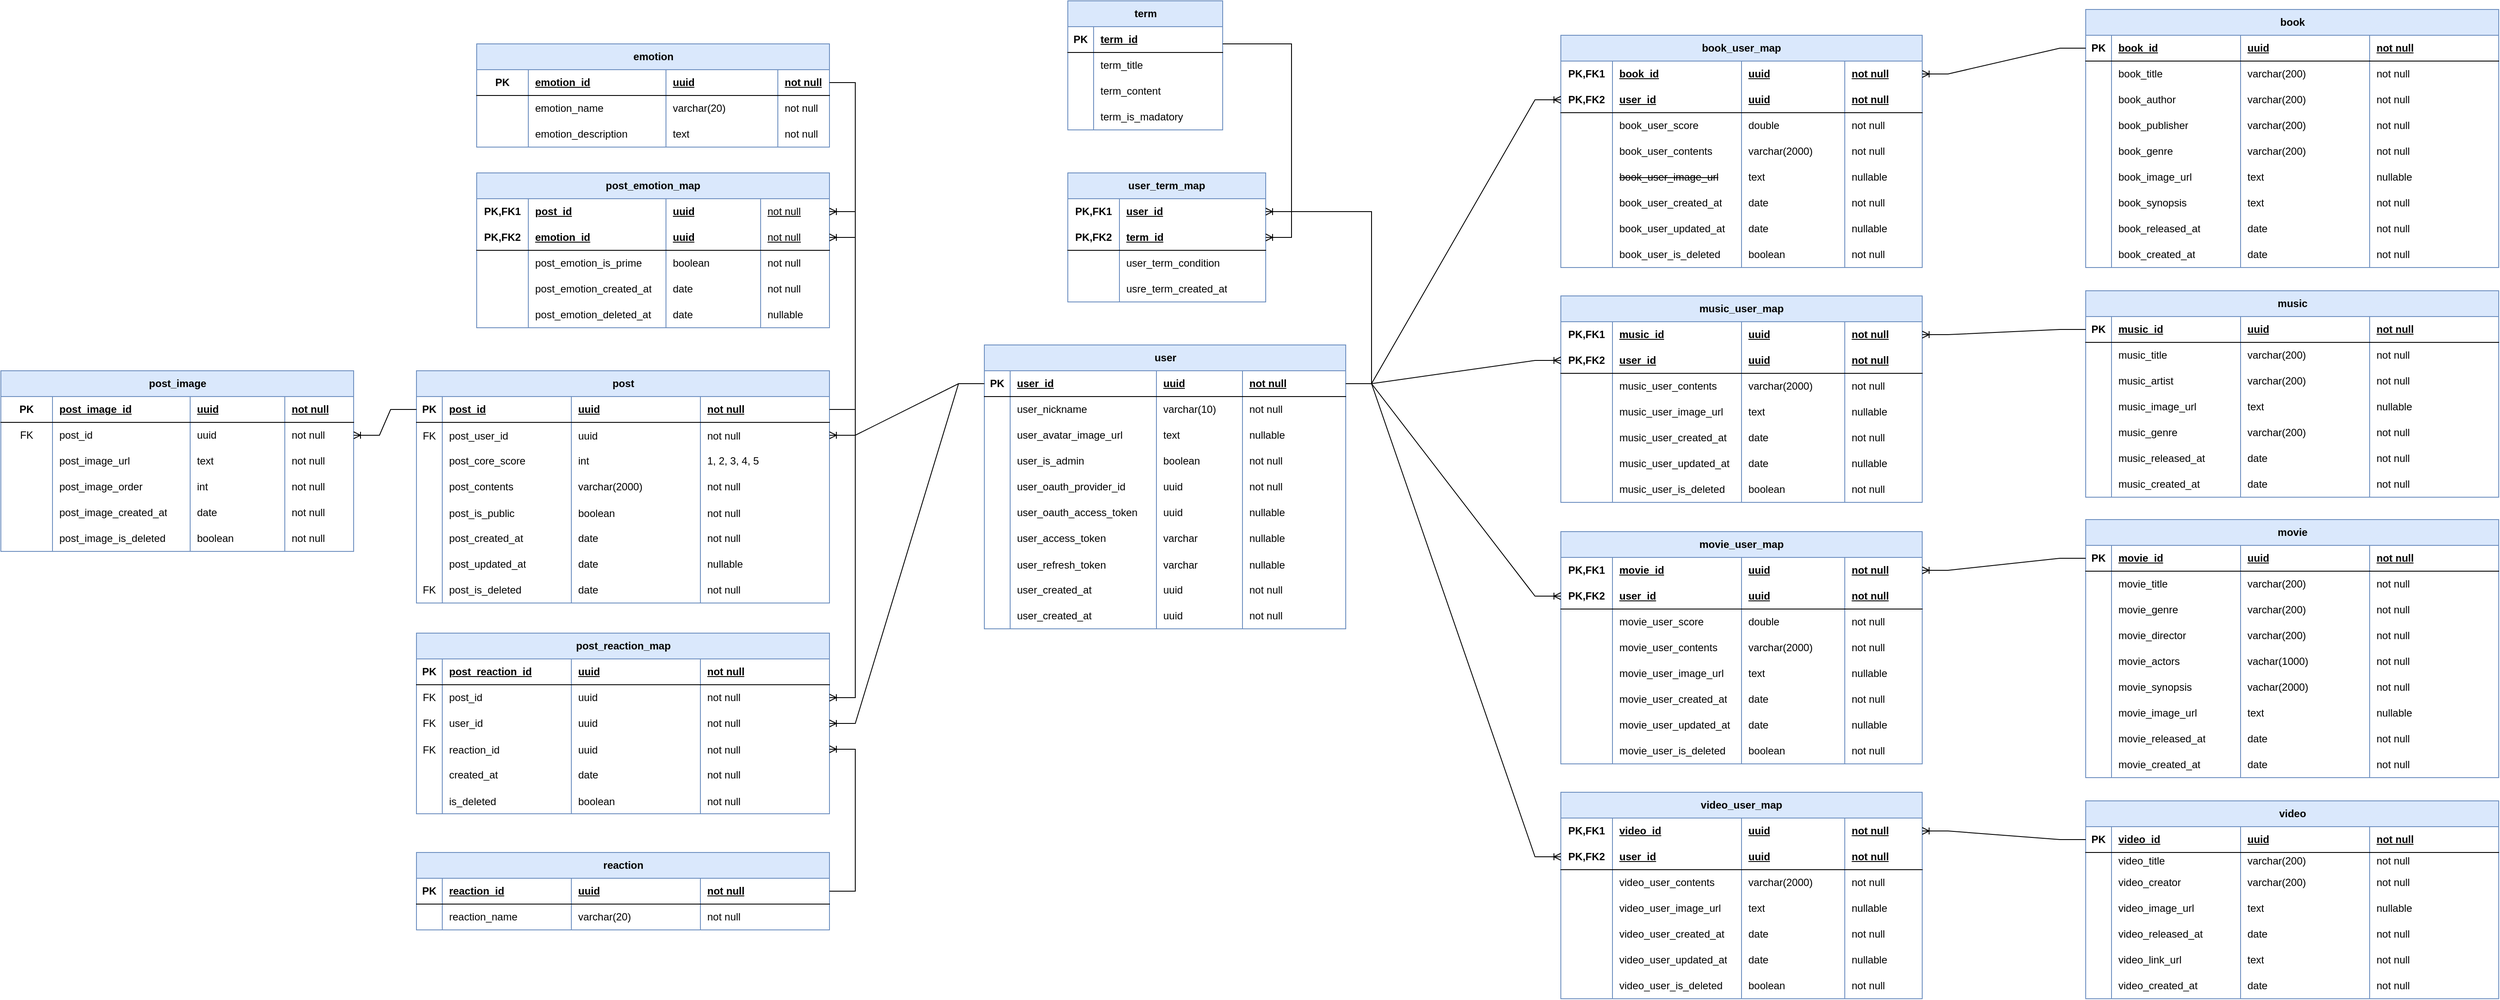 <mxfile version="24.4.0" type="github">
  <diagram name="페이지-1" id="iBse4UbH-a3n5FcKS7V7">
    <mxGraphModel dx="1278" dy="261" grid="1" gridSize="10" guides="1" tooltips="1" connect="1" arrows="1" fold="1" page="1" pageScale="1" pageWidth="827" pageHeight="1169" math="0" shadow="0">
      <root>
        <mxCell id="0" />
        <mxCell id="1" parent="0" />
        <mxCell id="EoaPAQms9BwNfpURnyeC-1" value="user" style="shape=table;startSize=30;container=1;collapsible=1;childLayout=tableLayout;fixedRows=1;rowLines=0;fontStyle=1;align=center;resizeLast=1;html=1;fillColor=#dae8fc;strokeColor=#6c8ebf;" vertex="1" parent="1">
          <mxGeometry x="730" y="570" width="420" height="330" as="geometry" />
        </mxCell>
        <mxCell id="EoaPAQms9BwNfpURnyeC-2" value="" style="shape=tableRow;horizontal=0;startSize=0;swimlaneHead=0;swimlaneBody=0;fillColor=none;collapsible=0;dropTarget=0;points=[[0,0.5],[1,0.5]];portConstraint=eastwest;top=0;left=0;right=0;bottom=1;" vertex="1" parent="EoaPAQms9BwNfpURnyeC-1">
          <mxGeometry y="30" width="420" height="30" as="geometry" />
        </mxCell>
        <mxCell id="EoaPAQms9BwNfpURnyeC-3" value="PK" style="shape=partialRectangle;connectable=0;fillColor=none;top=0;left=0;bottom=0;right=0;fontStyle=1;overflow=hidden;whiteSpace=wrap;html=1;" vertex="1" parent="EoaPAQms9BwNfpURnyeC-2">
          <mxGeometry width="30" height="30" as="geometry">
            <mxRectangle width="30" height="30" as="alternateBounds" />
          </mxGeometry>
        </mxCell>
        <mxCell id="EoaPAQms9BwNfpURnyeC-4" value="user_id" style="shape=partialRectangle;connectable=0;fillColor=none;top=0;left=0;bottom=0;right=0;align=left;spacingLeft=6;fontStyle=5;overflow=hidden;whiteSpace=wrap;html=1;" vertex="1" parent="EoaPAQms9BwNfpURnyeC-2">
          <mxGeometry x="30" width="170" height="30" as="geometry">
            <mxRectangle width="170" height="30" as="alternateBounds" />
          </mxGeometry>
        </mxCell>
        <mxCell id="EoaPAQms9BwNfpURnyeC-27" value="uuid" style="shape=partialRectangle;connectable=0;fillColor=none;top=0;left=0;bottom=0;right=0;align=left;spacingLeft=6;fontStyle=5;overflow=hidden;whiteSpace=wrap;html=1;" vertex="1" parent="EoaPAQms9BwNfpURnyeC-2">
          <mxGeometry x="200" width="100" height="30" as="geometry">
            <mxRectangle width="100" height="30" as="alternateBounds" />
          </mxGeometry>
        </mxCell>
        <mxCell id="EoaPAQms9BwNfpURnyeC-31" value="not null" style="shape=partialRectangle;connectable=0;fillColor=none;top=0;left=0;bottom=0;right=0;align=left;spacingLeft=6;fontStyle=5;overflow=hidden;whiteSpace=wrap;html=1;" vertex="1" parent="EoaPAQms9BwNfpURnyeC-2">
          <mxGeometry x="300" width="120" height="30" as="geometry">
            <mxRectangle width="120" height="30" as="alternateBounds" />
          </mxGeometry>
        </mxCell>
        <mxCell id="EoaPAQms9BwNfpURnyeC-5" value="" style="shape=tableRow;horizontal=0;startSize=0;swimlaneHead=0;swimlaneBody=0;fillColor=none;collapsible=0;dropTarget=0;points=[[0,0.5],[1,0.5]];portConstraint=eastwest;top=0;left=0;right=0;bottom=0;" vertex="1" parent="EoaPAQms9BwNfpURnyeC-1">
          <mxGeometry y="60" width="420" height="30" as="geometry" />
        </mxCell>
        <mxCell id="EoaPAQms9BwNfpURnyeC-6" value="" style="shape=partialRectangle;connectable=0;fillColor=none;top=0;left=0;bottom=0;right=0;editable=1;overflow=hidden;whiteSpace=wrap;html=1;" vertex="1" parent="EoaPAQms9BwNfpURnyeC-5">
          <mxGeometry width="30" height="30" as="geometry">
            <mxRectangle width="30" height="30" as="alternateBounds" />
          </mxGeometry>
        </mxCell>
        <mxCell id="EoaPAQms9BwNfpURnyeC-7" value="user_nickname" style="shape=partialRectangle;connectable=0;fillColor=none;top=0;left=0;bottom=0;right=0;align=left;spacingLeft=6;overflow=hidden;whiteSpace=wrap;html=1;" vertex="1" parent="EoaPAQms9BwNfpURnyeC-5">
          <mxGeometry x="30" width="170" height="30" as="geometry">
            <mxRectangle width="170" height="30" as="alternateBounds" />
          </mxGeometry>
        </mxCell>
        <mxCell id="EoaPAQms9BwNfpURnyeC-28" value="varchar(10)" style="shape=partialRectangle;connectable=0;fillColor=none;top=0;left=0;bottom=0;right=0;align=left;spacingLeft=6;overflow=hidden;whiteSpace=wrap;html=1;" vertex="1" parent="EoaPAQms9BwNfpURnyeC-5">
          <mxGeometry x="200" width="100" height="30" as="geometry">
            <mxRectangle width="100" height="30" as="alternateBounds" />
          </mxGeometry>
        </mxCell>
        <mxCell id="EoaPAQms9BwNfpURnyeC-32" value="not null" style="shape=partialRectangle;connectable=0;fillColor=none;top=0;left=0;bottom=0;right=0;align=left;spacingLeft=6;overflow=hidden;whiteSpace=wrap;html=1;" vertex="1" parent="EoaPAQms9BwNfpURnyeC-5">
          <mxGeometry x="300" width="120" height="30" as="geometry">
            <mxRectangle width="120" height="30" as="alternateBounds" />
          </mxGeometry>
        </mxCell>
        <mxCell id="EoaPAQms9BwNfpURnyeC-8" value="" style="shape=tableRow;horizontal=0;startSize=0;swimlaneHead=0;swimlaneBody=0;fillColor=none;collapsible=0;dropTarget=0;points=[[0,0.5],[1,0.5]];portConstraint=eastwest;top=0;left=0;right=0;bottom=0;" vertex="1" parent="EoaPAQms9BwNfpURnyeC-1">
          <mxGeometry y="90" width="420" height="30" as="geometry" />
        </mxCell>
        <mxCell id="EoaPAQms9BwNfpURnyeC-9" value="" style="shape=partialRectangle;connectable=0;fillColor=none;top=0;left=0;bottom=0;right=0;editable=1;overflow=hidden;whiteSpace=wrap;html=1;" vertex="1" parent="EoaPAQms9BwNfpURnyeC-8">
          <mxGeometry width="30" height="30" as="geometry">
            <mxRectangle width="30" height="30" as="alternateBounds" />
          </mxGeometry>
        </mxCell>
        <mxCell id="EoaPAQms9BwNfpURnyeC-10" value="user_avatar_image_url" style="shape=partialRectangle;connectable=0;fillColor=none;top=0;left=0;bottom=0;right=0;align=left;spacingLeft=6;overflow=hidden;whiteSpace=wrap;html=1;" vertex="1" parent="EoaPAQms9BwNfpURnyeC-8">
          <mxGeometry x="30" width="170" height="30" as="geometry">
            <mxRectangle width="170" height="30" as="alternateBounds" />
          </mxGeometry>
        </mxCell>
        <mxCell id="EoaPAQms9BwNfpURnyeC-29" value="text" style="shape=partialRectangle;connectable=0;fillColor=none;top=0;left=0;bottom=0;right=0;align=left;spacingLeft=6;overflow=hidden;whiteSpace=wrap;html=1;" vertex="1" parent="EoaPAQms9BwNfpURnyeC-8">
          <mxGeometry x="200" width="100" height="30" as="geometry">
            <mxRectangle width="100" height="30" as="alternateBounds" />
          </mxGeometry>
        </mxCell>
        <mxCell id="EoaPAQms9BwNfpURnyeC-33" value="nullable" style="shape=partialRectangle;connectable=0;fillColor=none;top=0;left=0;bottom=0;right=0;align=left;spacingLeft=6;overflow=hidden;whiteSpace=wrap;html=1;" vertex="1" parent="EoaPAQms9BwNfpURnyeC-8">
          <mxGeometry x="300" width="120" height="30" as="geometry">
            <mxRectangle width="120" height="30" as="alternateBounds" />
          </mxGeometry>
        </mxCell>
        <mxCell id="EoaPAQms9BwNfpURnyeC-587" style="shape=tableRow;horizontal=0;startSize=0;swimlaneHead=0;swimlaneBody=0;fillColor=none;collapsible=0;dropTarget=0;points=[[0,0.5],[1,0.5]];portConstraint=eastwest;top=0;left=0;right=0;bottom=0;" vertex="1" parent="EoaPAQms9BwNfpURnyeC-1">
          <mxGeometry y="120" width="420" height="30" as="geometry" />
        </mxCell>
        <mxCell id="EoaPAQms9BwNfpURnyeC-588" style="shape=partialRectangle;connectable=0;fillColor=none;top=0;left=0;bottom=0;right=0;editable=1;overflow=hidden;whiteSpace=wrap;html=1;" vertex="1" parent="EoaPAQms9BwNfpURnyeC-587">
          <mxGeometry width="30" height="30" as="geometry">
            <mxRectangle width="30" height="30" as="alternateBounds" />
          </mxGeometry>
        </mxCell>
        <mxCell id="EoaPAQms9BwNfpURnyeC-589" value="user_is_admin" style="shape=partialRectangle;connectable=0;fillColor=none;top=0;left=0;bottom=0;right=0;align=left;spacingLeft=6;overflow=hidden;whiteSpace=wrap;html=1;" vertex="1" parent="EoaPAQms9BwNfpURnyeC-587">
          <mxGeometry x="30" width="170" height="30" as="geometry">
            <mxRectangle width="170" height="30" as="alternateBounds" />
          </mxGeometry>
        </mxCell>
        <mxCell id="EoaPAQms9BwNfpURnyeC-590" value="boolean" style="shape=partialRectangle;connectable=0;fillColor=none;top=0;left=0;bottom=0;right=0;align=left;spacingLeft=6;overflow=hidden;whiteSpace=wrap;html=1;" vertex="1" parent="EoaPAQms9BwNfpURnyeC-587">
          <mxGeometry x="200" width="100" height="30" as="geometry">
            <mxRectangle width="100" height="30" as="alternateBounds" />
          </mxGeometry>
        </mxCell>
        <mxCell id="EoaPAQms9BwNfpURnyeC-591" value="not null" style="shape=partialRectangle;connectable=0;fillColor=none;top=0;left=0;bottom=0;right=0;align=left;spacingLeft=6;overflow=hidden;whiteSpace=wrap;html=1;" vertex="1" parent="EoaPAQms9BwNfpURnyeC-587">
          <mxGeometry x="300" width="120" height="30" as="geometry">
            <mxRectangle width="120" height="30" as="alternateBounds" />
          </mxGeometry>
        </mxCell>
        <mxCell id="EoaPAQms9BwNfpURnyeC-11" value="" style="shape=tableRow;horizontal=0;startSize=0;swimlaneHead=0;swimlaneBody=0;fillColor=none;collapsible=0;dropTarget=0;points=[[0,0.5],[1,0.5]];portConstraint=eastwest;top=0;left=0;right=0;bottom=0;" vertex="1" parent="EoaPAQms9BwNfpURnyeC-1">
          <mxGeometry y="150" width="420" height="30" as="geometry" />
        </mxCell>
        <mxCell id="EoaPAQms9BwNfpURnyeC-12" value="&lt;span style=&quot;color: rgba(0, 0, 0, 0); font-family: monospace; font-size: 0px; text-align: start; text-wrap: nowrap;&quot;&gt;FK&lt;/span&gt;" style="shape=partialRectangle;connectable=0;fillColor=none;top=0;left=0;bottom=0;right=0;editable=1;overflow=hidden;whiteSpace=wrap;html=1;" vertex="1" parent="EoaPAQms9BwNfpURnyeC-11">
          <mxGeometry width="30" height="30" as="geometry">
            <mxRectangle width="30" height="30" as="alternateBounds" />
          </mxGeometry>
        </mxCell>
        <mxCell id="EoaPAQms9BwNfpURnyeC-13" value="user_oauth_provider_id" style="shape=partialRectangle;connectable=0;fillColor=none;top=0;left=0;bottom=0;right=0;align=left;spacingLeft=6;overflow=hidden;whiteSpace=wrap;html=1;" vertex="1" parent="EoaPAQms9BwNfpURnyeC-11">
          <mxGeometry x="30" width="170" height="30" as="geometry">
            <mxRectangle width="170" height="30" as="alternateBounds" />
          </mxGeometry>
        </mxCell>
        <mxCell id="EoaPAQms9BwNfpURnyeC-30" value="uuid" style="shape=partialRectangle;connectable=0;fillColor=none;top=0;left=0;bottom=0;right=0;align=left;spacingLeft=6;overflow=hidden;whiteSpace=wrap;html=1;" vertex="1" parent="EoaPAQms9BwNfpURnyeC-11">
          <mxGeometry x="200" width="100" height="30" as="geometry">
            <mxRectangle width="100" height="30" as="alternateBounds" />
          </mxGeometry>
        </mxCell>
        <mxCell id="EoaPAQms9BwNfpURnyeC-34" value="not null" style="shape=partialRectangle;connectable=0;fillColor=none;top=0;left=0;bottom=0;right=0;align=left;spacingLeft=6;overflow=hidden;whiteSpace=wrap;html=1;" vertex="1" parent="EoaPAQms9BwNfpURnyeC-11">
          <mxGeometry x="300" width="120" height="30" as="geometry">
            <mxRectangle width="120" height="30" as="alternateBounds" />
          </mxGeometry>
        </mxCell>
        <mxCell id="EoaPAQms9BwNfpURnyeC-592" style="shape=tableRow;horizontal=0;startSize=0;swimlaneHead=0;swimlaneBody=0;fillColor=none;collapsible=0;dropTarget=0;points=[[0,0.5],[1,0.5]];portConstraint=eastwest;top=0;left=0;right=0;bottom=0;" vertex="1" parent="EoaPAQms9BwNfpURnyeC-1">
          <mxGeometry y="180" width="420" height="30" as="geometry" />
        </mxCell>
        <mxCell id="EoaPAQms9BwNfpURnyeC-593" style="shape=partialRectangle;connectable=0;fillColor=none;top=0;left=0;bottom=0;right=0;editable=1;overflow=hidden;whiteSpace=wrap;html=1;" vertex="1" parent="EoaPAQms9BwNfpURnyeC-592">
          <mxGeometry width="30" height="30" as="geometry">
            <mxRectangle width="30" height="30" as="alternateBounds" />
          </mxGeometry>
        </mxCell>
        <mxCell id="EoaPAQms9BwNfpURnyeC-594" value="user_oauth_access_token" style="shape=partialRectangle;connectable=0;fillColor=none;top=0;left=0;bottom=0;right=0;align=left;spacingLeft=6;overflow=hidden;whiteSpace=wrap;html=1;" vertex="1" parent="EoaPAQms9BwNfpURnyeC-592">
          <mxGeometry x="30" width="170" height="30" as="geometry">
            <mxRectangle width="170" height="30" as="alternateBounds" />
          </mxGeometry>
        </mxCell>
        <mxCell id="EoaPAQms9BwNfpURnyeC-595" value="uuid" style="shape=partialRectangle;connectable=0;fillColor=none;top=0;left=0;bottom=0;right=0;align=left;spacingLeft=6;overflow=hidden;whiteSpace=wrap;html=1;" vertex="1" parent="EoaPAQms9BwNfpURnyeC-592">
          <mxGeometry x="200" width="100" height="30" as="geometry">
            <mxRectangle width="100" height="30" as="alternateBounds" />
          </mxGeometry>
        </mxCell>
        <mxCell id="EoaPAQms9BwNfpURnyeC-596" value="nullable" style="shape=partialRectangle;connectable=0;fillColor=none;top=0;left=0;bottom=0;right=0;align=left;spacingLeft=6;overflow=hidden;whiteSpace=wrap;html=1;" vertex="1" parent="EoaPAQms9BwNfpURnyeC-592">
          <mxGeometry x="300" width="120" height="30" as="geometry">
            <mxRectangle width="120" height="30" as="alternateBounds" />
          </mxGeometry>
        </mxCell>
        <mxCell id="EoaPAQms9BwNfpURnyeC-36" value="" style="shape=tableRow;horizontal=0;startSize=0;swimlaneHead=0;swimlaneBody=0;fillColor=none;collapsible=0;dropTarget=0;points=[[0,0.5],[1,0.5]];portConstraint=eastwest;top=0;left=0;right=0;bottom=0;" vertex="1" parent="EoaPAQms9BwNfpURnyeC-1">
          <mxGeometry y="210" width="420" height="30" as="geometry" />
        </mxCell>
        <mxCell id="EoaPAQms9BwNfpURnyeC-37" value="" style="shape=partialRectangle;connectable=0;fillColor=none;top=0;left=0;bottom=0;right=0;fontStyle=0;overflow=hidden;whiteSpace=wrap;html=1;" vertex="1" parent="EoaPAQms9BwNfpURnyeC-36">
          <mxGeometry width="30" height="30" as="geometry">
            <mxRectangle width="30" height="30" as="alternateBounds" />
          </mxGeometry>
        </mxCell>
        <mxCell id="EoaPAQms9BwNfpURnyeC-38" value="user_access_token" style="shape=partialRectangle;connectable=0;fillColor=none;top=0;left=0;bottom=0;right=0;align=left;spacingLeft=6;fontStyle=0;overflow=hidden;whiteSpace=wrap;html=1;" vertex="1" parent="EoaPAQms9BwNfpURnyeC-36">
          <mxGeometry x="30" width="170" height="30" as="geometry">
            <mxRectangle width="170" height="30" as="alternateBounds" />
          </mxGeometry>
        </mxCell>
        <mxCell id="EoaPAQms9BwNfpURnyeC-39" value="varchar" style="shape=partialRectangle;connectable=0;fillColor=none;top=0;left=0;bottom=0;right=0;align=left;spacingLeft=6;fontStyle=0;overflow=hidden;whiteSpace=wrap;html=1;" vertex="1" parent="EoaPAQms9BwNfpURnyeC-36">
          <mxGeometry x="200" width="100" height="30" as="geometry">
            <mxRectangle width="100" height="30" as="alternateBounds" />
          </mxGeometry>
        </mxCell>
        <mxCell id="EoaPAQms9BwNfpURnyeC-40" value="nullable" style="shape=partialRectangle;connectable=0;fillColor=none;top=0;left=0;bottom=0;right=0;align=left;spacingLeft=6;fontStyle=0;overflow=hidden;whiteSpace=wrap;html=1;" vertex="1" parent="EoaPAQms9BwNfpURnyeC-36">
          <mxGeometry x="300" width="120" height="30" as="geometry">
            <mxRectangle width="120" height="30" as="alternateBounds" />
          </mxGeometry>
        </mxCell>
        <mxCell id="EoaPAQms9BwNfpURnyeC-42" value="" style="shape=tableRow;horizontal=0;startSize=0;swimlaneHead=0;swimlaneBody=0;fillColor=none;collapsible=0;dropTarget=0;points=[[0,0.5],[1,0.5]];portConstraint=eastwest;top=0;left=0;right=0;bottom=0;" vertex="1" parent="EoaPAQms9BwNfpURnyeC-1">
          <mxGeometry y="240" width="420" height="30" as="geometry" />
        </mxCell>
        <mxCell id="EoaPAQms9BwNfpURnyeC-43" value="" style="shape=partialRectangle;connectable=0;fillColor=none;top=0;left=0;bottom=0;right=0;editable=1;overflow=hidden;" vertex="1" parent="EoaPAQms9BwNfpURnyeC-42">
          <mxGeometry width="30" height="30" as="geometry">
            <mxRectangle width="30" height="30" as="alternateBounds" />
          </mxGeometry>
        </mxCell>
        <mxCell id="EoaPAQms9BwNfpURnyeC-44" value="user_refresh_token" style="shape=partialRectangle;connectable=0;fillColor=none;top=0;left=0;bottom=0;right=0;align=left;spacingLeft=6;overflow=hidden;" vertex="1" parent="EoaPAQms9BwNfpURnyeC-42">
          <mxGeometry x="30" width="170" height="30" as="geometry">
            <mxRectangle width="170" height="30" as="alternateBounds" />
          </mxGeometry>
        </mxCell>
        <mxCell id="EoaPAQms9BwNfpURnyeC-45" value="varchar" style="shape=partialRectangle;connectable=0;fillColor=none;top=0;left=0;bottom=0;right=0;align=left;spacingLeft=6;overflow=hidden;" vertex="1" parent="EoaPAQms9BwNfpURnyeC-42">
          <mxGeometry x="200" width="100" height="30" as="geometry">
            <mxRectangle width="100" height="30" as="alternateBounds" />
          </mxGeometry>
        </mxCell>
        <mxCell id="EoaPAQms9BwNfpURnyeC-46" value="nullable" style="shape=partialRectangle;connectable=0;fillColor=none;top=0;left=0;bottom=0;right=0;align=left;spacingLeft=6;overflow=hidden;" vertex="1" parent="EoaPAQms9BwNfpURnyeC-42">
          <mxGeometry x="300" width="120" height="30" as="geometry">
            <mxRectangle width="120" height="30" as="alternateBounds" />
          </mxGeometry>
        </mxCell>
        <mxCell id="EoaPAQms9BwNfpURnyeC-702" value="" style="shape=tableRow;horizontal=0;startSize=0;swimlaneHead=0;swimlaneBody=0;fillColor=none;collapsible=0;dropTarget=0;points=[[0,0.5],[1,0.5]];portConstraint=eastwest;top=0;left=0;right=0;bottom=0;" vertex="1" parent="EoaPAQms9BwNfpURnyeC-1">
          <mxGeometry y="270" width="420" height="30" as="geometry" />
        </mxCell>
        <mxCell id="EoaPAQms9BwNfpURnyeC-703" value="" style="shape=partialRectangle;connectable=0;fillColor=none;top=0;left=0;bottom=0;right=0;fontStyle=0;overflow=hidden;whiteSpace=wrap;html=1;" vertex="1" parent="EoaPAQms9BwNfpURnyeC-702">
          <mxGeometry width="30" height="30" as="geometry">
            <mxRectangle width="30" height="30" as="alternateBounds" />
          </mxGeometry>
        </mxCell>
        <mxCell id="EoaPAQms9BwNfpURnyeC-704" value="user_created_at" style="shape=partialRectangle;connectable=0;fillColor=none;top=0;left=0;bottom=0;right=0;align=left;spacingLeft=6;fontStyle=0;overflow=hidden;whiteSpace=wrap;html=1;" vertex="1" parent="EoaPAQms9BwNfpURnyeC-702">
          <mxGeometry x="30" width="170" height="30" as="geometry">
            <mxRectangle width="170" height="30" as="alternateBounds" />
          </mxGeometry>
        </mxCell>
        <mxCell id="EoaPAQms9BwNfpURnyeC-705" value="uuid" style="shape=partialRectangle;connectable=0;fillColor=none;top=0;left=0;bottom=0;right=0;align=left;spacingLeft=6;fontStyle=0;overflow=hidden;whiteSpace=wrap;html=1;" vertex="1" parent="EoaPAQms9BwNfpURnyeC-702">
          <mxGeometry x="200" width="100" height="30" as="geometry">
            <mxRectangle width="100" height="30" as="alternateBounds" />
          </mxGeometry>
        </mxCell>
        <mxCell id="EoaPAQms9BwNfpURnyeC-706" value="not null" style="shape=partialRectangle;connectable=0;fillColor=none;top=0;left=0;bottom=0;right=0;align=left;spacingLeft=6;fontStyle=0;overflow=hidden;whiteSpace=wrap;html=1;" vertex="1" parent="EoaPAQms9BwNfpURnyeC-702">
          <mxGeometry x="300" width="120" height="30" as="geometry">
            <mxRectangle width="120" height="30" as="alternateBounds" />
          </mxGeometry>
        </mxCell>
        <mxCell id="EoaPAQms9BwNfpURnyeC-47" value="" style="shape=tableRow;horizontal=0;startSize=0;swimlaneHead=0;swimlaneBody=0;fillColor=none;collapsible=0;dropTarget=0;points=[[0,0.5],[1,0.5]];portConstraint=eastwest;top=0;left=0;right=0;bottom=0;" vertex="1" parent="EoaPAQms9BwNfpURnyeC-1">
          <mxGeometry y="300" width="420" height="30" as="geometry" />
        </mxCell>
        <mxCell id="EoaPAQms9BwNfpURnyeC-48" value="" style="shape=partialRectangle;connectable=0;fillColor=none;top=0;left=0;bottom=0;right=0;fontStyle=0;overflow=hidden;whiteSpace=wrap;html=1;" vertex="1" parent="EoaPAQms9BwNfpURnyeC-47">
          <mxGeometry width="30" height="30" as="geometry">
            <mxRectangle width="30" height="30" as="alternateBounds" />
          </mxGeometry>
        </mxCell>
        <mxCell id="EoaPAQms9BwNfpURnyeC-49" value="user_created_at" style="shape=partialRectangle;connectable=0;fillColor=none;top=0;left=0;bottom=0;right=0;align=left;spacingLeft=6;fontStyle=0;overflow=hidden;whiteSpace=wrap;html=1;" vertex="1" parent="EoaPAQms9BwNfpURnyeC-47">
          <mxGeometry x="30" width="170" height="30" as="geometry">
            <mxRectangle width="170" height="30" as="alternateBounds" />
          </mxGeometry>
        </mxCell>
        <mxCell id="EoaPAQms9BwNfpURnyeC-50" value="uuid" style="shape=partialRectangle;connectable=0;fillColor=none;top=0;left=0;bottom=0;right=0;align=left;spacingLeft=6;fontStyle=0;overflow=hidden;whiteSpace=wrap;html=1;" vertex="1" parent="EoaPAQms9BwNfpURnyeC-47">
          <mxGeometry x="200" width="100" height="30" as="geometry">
            <mxRectangle width="100" height="30" as="alternateBounds" />
          </mxGeometry>
        </mxCell>
        <mxCell id="EoaPAQms9BwNfpURnyeC-51" value="not null" style="shape=partialRectangle;connectable=0;fillColor=none;top=0;left=0;bottom=0;right=0;align=left;spacingLeft=6;fontStyle=0;overflow=hidden;whiteSpace=wrap;html=1;" vertex="1" parent="EoaPAQms9BwNfpURnyeC-47">
          <mxGeometry x="300" width="120" height="30" as="geometry">
            <mxRectangle width="120" height="30" as="alternateBounds" />
          </mxGeometry>
        </mxCell>
        <mxCell id="EoaPAQms9BwNfpURnyeC-53" value="term" style="shape=table;startSize=30;container=1;collapsible=1;childLayout=tableLayout;fixedRows=1;rowLines=0;fontStyle=1;align=center;resizeLast=1;html=1;fillColor=#dae8fc;strokeColor=#6c8ebf;" vertex="1" parent="1">
          <mxGeometry x="827" y="170" width="180" height="150" as="geometry" />
        </mxCell>
        <mxCell id="EoaPAQms9BwNfpURnyeC-54" value="" style="shape=tableRow;horizontal=0;startSize=0;swimlaneHead=0;swimlaneBody=0;fillColor=none;collapsible=0;dropTarget=0;points=[[0,0.5],[1,0.5]];portConstraint=eastwest;top=0;left=0;right=0;bottom=1;" vertex="1" parent="EoaPAQms9BwNfpURnyeC-53">
          <mxGeometry y="30" width="180" height="30" as="geometry" />
        </mxCell>
        <mxCell id="EoaPAQms9BwNfpURnyeC-55" value="PK" style="shape=partialRectangle;connectable=0;fillColor=none;top=0;left=0;bottom=0;right=0;fontStyle=1;overflow=hidden;whiteSpace=wrap;html=1;" vertex="1" parent="EoaPAQms9BwNfpURnyeC-54">
          <mxGeometry width="30" height="30" as="geometry">
            <mxRectangle width="30" height="30" as="alternateBounds" />
          </mxGeometry>
        </mxCell>
        <mxCell id="EoaPAQms9BwNfpURnyeC-56" value="term_id" style="shape=partialRectangle;connectable=0;fillColor=none;top=0;left=0;bottom=0;right=0;align=left;spacingLeft=6;fontStyle=5;overflow=hidden;whiteSpace=wrap;html=1;" vertex="1" parent="EoaPAQms9BwNfpURnyeC-54">
          <mxGeometry x="30" width="150" height="30" as="geometry">
            <mxRectangle width="150" height="30" as="alternateBounds" />
          </mxGeometry>
        </mxCell>
        <mxCell id="EoaPAQms9BwNfpURnyeC-57" value="" style="shape=tableRow;horizontal=0;startSize=0;swimlaneHead=0;swimlaneBody=0;fillColor=none;collapsible=0;dropTarget=0;points=[[0,0.5],[1,0.5]];portConstraint=eastwest;top=0;left=0;right=0;bottom=0;" vertex="1" parent="EoaPAQms9BwNfpURnyeC-53">
          <mxGeometry y="60" width="180" height="30" as="geometry" />
        </mxCell>
        <mxCell id="EoaPAQms9BwNfpURnyeC-58" value="" style="shape=partialRectangle;connectable=0;fillColor=none;top=0;left=0;bottom=0;right=0;editable=1;overflow=hidden;whiteSpace=wrap;html=1;" vertex="1" parent="EoaPAQms9BwNfpURnyeC-57">
          <mxGeometry width="30" height="30" as="geometry">
            <mxRectangle width="30" height="30" as="alternateBounds" />
          </mxGeometry>
        </mxCell>
        <mxCell id="EoaPAQms9BwNfpURnyeC-59" value="term_title" style="shape=partialRectangle;connectable=0;fillColor=none;top=0;left=0;bottom=0;right=0;align=left;spacingLeft=6;overflow=hidden;whiteSpace=wrap;html=1;" vertex="1" parent="EoaPAQms9BwNfpURnyeC-57">
          <mxGeometry x="30" width="150" height="30" as="geometry">
            <mxRectangle width="150" height="30" as="alternateBounds" />
          </mxGeometry>
        </mxCell>
        <mxCell id="EoaPAQms9BwNfpURnyeC-60" value="" style="shape=tableRow;horizontal=0;startSize=0;swimlaneHead=0;swimlaneBody=0;fillColor=none;collapsible=0;dropTarget=0;points=[[0,0.5],[1,0.5]];portConstraint=eastwest;top=0;left=0;right=0;bottom=0;" vertex="1" parent="EoaPAQms9BwNfpURnyeC-53">
          <mxGeometry y="90" width="180" height="30" as="geometry" />
        </mxCell>
        <mxCell id="EoaPAQms9BwNfpURnyeC-61" value="" style="shape=partialRectangle;connectable=0;fillColor=none;top=0;left=0;bottom=0;right=0;editable=1;overflow=hidden;whiteSpace=wrap;html=1;" vertex="1" parent="EoaPAQms9BwNfpURnyeC-60">
          <mxGeometry width="30" height="30" as="geometry">
            <mxRectangle width="30" height="30" as="alternateBounds" />
          </mxGeometry>
        </mxCell>
        <mxCell id="EoaPAQms9BwNfpURnyeC-62" value="term_content" style="shape=partialRectangle;connectable=0;fillColor=none;top=0;left=0;bottom=0;right=0;align=left;spacingLeft=6;overflow=hidden;whiteSpace=wrap;html=1;" vertex="1" parent="EoaPAQms9BwNfpURnyeC-60">
          <mxGeometry x="30" width="150" height="30" as="geometry">
            <mxRectangle width="150" height="30" as="alternateBounds" />
          </mxGeometry>
        </mxCell>
        <mxCell id="EoaPAQms9BwNfpURnyeC-63" value="" style="shape=tableRow;horizontal=0;startSize=0;swimlaneHead=0;swimlaneBody=0;fillColor=none;collapsible=0;dropTarget=0;points=[[0,0.5],[1,0.5]];portConstraint=eastwest;top=0;left=0;right=0;bottom=0;" vertex="1" parent="EoaPAQms9BwNfpURnyeC-53">
          <mxGeometry y="120" width="180" height="30" as="geometry" />
        </mxCell>
        <mxCell id="EoaPAQms9BwNfpURnyeC-64" value="" style="shape=partialRectangle;connectable=0;fillColor=none;top=0;left=0;bottom=0;right=0;editable=1;overflow=hidden;whiteSpace=wrap;html=1;" vertex="1" parent="EoaPAQms9BwNfpURnyeC-63">
          <mxGeometry width="30" height="30" as="geometry">
            <mxRectangle width="30" height="30" as="alternateBounds" />
          </mxGeometry>
        </mxCell>
        <mxCell id="EoaPAQms9BwNfpURnyeC-65" value="term_is_madatory" style="shape=partialRectangle;connectable=0;fillColor=none;top=0;left=0;bottom=0;right=0;align=left;spacingLeft=6;overflow=hidden;whiteSpace=wrap;html=1;" vertex="1" parent="EoaPAQms9BwNfpURnyeC-63">
          <mxGeometry x="30" width="150" height="30" as="geometry">
            <mxRectangle width="150" height="30" as="alternateBounds" />
          </mxGeometry>
        </mxCell>
        <mxCell id="EoaPAQms9BwNfpURnyeC-66" value="user_term_map" style="shape=table;startSize=30;container=1;collapsible=1;childLayout=tableLayout;fixedRows=1;rowLines=0;fontStyle=1;align=center;resizeLast=1;html=1;whiteSpace=wrap;fillColor=#dae8fc;strokeColor=#6c8ebf;" vertex="1" parent="1">
          <mxGeometry x="827" y="370" width="230" height="150" as="geometry" />
        </mxCell>
        <mxCell id="EoaPAQms9BwNfpURnyeC-67" value="" style="shape=tableRow;horizontal=0;startSize=0;swimlaneHead=0;swimlaneBody=0;fillColor=none;collapsible=0;dropTarget=0;points=[[0,0.5],[1,0.5]];portConstraint=eastwest;top=0;left=0;right=0;bottom=0;html=1;" vertex="1" parent="EoaPAQms9BwNfpURnyeC-66">
          <mxGeometry y="30" width="230" height="30" as="geometry" />
        </mxCell>
        <mxCell id="EoaPAQms9BwNfpURnyeC-68" value="PK,FK1" style="shape=partialRectangle;connectable=0;fillColor=none;top=0;left=0;bottom=0;right=0;fontStyle=1;overflow=hidden;html=1;whiteSpace=wrap;" vertex="1" parent="EoaPAQms9BwNfpURnyeC-67">
          <mxGeometry width="60" height="30" as="geometry">
            <mxRectangle width="60" height="30" as="alternateBounds" />
          </mxGeometry>
        </mxCell>
        <mxCell id="EoaPAQms9BwNfpURnyeC-69" value="user_id" style="shape=partialRectangle;connectable=0;fillColor=none;top=0;left=0;bottom=0;right=0;align=left;spacingLeft=6;fontStyle=5;overflow=hidden;html=1;whiteSpace=wrap;" vertex="1" parent="EoaPAQms9BwNfpURnyeC-67">
          <mxGeometry x="60" width="170" height="30" as="geometry">
            <mxRectangle width="170" height="30" as="alternateBounds" />
          </mxGeometry>
        </mxCell>
        <mxCell id="EoaPAQms9BwNfpURnyeC-70" value="" style="shape=tableRow;horizontal=0;startSize=0;swimlaneHead=0;swimlaneBody=0;fillColor=none;collapsible=0;dropTarget=0;points=[[0,0.5],[1,0.5]];portConstraint=eastwest;top=0;left=0;right=0;bottom=1;html=1;" vertex="1" parent="EoaPAQms9BwNfpURnyeC-66">
          <mxGeometry y="60" width="230" height="30" as="geometry" />
        </mxCell>
        <mxCell id="EoaPAQms9BwNfpURnyeC-71" value="PK,FK2" style="shape=partialRectangle;connectable=0;fillColor=none;top=0;left=0;bottom=0;right=0;fontStyle=1;overflow=hidden;html=1;whiteSpace=wrap;" vertex="1" parent="EoaPAQms9BwNfpURnyeC-70">
          <mxGeometry width="60" height="30" as="geometry">
            <mxRectangle width="60" height="30" as="alternateBounds" />
          </mxGeometry>
        </mxCell>
        <mxCell id="EoaPAQms9BwNfpURnyeC-72" value="term_id" style="shape=partialRectangle;connectable=0;fillColor=none;top=0;left=0;bottom=0;right=0;align=left;spacingLeft=6;fontStyle=5;overflow=hidden;html=1;whiteSpace=wrap;" vertex="1" parent="EoaPAQms9BwNfpURnyeC-70">
          <mxGeometry x="60" width="170" height="30" as="geometry">
            <mxRectangle width="170" height="30" as="alternateBounds" />
          </mxGeometry>
        </mxCell>
        <mxCell id="EoaPAQms9BwNfpURnyeC-73" value="" style="shape=tableRow;horizontal=0;startSize=0;swimlaneHead=0;swimlaneBody=0;fillColor=none;collapsible=0;dropTarget=0;points=[[0,0.5],[1,0.5]];portConstraint=eastwest;top=0;left=0;right=0;bottom=0;html=1;" vertex="1" parent="EoaPAQms9BwNfpURnyeC-66">
          <mxGeometry y="90" width="230" height="30" as="geometry" />
        </mxCell>
        <mxCell id="EoaPAQms9BwNfpURnyeC-74" value="" style="shape=partialRectangle;connectable=0;fillColor=none;top=0;left=0;bottom=0;right=0;editable=1;overflow=hidden;html=1;whiteSpace=wrap;" vertex="1" parent="EoaPAQms9BwNfpURnyeC-73">
          <mxGeometry width="60" height="30" as="geometry">
            <mxRectangle width="60" height="30" as="alternateBounds" />
          </mxGeometry>
        </mxCell>
        <mxCell id="EoaPAQms9BwNfpURnyeC-75" value="user_term_condition" style="shape=partialRectangle;connectable=0;fillColor=none;top=0;left=0;bottom=0;right=0;align=left;spacingLeft=6;overflow=hidden;html=1;whiteSpace=wrap;" vertex="1" parent="EoaPAQms9BwNfpURnyeC-73">
          <mxGeometry x="60" width="170" height="30" as="geometry">
            <mxRectangle width="170" height="30" as="alternateBounds" />
          </mxGeometry>
        </mxCell>
        <mxCell id="EoaPAQms9BwNfpURnyeC-76" value="" style="shape=tableRow;horizontal=0;startSize=0;swimlaneHead=0;swimlaneBody=0;fillColor=none;collapsible=0;dropTarget=0;points=[[0,0.5],[1,0.5]];portConstraint=eastwest;top=0;left=0;right=0;bottom=0;html=1;" vertex="1" parent="EoaPAQms9BwNfpURnyeC-66">
          <mxGeometry y="120" width="230" height="30" as="geometry" />
        </mxCell>
        <mxCell id="EoaPAQms9BwNfpURnyeC-77" value="" style="shape=partialRectangle;connectable=0;fillColor=none;top=0;left=0;bottom=0;right=0;editable=1;overflow=hidden;html=1;whiteSpace=wrap;" vertex="1" parent="EoaPAQms9BwNfpURnyeC-76">
          <mxGeometry width="60" height="30" as="geometry">
            <mxRectangle width="60" height="30" as="alternateBounds" />
          </mxGeometry>
        </mxCell>
        <mxCell id="EoaPAQms9BwNfpURnyeC-78" value="usre_term_created_at" style="shape=partialRectangle;connectable=0;fillColor=none;top=0;left=0;bottom=0;right=0;align=left;spacingLeft=6;overflow=hidden;html=1;whiteSpace=wrap;" vertex="1" parent="EoaPAQms9BwNfpURnyeC-76">
          <mxGeometry x="60" width="170" height="30" as="geometry">
            <mxRectangle width="170" height="30" as="alternateBounds" />
          </mxGeometry>
        </mxCell>
        <mxCell id="EoaPAQms9BwNfpURnyeC-95" value="post" style="shape=table;startSize=30;container=1;collapsible=1;childLayout=tableLayout;fixedRows=1;rowLines=0;fontStyle=1;align=center;resizeLast=1;html=1;fillColor=#dae8fc;strokeColor=#6c8ebf;" vertex="1" parent="1">
          <mxGeometry x="70" y="600" width="480" height="270" as="geometry" />
        </mxCell>
        <mxCell id="EoaPAQms9BwNfpURnyeC-96" value="" style="shape=tableRow;horizontal=0;startSize=0;swimlaneHead=0;swimlaneBody=0;fillColor=none;collapsible=0;dropTarget=0;points=[[0,0.5],[1,0.5]];portConstraint=eastwest;top=0;left=0;right=0;bottom=1;" vertex="1" parent="EoaPAQms9BwNfpURnyeC-95">
          <mxGeometry y="30" width="480" height="30" as="geometry" />
        </mxCell>
        <mxCell id="EoaPAQms9BwNfpURnyeC-97" value="PK" style="shape=partialRectangle;connectable=0;fillColor=none;top=0;left=0;bottom=0;right=0;fontStyle=1;overflow=hidden;whiteSpace=wrap;html=1;" vertex="1" parent="EoaPAQms9BwNfpURnyeC-96">
          <mxGeometry width="30" height="30" as="geometry">
            <mxRectangle width="30" height="30" as="alternateBounds" />
          </mxGeometry>
        </mxCell>
        <mxCell id="EoaPAQms9BwNfpURnyeC-98" value="post_id" style="shape=partialRectangle;connectable=0;fillColor=none;top=0;left=0;bottom=0;right=0;align=left;spacingLeft=6;fontStyle=5;overflow=hidden;whiteSpace=wrap;html=1;" vertex="1" parent="EoaPAQms9BwNfpURnyeC-96">
          <mxGeometry x="30" width="150" height="30" as="geometry">
            <mxRectangle width="150" height="30" as="alternateBounds" />
          </mxGeometry>
        </mxCell>
        <mxCell id="EoaPAQms9BwNfpURnyeC-170" value="uuid" style="shape=partialRectangle;connectable=0;fillColor=none;top=0;left=0;bottom=0;right=0;align=left;spacingLeft=6;fontStyle=5;overflow=hidden;whiteSpace=wrap;html=1;" vertex="1" parent="EoaPAQms9BwNfpURnyeC-96">
          <mxGeometry x="180" width="150" height="30" as="geometry">
            <mxRectangle width="150" height="30" as="alternateBounds" />
          </mxGeometry>
        </mxCell>
        <mxCell id="EoaPAQms9BwNfpURnyeC-176" value="not null" style="shape=partialRectangle;connectable=0;fillColor=none;top=0;left=0;bottom=0;right=0;align=left;spacingLeft=6;fontStyle=5;overflow=hidden;whiteSpace=wrap;html=1;" vertex="1" parent="EoaPAQms9BwNfpURnyeC-96">
          <mxGeometry x="330" width="150" height="30" as="geometry">
            <mxRectangle width="150" height="30" as="alternateBounds" />
          </mxGeometry>
        </mxCell>
        <mxCell id="EoaPAQms9BwNfpURnyeC-186" value="" style="shape=tableRow;horizontal=0;startSize=0;swimlaneHead=0;swimlaneBody=0;fillColor=none;collapsible=0;dropTarget=0;points=[[0,0.5],[1,0.5]];portConstraint=eastwest;top=0;left=0;right=0;bottom=0;" vertex="1" parent="EoaPAQms9BwNfpURnyeC-95">
          <mxGeometry y="60" width="480" height="30" as="geometry" />
        </mxCell>
        <mxCell id="EoaPAQms9BwNfpURnyeC-187" value="FK" style="shape=partialRectangle;connectable=0;fillColor=none;top=0;left=0;bottom=0;right=0;editable=1;overflow=hidden;" vertex="1" parent="EoaPAQms9BwNfpURnyeC-186">
          <mxGeometry width="30" height="30" as="geometry">
            <mxRectangle width="30" height="30" as="alternateBounds" />
          </mxGeometry>
        </mxCell>
        <mxCell id="EoaPAQms9BwNfpURnyeC-188" value="post_user_id" style="shape=partialRectangle;connectable=0;fillColor=none;top=0;left=0;bottom=0;right=0;align=left;spacingLeft=6;overflow=hidden;" vertex="1" parent="EoaPAQms9BwNfpURnyeC-186">
          <mxGeometry x="30" width="150" height="30" as="geometry">
            <mxRectangle width="150" height="30" as="alternateBounds" />
          </mxGeometry>
        </mxCell>
        <mxCell id="EoaPAQms9BwNfpURnyeC-189" value="uuid" style="shape=partialRectangle;connectable=0;fillColor=none;top=0;left=0;bottom=0;right=0;align=left;spacingLeft=6;overflow=hidden;" vertex="1" parent="EoaPAQms9BwNfpURnyeC-186">
          <mxGeometry x="180" width="150" height="30" as="geometry">
            <mxRectangle width="150" height="30" as="alternateBounds" />
          </mxGeometry>
        </mxCell>
        <mxCell id="EoaPAQms9BwNfpURnyeC-190" value="not null" style="shape=partialRectangle;connectable=0;fillColor=none;top=0;left=0;bottom=0;right=0;align=left;spacingLeft=6;overflow=hidden;" vertex="1" parent="EoaPAQms9BwNfpURnyeC-186">
          <mxGeometry x="330" width="150" height="30" as="geometry">
            <mxRectangle width="150" height="30" as="alternateBounds" />
          </mxGeometry>
        </mxCell>
        <mxCell id="EoaPAQms9BwNfpURnyeC-99" value="" style="shape=tableRow;horizontal=0;startSize=0;swimlaneHead=0;swimlaneBody=0;fillColor=none;collapsible=0;dropTarget=0;points=[[0,0.5],[1,0.5]];portConstraint=eastwest;top=0;left=0;right=0;bottom=0;" vertex="1" parent="EoaPAQms9BwNfpURnyeC-95">
          <mxGeometry y="90" width="480" height="30" as="geometry" />
        </mxCell>
        <mxCell id="EoaPAQms9BwNfpURnyeC-100" value="" style="shape=partialRectangle;connectable=0;fillColor=none;top=0;left=0;bottom=0;right=0;editable=1;overflow=hidden;whiteSpace=wrap;html=1;" vertex="1" parent="EoaPAQms9BwNfpURnyeC-99">
          <mxGeometry width="30" height="30" as="geometry">
            <mxRectangle width="30" height="30" as="alternateBounds" />
          </mxGeometry>
        </mxCell>
        <mxCell id="EoaPAQms9BwNfpURnyeC-101" value="post_core_score" style="shape=partialRectangle;connectable=0;fillColor=none;top=0;left=0;bottom=0;right=0;align=left;spacingLeft=6;overflow=hidden;whiteSpace=wrap;html=1;" vertex="1" parent="EoaPAQms9BwNfpURnyeC-99">
          <mxGeometry x="30" width="150" height="30" as="geometry">
            <mxRectangle width="150" height="30" as="alternateBounds" />
          </mxGeometry>
        </mxCell>
        <mxCell id="EoaPAQms9BwNfpURnyeC-171" value="int" style="shape=partialRectangle;connectable=0;fillColor=none;top=0;left=0;bottom=0;right=0;align=left;spacingLeft=6;overflow=hidden;whiteSpace=wrap;html=1;" vertex="1" parent="EoaPAQms9BwNfpURnyeC-99">
          <mxGeometry x="180" width="150" height="30" as="geometry">
            <mxRectangle width="150" height="30" as="alternateBounds" />
          </mxGeometry>
        </mxCell>
        <mxCell id="EoaPAQms9BwNfpURnyeC-177" value="1, 2, 3, 4, 5" style="shape=partialRectangle;connectable=0;fillColor=none;top=0;left=0;bottom=0;right=0;align=left;spacingLeft=6;overflow=hidden;whiteSpace=wrap;html=1;" vertex="1" parent="EoaPAQms9BwNfpURnyeC-99">
          <mxGeometry x="330" width="150" height="30" as="geometry">
            <mxRectangle width="150" height="30" as="alternateBounds" />
          </mxGeometry>
        </mxCell>
        <mxCell id="EoaPAQms9BwNfpURnyeC-161" value="" style="shape=tableRow;horizontal=0;startSize=0;swimlaneHead=0;swimlaneBody=0;fillColor=none;collapsible=0;dropTarget=0;points=[[0,0.5],[1,0.5]];portConstraint=eastwest;top=0;left=0;right=0;bottom=0;" vertex="1" parent="EoaPAQms9BwNfpURnyeC-95">
          <mxGeometry y="120" width="480" height="30" as="geometry" />
        </mxCell>
        <mxCell id="EoaPAQms9BwNfpURnyeC-162" value="" style="shape=partialRectangle;connectable=0;fillColor=none;top=0;left=0;bottom=0;right=0;fontStyle=0;overflow=hidden;whiteSpace=wrap;html=1;" vertex="1" parent="EoaPAQms9BwNfpURnyeC-161">
          <mxGeometry width="30" height="30" as="geometry">
            <mxRectangle width="30" height="30" as="alternateBounds" />
          </mxGeometry>
        </mxCell>
        <mxCell id="EoaPAQms9BwNfpURnyeC-163" value="post_contents" style="shape=partialRectangle;connectable=0;fillColor=none;top=0;left=0;bottom=0;right=0;align=left;spacingLeft=6;fontStyle=0;overflow=hidden;whiteSpace=wrap;html=1;" vertex="1" parent="EoaPAQms9BwNfpURnyeC-161">
          <mxGeometry x="30" width="150" height="30" as="geometry">
            <mxRectangle width="150" height="30" as="alternateBounds" />
          </mxGeometry>
        </mxCell>
        <mxCell id="EoaPAQms9BwNfpURnyeC-173" value="varchar(2000)" style="shape=partialRectangle;connectable=0;fillColor=none;top=0;left=0;bottom=0;right=0;align=left;spacingLeft=6;fontStyle=0;overflow=hidden;whiteSpace=wrap;html=1;" vertex="1" parent="EoaPAQms9BwNfpURnyeC-161">
          <mxGeometry x="180" width="150" height="30" as="geometry">
            <mxRectangle width="150" height="30" as="alternateBounds" />
          </mxGeometry>
        </mxCell>
        <mxCell id="EoaPAQms9BwNfpURnyeC-179" value="not null" style="shape=partialRectangle;connectable=0;fillColor=none;top=0;left=0;bottom=0;right=0;align=left;spacingLeft=6;fontStyle=0;overflow=hidden;whiteSpace=wrap;html=1;" vertex="1" parent="EoaPAQms9BwNfpURnyeC-161">
          <mxGeometry x="330" width="150" height="30" as="geometry">
            <mxRectangle width="150" height="30" as="alternateBounds" />
          </mxGeometry>
        </mxCell>
        <mxCell id="EoaPAQms9BwNfpURnyeC-251" value="" style="shape=tableRow;horizontal=0;startSize=0;swimlaneHead=0;swimlaneBody=0;fillColor=none;collapsible=0;dropTarget=0;points=[[0,0.5],[1,0.5]];portConstraint=eastwest;top=0;left=0;right=0;bottom=0;" vertex="1" parent="EoaPAQms9BwNfpURnyeC-95">
          <mxGeometry y="150" width="480" height="30" as="geometry" />
        </mxCell>
        <mxCell id="EoaPAQms9BwNfpURnyeC-252" value="" style="shape=partialRectangle;connectable=0;fillColor=none;top=0;left=0;bottom=0;right=0;editable=1;overflow=hidden;" vertex="1" parent="EoaPAQms9BwNfpURnyeC-251">
          <mxGeometry width="30" height="30" as="geometry">
            <mxRectangle width="30" height="30" as="alternateBounds" />
          </mxGeometry>
        </mxCell>
        <mxCell id="EoaPAQms9BwNfpURnyeC-253" value="post_is_public" style="shape=partialRectangle;connectable=0;fillColor=none;top=0;left=0;bottom=0;right=0;align=left;spacingLeft=6;overflow=hidden;" vertex="1" parent="EoaPAQms9BwNfpURnyeC-251">
          <mxGeometry x="30" width="150" height="30" as="geometry">
            <mxRectangle width="150" height="30" as="alternateBounds" />
          </mxGeometry>
        </mxCell>
        <mxCell id="EoaPAQms9BwNfpURnyeC-254" value="boolean" style="shape=partialRectangle;connectable=0;fillColor=none;top=0;left=0;bottom=0;right=0;align=left;spacingLeft=6;overflow=hidden;" vertex="1" parent="EoaPAQms9BwNfpURnyeC-251">
          <mxGeometry x="180" width="150" height="30" as="geometry">
            <mxRectangle width="150" height="30" as="alternateBounds" />
          </mxGeometry>
        </mxCell>
        <mxCell id="EoaPAQms9BwNfpURnyeC-255" value="not null" style="shape=partialRectangle;connectable=0;fillColor=none;top=0;left=0;bottom=0;right=0;align=left;spacingLeft=6;overflow=hidden;" vertex="1" parent="EoaPAQms9BwNfpURnyeC-251">
          <mxGeometry x="330" width="150" height="30" as="geometry">
            <mxRectangle width="150" height="30" as="alternateBounds" />
          </mxGeometry>
        </mxCell>
        <mxCell id="EoaPAQms9BwNfpURnyeC-102" value="" style="shape=tableRow;horizontal=0;startSize=0;swimlaneHead=0;swimlaneBody=0;fillColor=none;collapsible=0;dropTarget=0;points=[[0,0.5],[1,0.5]];portConstraint=eastwest;top=0;left=0;right=0;bottom=0;" vertex="1" parent="EoaPAQms9BwNfpURnyeC-95">
          <mxGeometry y="180" width="480" height="30" as="geometry" />
        </mxCell>
        <mxCell id="EoaPAQms9BwNfpURnyeC-103" value="" style="shape=partialRectangle;connectable=0;fillColor=none;top=0;left=0;bottom=0;right=0;editable=1;overflow=hidden;whiteSpace=wrap;html=1;" vertex="1" parent="EoaPAQms9BwNfpURnyeC-102">
          <mxGeometry width="30" height="30" as="geometry">
            <mxRectangle width="30" height="30" as="alternateBounds" />
          </mxGeometry>
        </mxCell>
        <mxCell id="EoaPAQms9BwNfpURnyeC-104" value="post_created_at" style="shape=partialRectangle;connectable=0;fillColor=none;top=0;left=0;bottom=0;right=0;align=left;spacingLeft=6;overflow=hidden;whiteSpace=wrap;html=1;" vertex="1" parent="EoaPAQms9BwNfpURnyeC-102">
          <mxGeometry x="30" width="150" height="30" as="geometry">
            <mxRectangle width="150" height="30" as="alternateBounds" />
          </mxGeometry>
        </mxCell>
        <mxCell id="EoaPAQms9BwNfpURnyeC-174" value="date" style="shape=partialRectangle;connectable=0;fillColor=none;top=0;left=0;bottom=0;right=0;align=left;spacingLeft=6;overflow=hidden;whiteSpace=wrap;html=1;" vertex="1" parent="EoaPAQms9BwNfpURnyeC-102">
          <mxGeometry x="180" width="150" height="30" as="geometry">
            <mxRectangle width="150" height="30" as="alternateBounds" />
          </mxGeometry>
        </mxCell>
        <mxCell id="EoaPAQms9BwNfpURnyeC-180" value="not null" style="shape=partialRectangle;connectable=0;fillColor=none;top=0;left=0;bottom=0;right=0;align=left;spacingLeft=6;overflow=hidden;whiteSpace=wrap;html=1;" vertex="1" parent="EoaPAQms9BwNfpURnyeC-102">
          <mxGeometry x="330" width="150" height="30" as="geometry">
            <mxRectangle width="150" height="30" as="alternateBounds" />
          </mxGeometry>
        </mxCell>
        <mxCell id="EoaPAQms9BwNfpURnyeC-105" value="" style="shape=tableRow;horizontal=0;startSize=0;swimlaneHead=0;swimlaneBody=0;fillColor=none;collapsible=0;dropTarget=0;points=[[0,0.5],[1,0.5]];portConstraint=eastwest;top=0;left=0;right=0;bottom=0;" vertex="1" parent="EoaPAQms9BwNfpURnyeC-95">
          <mxGeometry y="210" width="480" height="30" as="geometry" />
        </mxCell>
        <mxCell id="EoaPAQms9BwNfpURnyeC-106" value="" style="shape=partialRectangle;connectable=0;fillColor=none;top=0;left=0;bottom=0;right=0;editable=1;overflow=hidden;whiteSpace=wrap;html=1;" vertex="1" parent="EoaPAQms9BwNfpURnyeC-105">
          <mxGeometry width="30" height="30" as="geometry">
            <mxRectangle width="30" height="30" as="alternateBounds" />
          </mxGeometry>
        </mxCell>
        <mxCell id="EoaPAQms9BwNfpURnyeC-107" value="post_updated_at" style="shape=partialRectangle;connectable=0;fillColor=none;top=0;left=0;bottom=0;right=0;align=left;spacingLeft=6;overflow=hidden;whiteSpace=wrap;html=1;" vertex="1" parent="EoaPAQms9BwNfpURnyeC-105">
          <mxGeometry x="30" width="150" height="30" as="geometry">
            <mxRectangle width="150" height="30" as="alternateBounds" />
          </mxGeometry>
        </mxCell>
        <mxCell id="EoaPAQms9BwNfpURnyeC-175" value="date" style="shape=partialRectangle;connectable=0;fillColor=none;top=0;left=0;bottom=0;right=0;align=left;spacingLeft=6;overflow=hidden;whiteSpace=wrap;html=1;" vertex="1" parent="EoaPAQms9BwNfpURnyeC-105">
          <mxGeometry x="180" width="150" height="30" as="geometry">
            <mxRectangle width="150" height="30" as="alternateBounds" />
          </mxGeometry>
        </mxCell>
        <mxCell id="EoaPAQms9BwNfpURnyeC-181" value="nullable" style="shape=partialRectangle;connectable=0;fillColor=none;top=0;left=0;bottom=0;right=0;align=left;spacingLeft=6;overflow=hidden;whiteSpace=wrap;html=1;" vertex="1" parent="EoaPAQms9BwNfpURnyeC-105">
          <mxGeometry x="330" width="150" height="30" as="geometry">
            <mxRectangle width="150" height="30" as="alternateBounds" />
          </mxGeometry>
        </mxCell>
        <mxCell id="EoaPAQms9BwNfpURnyeC-256" value="" style="shape=tableRow;horizontal=0;startSize=0;swimlaneHead=0;swimlaneBody=0;fillColor=none;collapsible=0;dropTarget=0;points=[[0,0.5],[1,0.5]];portConstraint=eastwest;top=0;left=0;right=0;bottom=0;" vertex="1" parent="EoaPAQms9BwNfpURnyeC-95">
          <mxGeometry y="240" width="480" height="30" as="geometry" />
        </mxCell>
        <mxCell id="EoaPAQms9BwNfpURnyeC-257" value="FK" style="shape=partialRectangle;connectable=0;fillColor=none;top=0;left=0;bottom=0;right=0;fontStyle=0;overflow=hidden;whiteSpace=wrap;html=1;" vertex="1" parent="EoaPAQms9BwNfpURnyeC-256">
          <mxGeometry width="30" height="30" as="geometry">
            <mxRectangle width="30" height="30" as="alternateBounds" />
          </mxGeometry>
        </mxCell>
        <mxCell id="EoaPAQms9BwNfpURnyeC-258" value="post_is_deleted" style="shape=partialRectangle;connectable=0;fillColor=none;top=0;left=0;bottom=0;right=0;align=left;spacingLeft=6;fontStyle=0;overflow=hidden;whiteSpace=wrap;html=1;" vertex="1" parent="EoaPAQms9BwNfpURnyeC-256">
          <mxGeometry x="30" width="150" height="30" as="geometry">
            <mxRectangle width="150" height="30" as="alternateBounds" />
          </mxGeometry>
        </mxCell>
        <mxCell id="EoaPAQms9BwNfpURnyeC-259" value="date" style="shape=partialRectangle;connectable=0;fillColor=none;top=0;left=0;bottom=0;right=0;align=left;spacingLeft=6;fontStyle=0;overflow=hidden;whiteSpace=wrap;html=1;" vertex="1" parent="EoaPAQms9BwNfpURnyeC-256">
          <mxGeometry x="180" width="150" height="30" as="geometry">
            <mxRectangle width="150" height="30" as="alternateBounds" />
          </mxGeometry>
        </mxCell>
        <mxCell id="EoaPAQms9BwNfpURnyeC-260" value="not null" style="shape=partialRectangle;connectable=0;fillColor=none;top=0;left=0;bottom=0;right=0;align=left;spacingLeft=6;fontStyle=0;overflow=hidden;whiteSpace=wrap;html=1;" vertex="1" parent="EoaPAQms9BwNfpURnyeC-256">
          <mxGeometry x="330" width="150" height="30" as="geometry">
            <mxRectangle width="150" height="30" as="alternateBounds" />
          </mxGeometry>
        </mxCell>
        <mxCell id="EoaPAQms9BwNfpURnyeC-109" value="music" style="shape=table;startSize=30;container=1;collapsible=1;childLayout=tableLayout;fixedRows=1;rowLines=0;fontStyle=1;align=center;resizeLast=1;html=1;fillColor=#dae8fc;strokeColor=#6c8ebf;" vertex="1" parent="1">
          <mxGeometry x="2010" y="507" width="480" height="240" as="geometry" />
        </mxCell>
        <mxCell id="EoaPAQms9BwNfpURnyeC-110" value="" style="shape=tableRow;horizontal=0;startSize=0;swimlaneHead=0;swimlaneBody=0;fillColor=none;collapsible=0;dropTarget=0;points=[[0,0.5],[1,0.5]];portConstraint=eastwest;top=0;left=0;right=0;bottom=1;" vertex="1" parent="EoaPAQms9BwNfpURnyeC-109">
          <mxGeometry y="30" width="480" height="30" as="geometry" />
        </mxCell>
        <mxCell id="EoaPAQms9BwNfpURnyeC-111" value="PK" style="shape=partialRectangle;connectable=0;fillColor=none;top=0;left=0;bottom=0;right=0;fontStyle=1;overflow=hidden;whiteSpace=wrap;html=1;" vertex="1" parent="EoaPAQms9BwNfpURnyeC-110">
          <mxGeometry width="30" height="30" as="geometry">
            <mxRectangle width="30" height="30" as="alternateBounds" />
          </mxGeometry>
        </mxCell>
        <mxCell id="EoaPAQms9BwNfpURnyeC-112" value="music_id" style="shape=partialRectangle;connectable=0;fillColor=none;top=0;left=0;bottom=0;right=0;align=left;spacingLeft=6;fontStyle=5;overflow=hidden;whiteSpace=wrap;html=1;" vertex="1" parent="EoaPAQms9BwNfpURnyeC-110">
          <mxGeometry x="30" width="150" height="30" as="geometry">
            <mxRectangle width="150" height="30" as="alternateBounds" />
          </mxGeometry>
        </mxCell>
        <mxCell id="EoaPAQms9BwNfpURnyeC-640" value="uuid" style="shape=partialRectangle;connectable=0;fillColor=none;top=0;left=0;bottom=0;right=0;align=left;spacingLeft=6;fontStyle=5;overflow=hidden;whiteSpace=wrap;html=1;" vertex="1" parent="EoaPAQms9BwNfpURnyeC-110">
          <mxGeometry x="180" width="150" height="30" as="geometry">
            <mxRectangle width="150" height="30" as="alternateBounds" />
          </mxGeometry>
        </mxCell>
        <mxCell id="EoaPAQms9BwNfpURnyeC-647" value="not null" style="shape=partialRectangle;connectable=0;fillColor=none;top=0;left=0;bottom=0;right=0;align=left;spacingLeft=6;fontStyle=5;overflow=hidden;whiteSpace=wrap;html=1;" vertex="1" parent="EoaPAQms9BwNfpURnyeC-110">
          <mxGeometry x="330" width="150" height="30" as="geometry">
            <mxRectangle width="150" height="30" as="alternateBounds" />
          </mxGeometry>
        </mxCell>
        <mxCell id="EoaPAQms9BwNfpURnyeC-113" value="" style="shape=tableRow;horizontal=0;startSize=0;swimlaneHead=0;swimlaneBody=0;fillColor=none;collapsible=0;dropTarget=0;points=[[0,0.5],[1,0.5]];portConstraint=eastwest;top=0;left=0;right=0;bottom=0;" vertex="1" parent="EoaPAQms9BwNfpURnyeC-109">
          <mxGeometry y="60" width="480" height="30" as="geometry" />
        </mxCell>
        <mxCell id="EoaPAQms9BwNfpURnyeC-114" value="" style="shape=partialRectangle;connectable=0;fillColor=none;top=0;left=0;bottom=0;right=0;editable=1;overflow=hidden;whiteSpace=wrap;html=1;" vertex="1" parent="EoaPAQms9BwNfpURnyeC-113">
          <mxGeometry width="30" height="30" as="geometry">
            <mxRectangle width="30" height="30" as="alternateBounds" />
          </mxGeometry>
        </mxCell>
        <mxCell id="EoaPAQms9BwNfpURnyeC-115" value="music_title" style="shape=partialRectangle;connectable=0;fillColor=none;top=0;left=0;bottom=0;right=0;align=left;spacingLeft=6;overflow=hidden;whiteSpace=wrap;html=1;" vertex="1" parent="EoaPAQms9BwNfpURnyeC-113">
          <mxGeometry x="30" width="150" height="30" as="geometry">
            <mxRectangle width="150" height="30" as="alternateBounds" />
          </mxGeometry>
        </mxCell>
        <mxCell id="EoaPAQms9BwNfpURnyeC-641" value="varchar(200)" style="shape=partialRectangle;connectable=0;fillColor=none;top=0;left=0;bottom=0;right=0;align=left;spacingLeft=6;overflow=hidden;whiteSpace=wrap;html=1;" vertex="1" parent="EoaPAQms9BwNfpURnyeC-113">
          <mxGeometry x="180" width="150" height="30" as="geometry">
            <mxRectangle width="150" height="30" as="alternateBounds" />
          </mxGeometry>
        </mxCell>
        <mxCell id="EoaPAQms9BwNfpURnyeC-648" value="not null" style="shape=partialRectangle;connectable=0;fillColor=none;top=0;left=0;bottom=0;right=0;align=left;spacingLeft=6;overflow=hidden;whiteSpace=wrap;html=1;" vertex="1" parent="EoaPAQms9BwNfpURnyeC-113">
          <mxGeometry x="330" width="150" height="30" as="geometry">
            <mxRectangle width="150" height="30" as="alternateBounds" />
          </mxGeometry>
        </mxCell>
        <mxCell id="EoaPAQms9BwNfpURnyeC-405" style="shape=tableRow;horizontal=0;startSize=0;swimlaneHead=0;swimlaneBody=0;fillColor=none;collapsible=0;dropTarget=0;points=[[0,0.5],[1,0.5]];portConstraint=eastwest;top=0;left=0;right=0;bottom=0;" vertex="1" parent="EoaPAQms9BwNfpURnyeC-109">
          <mxGeometry y="90" width="480" height="30" as="geometry" />
        </mxCell>
        <mxCell id="EoaPAQms9BwNfpURnyeC-406" style="shape=partialRectangle;connectable=0;fillColor=none;top=0;left=0;bottom=0;right=0;editable=1;overflow=hidden;whiteSpace=wrap;html=1;" vertex="1" parent="EoaPAQms9BwNfpURnyeC-405">
          <mxGeometry width="30" height="30" as="geometry">
            <mxRectangle width="30" height="30" as="alternateBounds" />
          </mxGeometry>
        </mxCell>
        <mxCell id="EoaPAQms9BwNfpURnyeC-407" value="music_artist" style="shape=partialRectangle;connectable=0;fillColor=none;top=0;left=0;bottom=0;right=0;align=left;spacingLeft=6;overflow=hidden;whiteSpace=wrap;html=1;" vertex="1" parent="EoaPAQms9BwNfpURnyeC-405">
          <mxGeometry x="30" width="150" height="30" as="geometry">
            <mxRectangle width="150" height="30" as="alternateBounds" />
          </mxGeometry>
        </mxCell>
        <mxCell id="EoaPAQms9BwNfpURnyeC-642" value="varchar(200)" style="shape=partialRectangle;connectable=0;fillColor=none;top=0;left=0;bottom=0;right=0;align=left;spacingLeft=6;overflow=hidden;whiteSpace=wrap;html=1;" vertex="1" parent="EoaPAQms9BwNfpURnyeC-405">
          <mxGeometry x="180" width="150" height="30" as="geometry">
            <mxRectangle width="150" height="30" as="alternateBounds" />
          </mxGeometry>
        </mxCell>
        <mxCell id="EoaPAQms9BwNfpURnyeC-649" value="not null" style="shape=partialRectangle;connectable=0;fillColor=none;top=0;left=0;bottom=0;right=0;align=left;spacingLeft=6;overflow=hidden;whiteSpace=wrap;html=1;" vertex="1" parent="EoaPAQms9BwNfpURnyeC-405">
          <mxGeometry x="330" width="150" height="30" as="geometry">
            <mxRectangle width="150" height="30" as="alternateBounds" />
          </mxGeometry>
        </mxCell>
        <mxCell id="EoaPAQms9BwNfpURnyeC-116" value="" style="shape=tableRow;horizontal=0;startSize=0;swimlaneHead=0;swimlaneBody=0;fillColor=none;collapsible=0;dropTarget=0;points=[[0,0.5],[1,0.5]];portConstraint=eastwest;top=0;left=0;right=0;bottom=0;" vertex="1" parent="EoaPAQms9BwNfpURnyeC-109">
          <mxGeometry y="120" width="480" height="30" as="geometry" />
        </mxCell>
        <mxCell id="EoaPAQms9BwNfpURnyeC-117" value="" style="shape=partialRectangle;connectable=0;fillColor=none;top=0;left=0;bottom=0;right=0;editable=1;overflow=hidden;whiteSpace=wrap;html=1;" vertex="1" parent="EoaPAQms9BwNfpURnyeC-116">
          <mxGeometry width="30" height="30" as="geometry">
            <mxRectangle width="30" height="30" as="alternateBounds" />
          </mxGeometry>
        </mxCell>
        <mxCell id="EoaPAQms9BwNfpURnyeC-118" value="music_image_url" style="shape=partialRectangle;connectable=0;fillColor=none;top=0;left=0;bottom=0;right=0;align=left;spacingLeft=6;overflow=hidden;whiteSpace=wrap;html=1;" vertex="1" parent="EoaPAQms9BwNfpURnyeC-116">
          <mxGeometry x="30" width="150" height="30" as="geometry">
            <mxRectangle width="150" height="30" as="alternateBounds" />
          </mxGeometry>
        </mxCell>
        <mxCell id="EoaPAQms9BwNfpURnyeC-643" value="text" style="shape=partialRectangle;connectable=0;fillColor=none;top=0;left=0;bottom=0;right=0;align=left;spacingLeft=6;overflow=hidden;whiteSpace=wrap;html=1;" vertex="1" parent="EoaPAQms9BwNfpURnyeC-116">
          <mxGeometry x="180" width="150" height="30" as="geometry">
            <mxRectangle width="150" height="30" as="alternateBounds" />
          </mxGeometry>
        </mxCell>
        <mxCell id="EoaPAQms9BwNfpURnyeC-650" value="nullable" style="shape=partialRectangle;connectable=0;fillColor=none;top=0;left=0;bottom=0;right=0;align=left;spacingLeft=6;overflow=hidden;whiteSpace=wrap;html=1;" vertex="1" parent="EoaPAQms9BwNfpURnyeC-116">
          <mxGeometry x="330" width="150" height="30" as="geometry">
            <mxRectangle width="150" height="30" as="alternateBounds" />
          </mxGeometry>
        </mxCell>
        <mxCell id="EoaPAQms9BwNfpURnyeC-119" value="" style="shape=tableRow;horizontal=0;startSize=0;swimlaneHead=0;swimlaneBody=0;fillColor=none;collapsible=0;dropTarget=0;points=[[0,0.5],[1,0.5]];portConstraint=eastwest;top=0;left=0;right=0;bottom=0;" vertex="1" parent="EoaPAQms9BwNfpURnyeC-109">
          <mxGeometry y="150" width="480" height="30" as="geometry" />
        </mxCell>
        <mxCell id="EoaPAQms9BwNfpURnyeC-120" value="" style="shape=partialRectangle;connectable=0;fillColor=none;top=0;left=0;bottom=0;right=0;editable=1;overflow=hidden;whiteSpace=wrap;html=1;" vertex="1" parent="EoaPAQms9BwNfpURnyeC-119">
          <mxGeometry width="30" height="30" as="geometry">
            <mxRectangle width="30" height="30" as="alternateBounds" />
          </mxGeometry>
        </mxCell>
        <mxCell id="EoaPAQms9BwNfpURnyeC-121" value="music_genre" style="shape=partialRectangle;connectable=0;fillColor=none;top=0;left=0;bottom=0;right=0;align=left;spacingLeft=6;overflow=hidden;whiteSpace=wrap;html=1;" vertex="1" parent="EoaPAQms9BwNfpURnyeC-119">
          <mxGeometry x="30" width="150" height="30" as="geometry">
            <mxRectangle width="150" height="30" as="alternateBounds" />
          </mxGeometry>
        </mxCell>
        <mxCell id="EoaPAQms9BwNfpURnyeC-644" value="varchar(200)" style="shape=partialRectangle;connectable=0;fillColor=none;top=0;left=0;bottom=0;right=0;align=left;spacingLeft=6;overflow=hidden;whiteSpace=wrap;html=1;" vertex="1" parent="EoaPAQms9BwNfpURnyeC-119">
          <mxGeometry x="180" width="150" height="30" as="geometry">
            <mxRectangle width="150" height="30" as="alternateBounds" />
          </mxGeometry>
        </mxCell>
        <mxCell id="EoaPAQms9BwNfpURnyeC-651" value="not null" style="shape=partialRectangle;connectable=0;fillColor=none;top=0;left=0;bottom=0;right=0;align=left;spacingLeft=6;overflow=hidden;whiteSpace=wrap;html=1;" vertex="1" parent="EoaPAQms9BwNfpURnyeC-119">
          <mxGeometry x="330" width="150" height="30" as="geometry">
            <mxRectangle width="150" height="30" as="alternateBounds" />
          </mxGeometry>
        </mxCell>
        <mxCell id="EoaPAQms9BwNfpURnyeC-659" style="shape=tableRow;horizontal=0;startSize=0;swimlaneHead=0;swimlaneBody=0;fillColor=none;collapsible=0;dropTarget=0;points=[[0,0.5],[1,0.5]];portConstraint=eastwest;top=0;left=0;right=0;bottom=0;" vertex="1" parent="EoaPAQms9BwNfpURnyeC-109">
          <mxGeometry y="180" width="480" height="30" as="geometry" />
        </mxCell>
        <mxCell id="EoaPAQms9BwNfpURnyeC-660" style="shape=partialRectangle;connectable=0;fillColor=none;top=0;left=0;bottom=0;right=0;editable=1;overflow=hidden;whiteSpace=wrap;html=1;" vertex="1" parent="EoaPAQms9BwNfpURnyeC-659">
          <mxGeometry width="30" height="30" as="geometry">
            <mxRectangle width="30" height="30" as="alternateBounds" />
          </mxGeometry>
        </mxCell>
        <mxCell id="EoaPAQms9BwNfpURnyeC-661" value="music_released_at" style="shape=partialRectangle;connectable=0;fillColor=none;top=0;left=0;bottom=0;right=0;align=left;spacingLeft=6;overflow=hidden;whiteSpace=wrap;html=1;" vertex="1" parent="EoaPAQms9BwNfpURnyeC-659">
          <mxGeometry x="30" width="150" height="30" as="geometry">
            <mxRectangle width="150" height="30" as="alternateBounds" />
          </mxGeometry>
        </mxCell>
        <mxCell id="EoaPAQms9BwNfpURnyeC-662" value="date" style="shape=partialRectangle;connectable=0;fillColor=none;top=0;left=0;bottom=0;right=0;align=left;spacingLeft=6;overflow=hidden;whiteSpace=wrap;html=1;" vertex="1" parent="EoaPAQms9BwNfpURnyeC-659">
          <mxGeometry x="180" width="150" height="30" as="geometry">
            <mxRectangle width="150" height="30" as="alternateBounds" />
          </mxGeometry>
        </mxCell>
        <mxCell id="EoaPAQms9BwNfpURnyeC-663" value="not null" style="shape=partialRectangle;connectable=0;fillColor=none;top=0;left=0;bottom=0;right=0;align=left;spacingLeft=6;overflow=hidden;whiteSpace=wrap;html=1;" vertex="1" parent="EoaPAQms9BwNfpURnyeC-659">
          <mxGeometry x="330" width="150" height="30" as="geometry">
            <mxRectangle width="150" height="30" as="alternateBounds" />
          </mxGeometry>
        </mxCell>
        <mxCell id="EoaPAQms9BwNfpURnyeC-408" style="shape=tableRow;horizontal=0;startSize=0;swimlaneHead=0;swimlaneBody=0;fillColor=none;collapsible=0;dropTarget=0;points=[[0,0.5],[1,0.5]];portConstraint=eastwest;top=0;left=0;right=0;bottom=0;" vertex="1" parent="EoaPAQms9BwNfpURnyeC-109">
          <mxGeometry y="210" width="480" height="30" as="geometry" />
        </mxCell>
        <mxCell id="EoaPAQms9BwNfpURnyeC-409" style="shape=partialRectangle;connectable=0;fillColor=none;top=0;left=0;bottom=0;right=0;editable=1;overflow=hidden;whiteSpace=wrap;html=1;" vertex="1" parent="EoaPAQms9BwNfpURnyeC-408">
          <mxGeometry width="30" height="30" as="geometry">
            <mxRectangle width="30" height="30" as="alternateBounds" />
          </mxGeometry>
        </mxCell>
        <mxCell id="EoaPAQms9BwNfpURnyeC-410" value="music_created_at" style="shape=partialRectangle;connectable=0;fillColor=none;top=0;left=0;bottom=0;right=0;align=left;spacingLeft=6;overflow=hidden;whiteSpace=wrap;html=1;" vertex="1" parent="EoaPAQms9BwNfpURnyeC-408">
          <mxGeometry x="30" width="150" height="30" as="geometry">
            <mxRectangle width="150" height="30" as="alternateBounds" />
          </mxGeometry>
        </mxCell>
        <mxCell id="EoaPAQms9BwNfpURnyeC-645" value="date" style="shape=partialRectangle;connectable=0;fillColor=none;top=0;left=0;bottom=0;right=0;align=left;spacingLeft=6;overflow=hidden;whiteSpace=wrap;html=1;" vertex="1" parent="EoaPAQms9BwNfpURnyeC-408">
          <mxGeometry x="180" width="150" height="30" as="geometry">
            <mxRectangle width="150" height="30" as="alternateBounds" />
          </mxGeometry>
        </mxCell>
        <mxCell id="EoaPAQms9BwNfpURnyeC-652" value="not null" style="shape=partialRectangle;connectable=0;fillColor=none;top=0;left=0;bottom=0;right=0;align=left;spacingLeft=6;overflow=hidden;whiteSpace=wrap;html=1;" vertex="1" parent="EoaPAQms9BwNfpURnyeC-408">
          <mxGeometry x="330" width="150" height="30" as="geometry">
            <mxRectangle width="150" height="30" as="alternateBounds" />
          </mxGeometry>
        </mxCell>
        <mxCell id="EoaPAQms9BwNfpURnyeC-122" value="movie" style="shape=table;startSize=30;container=1;collapsible=1;childLayout=tableLayout;fixedRows=1;rowLines=0;fontStyle=1;align=center;resizeLast=1;html=1;fillColor=#dae8fc;strokeColor=#6c8ebf;" vertex="1" parent="1">
          <mxGeometry x="2010" y="773" width="480" height="300" as="geometry" />
        </mxCell>
        <mxCell id="EoaPAQms9BwNfpURnyeC-123" value="" style="shape=tableRow;horizontal=0;startSize=0;swimlaneHead=0;swimlaneBody=0;fillColor=none;collapsible=0;dropTarget=0;points=[[0,0.5],[1,0.5]];portConstraint=eastwest;top=0;left=0;right=0;bottom=1;" vertex="1" parent="EoaPAQms9BwNfpURnyeC-122">
          <mxGeometry y="30" width="480" height="30" as="geometry" />
        </mxCell>
        <mxCell id="EoaPAQms9BwNfpURnyeC-124" value="PK" style="shape=partialRectangle;connectable=0;fillColor=none;top=0;left=0;bottom=0;right=0;fontStyle=1;overflow=hidden;whiteSpace=wrap;html=1;" vertex="1" parent="EoaPAQms9BwNfpURnyeC-123">
          <mxGeometry width="30" height="30" as="geometry">
            <mxRectangle width="30" height="30" as="alternateBounds" />
          </mxGeometry>
        </mxCell>
        <mxCell id="EoaPAQms9BwNfpURnyeC-125" value="movie_id" style="shape=partialRectangle;connectable=0;fillColor=none;top=0;left=0;bottom=0;right=0;align=left;spacingLeft=6;fontStyle=5;overflow=hidden;whiteSpace=wrap;html=1;" vertex="1" parent="EoaPAQms9BwNfpURnyeC-123">
          <mxGeometry x="30" width="150" height="30" as="geometry">
            <mxRectangle width="150" height="30" as="alternateBounds" />
          </mxGeometry>
        </mxCell>
        <mxCell id="EoaPAQms9BwNfpURnyeC-674" value="uuid" style="shape=partialRectangle;connectable=0;fillColor=none;top=0;left=0;bottom=0;right=0;align=left;spacingLeft=6;fontStyle=5;overflow=hidden;whiteSpace=wrap;html=1;" vertex="1" parent="EoaPAQms9BwNfpURnyeC-123">
          <mxGeometry x="180" width="150" height="30" as="geometry">
            <mxRectangle width="150" height="30" as="alternateBounds" />
          </mxGeometry>
        </mxCell>
        <mxCell id="EoaPAQms9BwNfpURnyeC-684" value="not null" style="shape=partialRectangle;connectable=0;fillColor=none;top=0;left=0;bottom=0;right=0;align=left;spacingLeft=6;fontStyle=5;overflow=hidden;whiteSpace=wrap;html=1;" vertex="1" parent="EoaPAQms9BwNfpURnyeC-123">
          <mxGeometry x="330" width="150" height="30" as="geometry">
            <mxRectangle width="150" height="30" as="alternateBounds" />
          </mxGeometry>
        </mxCell>
        <mxCell id="EoaPAQms9BwNfpURnyeC-126" value="" style="shape=tableRow;horizontal=0;startSize=0;swimlaneHead=0;swimlaneBody=0;fillColor=none;collapsible=0;dropTarget=0;points=[[0,0.5],[1,0.5]];portConstraint=eastwest;top=0;left=0;right=0;bottom=0;" vertex="1" parent="EoaPAQms9BwNfpURnyeC-122">
          <mxGeometry y="60" width="480" height="30" as="geometry" />
        </mxCell>
        <mxCell id="EoaPAQms9BwNfpURnyeC-127" value="" style="shape=partialRectangle;connectable=0;fillColor=none;top=0;left=0;bottom=0;right=0;editable=1;overflow=hidden;whiteSpace=wrap;html=1;" vertex="1" parent="EoaPAQms9BwNfpURnyeC-126">
          <mxGeometry width="30" height="30" as="geometry">
            <mxRectangle width="30" height="30" as="alternateBounds" />
          </mxGeometry>
        </mxCell>
        <mxCell id="EoaPAQms9BwNfpURnyeC-128" value="movie_title" style="shape=partialRectangle;connectable=0;fillColor=none;top=0;left=0;bottom=0;right=0;align=left;spacingLeft=6;overflow=hidden;whiteSpace=wrap;html=1;" vertex="1" parent="EoaPAQms9BwNfpURnyeC-126">
          <mxGeometry x="30" width="150" height="30" as="geometry">
            <mxRectangle width="150" height="30" as="alternateBounds" />
          </mxGeometry>
        </mxCell>
        <mxCell id="EoaPAQms9BwNfpURnyeC-675" value="varchar(200)" style="shape=partialRectangle;connectable=0;fillColor=none;top=0;left=0;bottom=0;right=0;align=left;spacingLeft=6;overflow=hidden;whiteSpace=wrap;html=1;" vertex="1" parent="EoaPAQms9BwNfpURnyeC-126">
          <mxGeometry x="180" width="150" height="30" as="geometry">
            <mxRectangle width="150" height="30" as="alternateBounds" />
          </mxGeometry>
        </mxCell>
        <mxCell id="EoaPAQms9BwNfpURnyeC-685" value="not null" style="shape=partialRectangle;connectable=0;fillColor=none;top=0;left=0;bottom=0;right=0;align=left;spacingLeft=6;overflow=hidden;whiteSpace=wrap;html=1;" vertex="1" parent="EoaPAQms9BwNfpURnyeC-126">
          <mxGeometry x="330" width="150" height="30" as="geometry">
            <mxRectangle width="150" height="30" as="alternateBounds" />
          </mxGeometry>
        </mxCell>
        <mxCell id="EoaPAQms9BwNfpURnyeC-470" style="shape=tableRow;horizontal=0;startSize=0;swimlaneHead=0;swimlaneBody=0;fillColor=none;collapsible=0;dropTarget=0;points=[[0,0.5],[1,0.5]];portConstraint=eastwest;top=0;left=0;right=0;bottom=0;" vertex="1" parent="EoaPAQms9BwNfpURnyeC-122">
          <mxGeometry y="90" width="480" height="30" as="geometry" />
        </mxCell>
        <mxCell id="EoaPAQms9BwNfpURnyeC-471" style="shape=partialRectangle;connectable=0;fillColor=none;top=0;left=0;bottom=0;right=0;editable=1;overflow=hidden;whiteSpace=wrap;html=1;" vertex="1" parent="EoaPAQms9BwNfpURnyeC-470">
          <mxGeometry width="30" height="30" as="geometry">
            <mxRectangle width="30" height="30" as="alternateBounds" />
          </mxGeometry>
        </mxCell>
        <mxCell id="EoaPAQms9BwNfpURnyeC-472" value="movie_genre" style="shape=partialRectangle;connectable=0;fillColor=none;top=0;left=0;bottom=0;right=0;align=left;spacingLeft=6;overflow=hidden;whiteSpace=wrap;html=1;" vertex="1" parent="EoaPAQms9BwNfpURnyeC-470">
          <mxGeometry x="30" width="150" height="30" as="geometry">
            <mxRectangle width="150" height="30" as="alternateBounds" />
          </mxGeometry>
        </mxCell>
        <mxCell id="EoaPAQms9BwNfpURnyeC-676" value="varchar(200)" style="shape=partialRectangle;connectable=0;fillColor=none;top=0;left=0;bottom=0;right=0;align=left;spacingLeft=6;overflow=hidden;whiteSpace=wrap;html=1;" vertex="1" parent="EoaPAQms9BwNfpURnyeC-470">
          <mxGeometry x="180" width="150" height="30" as="geometry">
            <mxRectangle width="150" height="30" as="alternateBounds" />
          </mxGeometry>
        </mxCell>
        <mxCell id="EoaPAQms9BwNfpURnyeC-686" value="not null" style="shape=partialRectangle;connectable=0;fillColor=none;top=0;left=0;bottom=0;right=0;align=left;spacingLeft=6;overflow=hidden;whiteSpace=wrap;html=1;" vertex="1" parent="EoaPAQms9BwNfpURnyeC-470">
          <mxGeometry x="330" width="150" height="30" as="geometry">
            <mxRectangle width="150" height="30" as="alternateBounds" />
          </mxGeometry>
        </mxCell>
        <mxCell id="EoaPAQms9BwNfpURnyeC-129" value="" style="shape=tableRow;horizontal=0;startSize=0;swimlaneHead=0;swimlaneBody=0;fillColor=none;collapsible=0;dropTarget=0;points=[[0,0.5],[1,0.5]];portConstraint=eastwest;top=0;left=0;right=0;bottom=0;" vertex="1" parent="EoaPAQms9BwNfpURnyeC-122">
          <mxGeometry y="120" width="480" height="30" as="geometry" />
        </mxCell>
        <mxCell id="EoaPAQms9BwNfpURnyeC-130" value="" style="shape=partialRectangle;connectable=0;fillColor=none;top=0;left=0;bottom=0;right=0;editable=1;overflow=hidden;whiteSpace=wrap;html=1;" vertex="1" parent="EoaPAQms9BwNfpURnyeC-129">
          <mxGeometry width="30" height="30" as="geometry">
            <mxRectangle width="30" height="30" as="alternateBounds" />
          </mxGeometry>
        </mxCell>
        <mxCell id="EoaPAQms9BwNfpURnyeC-131" value="movie_director" style="shape=partialRectangle;connectable=0;fillColor=none;top=0;left=0;bottom=0;right=0;align=left;spacingLeft=6;overflow=hidden;whiteSpace=wrap;html=1;" vertex="1" parent="EoaPAQms9BwNfpURnyeC-129">
          <mxGeometry x="30" width="150" height="30" as="geometry">
            <mxRectangle width="150" height="30" as="alternateBounds" />
          </mxGeometry>
        </mxCell>
        <mxCell id="EoaPAQms9BwNfpURnyeC-677" value="varchar(200)" style="shape=partialRectangle;connectable=0;fillColor=none;top=0;left=0;bottom=0;right=0;align=left;spacingLeft=6;overflow=hidden;whiteSpace=wrap;html=1;" vertex="1" parent="EoaPAQms9BwNfpURnyeC-129">
          <mxGeometry x="180" width="150" height="30" as="geometry">
            <mxRectangle width="150" height="30" as="alternateBounds" />
          </mxGeometry>
        </mxCell>
        <mxCell id="EoaPAQms9BwNfpURnyeC-687" value="not null" style="shape=partialRectangle;connectable=0;fillColor=none;top=0;left=0;bottom=0;right=0;align=left;spacingLeft=6;overflow=hidden;whiteSpace=wrap;html=1;" vertex="1" parent="EoaPAQms9BwNfpURnyeC-129">
          <mxGeometry x="330" width="150" height="30" as="geometry">
            <mxRectangle width="150" height="30" as="alternateBounds" />
          </mxGeometry>
        </mxCell>
        <mxCell id="EoaPAQms9BwNfpURnyeC-423" style="shape=tableRow;horizontal=0;startSize=0;swimlaneHead=0;swimlaneBody=0;fillColor=none;collapsible=0;dropTarget=0;points=[[0,0.5],[1,0.5]];portConstraint=eastwest;top=0;left=0;right=0;bottom=0;" vertex="1" parent="EoaPAQms9BwNfpURnyeC-122">
          <mxGeometry y="150" width="480" height="30" as="geometry" />
        </mxCell>
        <mxCell id="EoaPAQms9BwNfpURnyeC-424" style="shape=partialRectangle;connectable=0;fillColor=none;top=0;left=0;bottom=0;right=0;editable=1;overflow=hidden;whiteSpace=wrap;html=1;" vertex="1" parent="EoaPAQms9BwNfpURnyeC-423">
          <mxGeometry width="30" height="30" as="geometry">
            <mxRectangle width="30" height="30" as="alternateBounds" />
          </mxGeometry>
        </mxCell>
        <mxCell id="EoaPAQms9BwNfpURnyeC-425" value="movie_actors" style="shape=partialRectangle;connectable=0;fillColor=none;top=0;left=0;bottom=0;right=0;align=left;spacingLeft=6;overflow=hidden;whiteSpace=wrap;html=1;" vertex="1" parent="EoaPAQms9BwNfpURnyeC-423">
          <mxGeometry x="30" width="150" height="30" as="geometry">
            <mxRectangle width="150" height="30" as="alternateBounds" />
          </mxGeometry>
        </mxCell>
        <mxCell id="EoaPAQms9BwNfpURnyeC-678" value="vachar(1000)" style="shape=partialRectangle;connectable=0;fillColor=none;top=0;left=0;bottom=0;right=0;align=left;spacingLeft=6;overflow=hidden;whiteSpace=wrap;html=1;" vertex="1" parent="EoaPAQms9BwNfpURnyeC-423">
          <mxGeometry x="180" width="150" height="30" as="geometry">
            <mxRectangle width="150" height="30" as="alternateBounds" />
          </mxGeometry>
        </mxCell>
        <mxCell id="EoaPAQms9BwNfpURnyeC-688" value="not null" style="shape=partialRectangle;connectable=0;fillColor=none;top=0;left=0;bottom=0;right=0;align=left;spacingLeft=6;overflow=hidden;whiteSpace=wrap;html=1;" vertex="1" parent="EoaPAQms9BwNfpURnyeC-423">
          <mxGeometry x="330" width="150" height="30" as="geometry">
            <mxRectangle width="150" height="30" as="alternateBounds" />
          </mxGeometry>
        </mxCell>
        <mxCell id="EoaPAQms9BwNfpURnyeC-420" style="shape=tableRow;horizontal=0;startSize=0;swimlaneHead=0;swimlaneBody=0;fillColor=none;collapsible=0;dropTarget=0;points=[[0,0.5],[1,0.5]];portConstraint=eastwest;top=0;left=0;right=0;bottom=0;" vertex="1" parent="EoaPAQms9BwNfpURnyeC-122">
          <mxGeometry y="180" width="480" height="30" as="geometry" />
        </mxCell>
        <mxCell id="EoaPAQms9BwNfpURnyeC-421" style="shape=partialRectangle;connectable=0;fillColor=none;top=0;left=0;bottom=0;right=0;editable=1;overflow=hidden;whiteSpace=wrap;html=1;" vertex="1" parent="EoaPAQms9BwNfpURnyeC-420">
          <mxGeometry width="30" height="30" as="geometry">
            <mxRectangle width="30" height="30" as="alternateBounds" />
          </mxGeometry>
        </mxCell>
        <mxCell id="EoaPAQms9BwNfpURnyeC-422" value="movie_synopsis" style="shape=partialRectangle;connectable=0;fillColor=none;top=0;left=0;bottom=0;right=0;align=left;spacingLeft=6;overflow=hidden;whiteSpace=wrap;html=1;" vertex="1" parent="EoaPAQms9BwNfpURnyeC-420">
          <mxGeometry x="30" width="150" height="30" as="geometry">
            <mxRectangle width="150" height="30" as="alternateBounds" />
          </mxGeometry>
        </mxCell>
        <mxCell id="EoaPAQms9BwNfpURnyeC-679" value="vachar(2000)" style="shape=partialRectangle;connectable=0;fillColor=none;top=0;left=0;bottom=0;right=0;align=left;spacingLeft=6;overflow=hidden;whiteSpace=wrap;html=1;" vertex="1" parent="EoaPAQms9BwNfpURnyeC-420">
          <mxGeometry x="180" width="150" height="30" as="geometry">
            <mxRectangle width="150" height="30" as="alternateBounds" />
          </mxGeometry>
        </mxCell>
        <mxCell id="EoaPAQms9BwNfpURnyeC-689" value="not null" style="shape=partialRectangle;connectable=0;fillColor=none;top=0;left=0;bottom=0;right=0;align=left;spacingLeft=6;overflow=hidden;whiteSpace=wrap;html=1;" vertex="1" parent="EoaPAQms9BwNfpURnyeC-420">
          <mxGeometry x="330" width="150" height="30" as="geometry">
            <mxRectangle width="150" height="30" as="alternateBounds" />
          </mxGeometry>
        </mxCell>
        <mxCell id="EoaPAQms9BwNfpURnyeC-132" value="" style="shape=tableRow;horizontal=0;startSize=0;swimlaneHead=0;swimlaneBody=0;fillColor=none;collapsible=0;dropTarget=0;points=[[0,0.5],[1,0.5]];portConstraint=eastwest;top=0;left=0;right=0;bottom=0;" vertex="1" parent="EoaPAQms9BwNfpURnyeC-122">
          <mxGeometry y="210" width="480" height="30" as="geometry" />
        </mxCell>
        <mxCell id="EoaPAQms9BwNfpURnyeC-133" value="" style="shape=partialRectangle;connectable=0;fillColor=none;top=0;left=0;bottom=0;right=0;editable=1;overflow=hidden;whiteSpace=wrap;html=1;" vertex="1" parent="EoaPAQms9BwNfpURnyeC-132">
          <mxGeometry width="30" height="30" as="geometry">
            <mxRectangle width="30" height="30" as="alternateBounds" />
          </mxGeometry>
        </mxCell>
        <mxCell id="EoaPAQms9BwNfpURnyeC-134" value="movie_image_url" style="shape=partialRectangle;connectable=0;fillColor=none;top=0;left=0;bottom=0;right=0;align=left;spacingLeft=6;overflow=hidden;whiteSpace=wrap;html=1;" vertex="1" parent="EoaPAQms9BwNfpURnyeC-132">
          <mxGeometry x="30" width="150" height="30" as="geometry">
            <mxRectangle width="150" height="30" as="alternateBounds" />
          </mxGeometry>
        </mxCell>
        <mxCell id="EoaPAQms9BwNfpURnyeC-680" value="text" style="shape=partialRectangle;connectable=0;fillColor=none;top=0;left=0;bottom=0;right=0;align=left;spacingLeft=6;overflow=hidden;whiteSpace=wrap;html=1;" vertex="1" parent="EoaPAQms9BwNfpURnyeC-132">
          <mxGeometry x="180" width="150" height="30" as="geometry">
            <mxRectangle width="150" height="30" as="alternateBounds" />
          </mxGeometry>
        </mxCell>
        <mxCell id="EoaPAQms9BwNfpURnyeC-690" value="nullable" style="shape=partialRectangle;connectable=0;fillColor=none;top=0;left=0;bottom=0;right=0;align=left;spacingLeft=6;overflow=hidden;whiteSpace=wrap;html=1;" vertex="1" parent="EoaPAQms9BwNfpURnyeC-132">
          <mxGeometry x="330" width="150" height="30" as="geometry">
            <mxRectangle width="150" height="30" as="alternateBounds" />
          </mxGeometry>
        </mxCell>
        <mxCell id="EoaPAQms9BwNfpURnyeC-426" style="shape=tableRow;horizontal=0;startSize=0;swimlaneHead=0;swimlaneBody=0;fillColor=none;collapsible=0;dropTarget=0;points=[[0,0.5],[1,0.5]];portConstraint=eastwest;top=0;left=0;right=0;bottom=0;" vertex="1" parent="EoaPAQms9BwNfpURnyeC-122">
          <mxGeometry y="240" width="480" height="30" as="geometry" />
        </mxCell>
        <mxCell id="EoaPAQms9BwNfpURnyeC-427" style="shape=partialRectangle;connectable=0;fillColor=none;top=0;left=0;bottom=0;right=0;editable=1;overflow=hidden;whiteSpace=wrap;html=1;" vertex="1" parent="EoaPAQms9BwNfpURnyeC-426">
          <mxGeometry width="30" height="30" as="geometry">
            <mxRectangle width="30" height="30" as="alternateBounds" />
          </mxGeometry>
        </mxCell>
        <mxCell id="EoaPAQms9BwNfpURnyeC-428" value="movie_released_at" style="shape=partialRectangle;connectable=0;fillColor=none;top=0;left=0;bottom=0;right=0;align=left;spacingLeft=6;overflow=hidden;whiteSpace=wrap;html=1;" vertex="1" parent="EoaPAQms9BwNfpURnyeC-426">
          <mxGeometry x="30" width="150" height="30" as="geometry">
            <mxRectangle width="150" height="30" as="alternateBounds" />
          </mxGeometry>
        </mxCell>
        <mxCell id="EoaPAQms9BwNfpURnyeC-681" value="date" style="shape=partialRectangle;connectable=0;fillColor=none;top=0;left=0;bottom=0;right=0;align=left;spacingLeft=6;overflow=hidden;whiteSpace=wrap;html=1;" vertex="1" parent="EoaPAQms9BwNfpURnyeC-426">
          <mxGeometry x="180" width="150" height="30" as="geometry">
            <mxRectangle width="150" height="30" as="alternateBounds" />
          </mxGeometry>
        </mxCell>
        <mxCell id="EoaPAQms9BwNfpURnyeC-691" value="not null" style="shape=partialRectangle;connectable=0;fillColor=none;top=0;left=0;bottom=0;right=0;align=left;spacingLeft=6;overflow=hidden;whiteSpace=wrap;html=1;" vertex="1" parent="EoaPAQms9BwNfpURnyeC-426">
          <mxGeometry x="330" width="150" height="30" as="geometry">
            <mxRectangle width="150" height="30" as="alternateBounds" />
          </mxGeometry>
        </mxCell>
        <mxCell id="EoaPAQms9BwNfpURnyeC-414" style="shape=tableRow;horizontal=0;startSize=0;swimlaneHead=0;swimlaneBody=0;fillColor=none;collapsible=0;dropTarget=0;points=[[0,0.5],[1,0.5]];portConstraint=eastwest;top=0;left=0;right=0;bottom=0;" vertex="1" parent="EoaPAQms9BwNfpURnyeC-122">
          <mxGeometry y="270" width="480" height="30" as="geometry" />
        </mxCell>
        <mxCell id="EoaPAQms9BwNfpURnyeC-415" style="shape=partialRectangle;connectable=0;fillColor=none;top=0;left=0;bottom=0;right=0;editable=1;overflow=hidden;whiteSpace=wrap;html=1;" vertex="1" parent="EoaPAQms9BwNfpURnyeC-414">
          <mxGeometry width="30" height="30" as="geometry">
            <mxRectangle width="30" height="30" as="alternateBounds" />
          </mxGeometry>
        </mxCell>
        <mxCell id="EoaPAQms9BwNfpURnyeC-416" value="movie_created_at" style="shape=partialRectangle;connectable=0;fillColor=none;top=0;left=0;bottom=0;right=0;align=left;spacingLeft=6;overflow=hidden;whiteSpace=wrap;html=1;" vertex="1" parent="EoaPAQms9BwNfpURnyeC-414">
          <mxGeometry x="30" width="150" height="30" as="geometry">
            <mxRectangle width="150" height="30" as="alternateBounds" />
          </mxGeometry>
        </mxCell>
        <mxCell id="EoaPAQms9BwNfpURnyeC-682" value="date" style="shape=partialRectangle;connectable=0;fillColor=none;top=0;left=0;bottom=0;right=0;align=left;spacingLeft=6;overflow=hidden;whiteSpace=wrap;html=1;" vertex="1" parent="EoaPAQms9BwNfpURnyeC-414">
          <mxGeometry x="180" width="150" height="30" as="geometry">
            <mxRectangle width="150" height="30" as="alternateBounds" />
          </mxGeometry>
        </mxCell>
        <mxCell id="EoaPAQms9BwNfpURnyeC-692" value="not null" style="shape=partialRectangle;connectable=0;fillColor=none;top=0;left=0;bottom=0;right=0;align=left;spacingLeft=6;overflow=hidden;whiteSpace=wrap;html=1;" vertex="1" parent="EoaPAQms9BwNfpURnyeC-414">
          <mxGeometry x="330" width="150" height="30" as="geometry">
            <mxRectangle width="150" height="30" as="alternateBounds" />
          </mxGeometry>
        </mxCell>
        <mxCell id="EoaPAQms9BwNfpURnyeC-148" value="video" style="shape=table;startSize=30;container=1;collapsible=1;childLayout=tableLayout;fixedRows=1;rowLines=0;fontStyle=1;align=center;resizeLast=1;html=1;fillColor=#dae8fc;strokeColor=#6c8ebf;" vertex="1" parent="1">
          <mxGeometry x="2010" y="1100" width="480" height="230" as="geometry" />
        </mxCell>
        <mxCell id="EoaPAQms9BwNfpURnyeC-149" value="" style="shape=tableRow;horizontal=0;startSize=0;swimlaneHead=0;swimlaneBody=0;fillColor=none;collapsible=0;dropTarget=0;points=[[0,0.5],[1,0.5]];portConstraint=eastwest;top=0;left=0;right=0;bottom=1;" vertex="1" parent="EoaPAQms9BwNfpURnyeC-148">
          <mxGeometry y="30" width="480" height="30" as="geometry" />
        </mxCell>
        <mxCell id="EoaPAQms9BwNfpURnyeC-150" value="PK" style="shape=partialRectangle;connectable=0;fillColor=none;top=0;left=0;bottom=0;right=0;fontStyle=1;overflow=hidden;whiteSpace=wrap;html=1;" vertex="1" parent="EoaPAQms9BwNfpURnyeC-149">
          <mxGeometry width="30" height="30" as="geometry">
            <mxRectangle width="30" height="30" as="alternateBounds" />
          </mxGeometry>
        </mxCell>
        <mxCell id="EoaPAQms9BwNfpURnyeC-151" value="video_id" style="shape=partialRectangle;connectable=0;fillColor=none;top=0;left=0;bottom=0;right=0;align=left;spacingLeft=6;fontStyle=5;overflow=hidden;whiteSpace=wrap;html=1;" vertex="1" parent="EoaPAQms9BwNfpURnyeC-149">
          <mxGeometry x="30" width="150" height="30" as="geometry">
            <mxRectangle width="150" height="30" as="alternateBounds" />
          </mxGeometry>
        </mxCell>
        <mxCell id="EoaPAQms9BwNfpURnyeC-797" value="uuid" style="shape=partialRectangle;connectable=0;fillColor=none;top=0;left=0;bottom=0;right=0;align=left;spacingLeft=6;fontStyle=5;overflow=hidden;whiteSpace=wrap;html=1;" vertex="1" parent="EoaPAQms9BwNfpURnyeC-149">
          <mxGeometry x="180" width="150" height="30" as="geometry">
            <mxRectangle width="150" height="30" as="alternateBounds" />
          </mxGeometry>
        </mxCell>
        <mxCell id="EoaPAQms9BwNfpURnyeC-804" value="not null" style="shape=partialRectangle;connectable=0;fillColor=none;top=0;left=0;bottom=0;right=0;align=left;spacingLeft=6;fontStyle=5;overflow=hidden;whiteSpace=wrap;html=1;" vertex="1" parent="EoaPAQms9BwNfpURnyeC-149">
          <mxGeometry x="330" width="150" height="30" as="geometry">
            <mxRectangle width="150" height="30" as="alternateBounds" />
          </mxGeometry>
        </mxCell>
        <mxCell id="EoaPAQms9BwNfpURnyeC-152" value="" style="shape=tableRow;horizontal=0;startSize=0;swimlaneHead=0;swimlaneBody=0;fillColor=none;collapsible=0;dropTarget=0;points=[[0,0.5],[1,0.5]];portConstraint=eastwest;top=0;left=0;right=0;bottom=0;" vertex="1" parent="EoaPAQms9BwNfpURnyeC-148">
          <mxGeometry y="60" width="480" height="20" as="geometry" />
        </mxCell>
        <mxCell id="EoaPAQms9BwNfpURnyeC-153" value="" style="shape=partialRectangle;connectable=0;fillColor=none;top=0;left=0;bottom=0;right=0;editable=1;overflow=hidden;whiteSpace=wrap;html=1;" vertex="1" parent="EoaPAQms9BwNfpURnyeC-152">
          <mxGeometry width="30" height="20" as="geometry">
            <mxRectangle width="30" height="20" as="alternateBounds" />
          </mxGeometry>
        </mxCell>
        <mxCell id="EoaPAQms9BwNfpURnyeC-154" value="video_title" style="shape=partialRectangle;connectable=0;fillColor=none;top=0;left=0;bottom=0;right=0;align=left;spacingLeft=6;overflow=hidden;whiteSpace=wrap;html=1;" vertex="1" parent="EoaPAQms9BwNfpURnyeC-152">
          <mxGeometry x="30" width="150" height="20" as="geometry">
            <mxRectangle width="150" height="20" as="alternateBounds" />
          </mxGeometry>
        </mxCell>
        <mxCell id="EoaPAQms9BwNfpURnyeC-798" value="varchar(200)" style="shape=partialRectangle;connectable=0;fillColor=none;top=0;left=0;bottom=0;right=0;align=left;spacingLeft=6;overflow=hidden;whiteSpace=wrap;html=1;" vertex="1" parent="EoaPAQms9BwNfpURnyeC-152">
          <mxGeometry x="180" width="150" height="20" as="geometry">
            <mxRectangle width="150" height="20" as="alternateBounds" />
          </mxGeometry>
        </mxCell>
        <mxCell id="EoaPAQms9BwNfpURnyeC-805" value="not null" style="shape=partialRectangle;connectable=0;fillColor=none;top=0;left=0;bottom=0;right=0;align=left;spacingLeft=6;overflow=hidden;whiteSpace=wrap;html=1;" vertex="1" parent="EoaPAQms9BwNfpURnyeC-152">
          <mxGeometry x="330" width="150" height="20" as="geometry">
            <mxRectangle width="150" height="20" as="alternateBounds" />
          </mxGeometry>
        </mxCell>
        <mxCell id="EoaPAQms9BwNfpURnyeC-155" value="" style="shape=tableRow;horizontal=0;startSize=0;swimlaneHead=0;swimlaneBody=0;fillColor=none;collapsible=0;dropTarget=0;points=[[0,0.5],[1,0.5]];portConstraint=eastwest;top=0;left=0;right=0;bottom=0;" vertex="1" parent="EoaPAQms9BwNfpURnyeC-148">
          <mxGeometry y="80" width="480" height="30" as="geometry" />
        </mxCell>
        <mxCell id="EoaPAQms9BwNfpURnyeC-156" value="" style="shape=partialRectangle;connectable=0;fillColor=none;top=0;left=0;bottom=0;right=0;editable=1;overflow=hidden;whiteSpace=wrap;html=1;" vertex="1" parent="EoaPAQms9BwNfpURnyeC-155">
          <mxGeometry width="30" height="30" as="geometry">
            <mxRectangle width="30" height="30" as="alternateBounds" />
          </mxGeometry>
        </mxCell>
        <mxCell id="EoaPAQms9BwNfpURnyeC-157" value="video_creator" style="shape=partialRectangle;connectable=0;fillColor=none;top=0;left=0;bottom=0;right=0;align=left;spacingLeft=6;overflow=hidden;whiteSpace=wrap;html=1;" vertex="1" parent="EoaPAQms9BwNfpURnyeC-155">
          <mxGeometry x="30" width="150" height="30" as="geometry">
            <mxRectangle width="150" height="30" as="alternateBounds" />
          </mxGeometry>
        </mxCell>
        <mxCell id="EoaPAQms9BwNfpURnyeC-799" value="varchar(200)" style="shape=partialRectangle;connectable=0;fillColor=none;top=0;left=0;bottom=0;right=0;align=left;spacingLeft=6;overflow=hidden;whiteSpace=wrap;html=1;" vertex="1" parent="EoaPAQms9BwNfpURnyeC-155">
          <mxGeometry x="180" width="150" height="30" as="geometry">
            <mxRectangle width="150" height="30" as="alternateBounds" />
          </mxGeometry>
        </mxCell>
        <mxCell id="EoaPAQms9BwNfpURnyeC-806" value="not null" style="shape=partialRectangle;connectable=0;fillColor=none;top=0;left=0;bottom=0;right=0;align=left;spacingLeft=6;overflow=hidden;whiteSpace=wrap;html=1;" vertex="1" parent="EoaPAQms9BwNfpURnyeC-155">
          <mxGeometry x="330" width="150" height="30" as="geometry">
            <mxRectangle width="150" height="30" as="alternateBounds" />
          </mxGeometry>
        </mxCell>
        <mxCell id="EoaPAQms9BwNfpURnyeC-158" value="" style="shape=tableRow;horizontal=0;startSize=0;swimlaneHead=0;swimlaneBody=0;fillColor=none;collapsible=0;dropTarget=0;points=[[0,0.5],[1,0.5]];portConstraint=eastwest;top=0;left=0;right=0;bottom=0;" vertex="1" parent="EoaPAQms9BwNfpURnyeC-148">
          <mxGeometry y="110" width="480" height="30" as="geometry" />
        </mxCell>
        <mxCell id="EoaPAQms9BwNfpURnyeC-159" value="" style="shape=partialRectangle;connectable=0;fillColor=none;top=0;left=0;bottom=0;right=0;editable=1;overflow=hidden;whiteSpace=wrap;html=1;" vertex="1" parent="EoaPAQms9BwNfpURnyeC-158">
          <mxGeometry width="30" height="30" as="geometry">
            <mxRectangle width="30" height="30" as="alternateBounds" />
          </mxGeometry>
        </mxCell>
        <mxCell id="EoaPAQms9BwNfpURnyeC-160" value="video_image_url" style="shape=partialRectangle;connectable=0;fillColor=none;top=0;left=0;bottom=0;right=0;align=left;spacingLeft=6;overflow=hidden;whiteSpace=wrap;html=1;" vertex="1" parent="EoaPAQms9BwNfpURnyeC-158">
          <mxGeometry x="30" width="150" height="30" as="geometry">
            <mxRectangle width="150" height="30" as="alternateBounds" />
          </mxGeometry>
        </mxCell>
        <mxCell id="EoaPAQms9BwNfpURnyeC-800" value="text" style="shape=partialRectangle;connectable=0;fillColor=none;top=0;left=0;bottom=0;right=0;align=left;spacingLeft=6;overflow=hidden;whiteSpace=wrap;html=1;" vertex="1" parent="EoaPAQms9BwNfpURnyeC-158">
          <mxGeometry x="180" width="150" height="30" as="geometry">
            <mxRectangle width="150" height="30" as="alternateBounds" />
          </mxGeometry>
        </mxCell>
        <mxCell id="EoaPAQms9BwNfpURnyeC-807" value="nullable" style="shape=partialRectangle;connectable=0;fillColor=none;top=0;left=0;bottom=0;right=0;align=left;spacingLeft=6;overflow=hidden;whiteSpace=wrap;html=1;" vertex="1" parent="EoaPAQms9BwNfpURnyeC-158">
          <mxGeometry x="330" width="150" height="30" as="geometry">
            <mxRectangle width="150" height="30" as="alternateBounds" />
          </mxGeometry>
        </mxCell>
        <mxCell id="EoaPAQms9BwNfpURnyeC-479" style="shape=tableRow;horizontal=0;startSize=0;swimlaneHead=0;swimlaneBody=0;fillColor=none;collapsible=0;dropTarget=0;points=[[0,0.5],[1,0.5]];portConstraint=eastwest;top=0;left=0;right=0;bottom=0;" vertex="1" parent="EoaPAQms9BwNfpURnyeC-148">
          <mxGeometry y="140" width="480" height="30" as="geometry" />
        </mxCell>
        <mxCell id="EoaPAQms9BwNfpURnyeC-480" style="shape=partialRectangle;connectable=0;fillColor=none;top=0;left=0;bottom=0;right=0;editable=1;overflow=hidden;whiteSpace=wrap;html=1;" vertex="1" parent="EoaPAQms9BwNfpURnyeC-479">
          <mxGeometry width="30" height="30" as="geometry">
            <mxRectangle width="30" height="30" as="alternateBounds" />
          </mxGeometry>
        </mxCell>
        <mxCell id="EoaPAQms9BwNfpURnyeC-481" value="video_released_at" style="shape=partialRectangle;connectable=0;fillColor=none;top=0;left=0;bottom=0;right=0;align=left;spacingLeft=6;overflow=hidden;whiteSpace=wrap;html=1;" vertex="1" parent="EoaPAQms9BwNfpURnyeC-479">
          <mxGeometry x="30" width="150" height="30" as="geometry">
            <mxRectangle width="150" height="30" as="alternateBounds" />
          </mxGeometry>
        </mxCell>
        <mxCell id="EoaPAQms9BwNfpURnyeC-801" value="date" style="shape=partialRectangle;connectable=0;fillColor=none;top=0;left=0;bottom=0;right=0;align=left;spacingLeft=6;overflow=hidden;whiteSpace=wrap;html=1;" vertex="1" parent="EoaPAQms9BwNfpURnyeC-479">
          <mxGeometry x="180" width="150" height="30" as="geometry">
            <mxRectangle width="150" height="30" as="alternateBounds" />
          </mxGeometry>
        </mxCell>
        <mxCell id="EoaPAQms9BwNfpURnyeC-808" value="not null" style="shape=partialRectangle;connectable=0;fillColor=none;top=0;left=0;bottom=0;right=0;align=left;spacingLeft=6;overflow=hidden;whiteSpace=wrap;html=1;" vertex="1" parent="EoaPAQms9BwNfpURnyeC-479">
          <mxGeometry x="330" width="150" height="30" as="geometry">
            <mxRectangle width="150" height="30" as="alternateBounds" />
          </mxGeometry>
        </mxCell>
        <mxCell id="EoaPAQms9BwNfpURnyeC-482" style="shape=tableRow;horizontal=0;startSize=0;swimlaneHead=0;swimlaneBody=0;fillColor=none;collapsible=0;dropTarget=0;points=[[0,0.5],[1,0.5]];portConstraint=eastwest;top=0;left=0;right=0;bottom=0;" vertex="1" parent="EoaPAQms9BwNfpURnyeC-148">
          <mxGeometry y="170" width="480" height="30" as="geometry" />
        </mxCell>
        <mxCell id="EoaPAQms9BwNfpURnyeC-483" style="shape=partialRectangle;connectable=0;fillColor=none;top=0;left=0;bottom=0;right=0;editable=1;overflow=hidden;whiteSpace=wrap;html=1;" vertex="1" parent="EoaPAQms9BwNfpURnyeC-482">
          <mxGeometry width="30" height="30" as="geometry">
            <mxRectangle width="30" height="30" as="alternateBounds" />
          </mxGeometry>
        </mxCell>
        <mxCell id="EoaPAQms9BwNfpURnyeC-484" value="video_link_url" style="shape=partialRectangle;connectable=0;fillColor=none;top=0;left=0;bottom=0;right=0;align=left;spacingLeft=6;overflow=hidden;whiteSpace=wrap;html=1;" vertex="1" parent="EoaPAQms9BwNfpURnyeC-482">
          <mxGeometry x="30" width="150" height="30" as="geometry">
            <mxRectangle width="150" height="30" as="alternateBounds" />
          </mxGeometry>
        </mxCell>
        <mxCell id="EoaPAQms9BwNfpURnyeC-802" value="text" style="shape=partialRectangle;connectable=0;fillColor=none;top=0;left=0;bottom=0;right=0;align=left;spacingLeft=6;overflow=hidden;whiteSpace=wrap;html=1;" vertex="1" parent="EoaPAQms9BwNfpURnyeC-482">
          <mxGeometry x="180" width="150" height="30" as="geometry">
            <mxRectangle width="150" height="30" as="alternateBounds" />
          </mxGeometry>
        </mxCell>
        <mxCell id="EoaPAQms9BwNfpURnyeC-809" value="not null" style="shape=partialRectangle;connectable=0;fillColor=none;top=0;left=0;bottom=0;right=0;align=left;spacingLeft=6;overflow=hidden;whiteSpace=wrap;html=1;" vertex="1" parent="EoaPAQms9BwNfpURnyeC-482">
          <mxGeometry x="330" width="150" height="30" as="geometry">
            <mxRectangle width="150" height="30" as="alternateBounds" />
          </mxGeometry>
        </mxCell>
        <mxCell id="EoaPAQms9BwNfpURnyeC-485" style="shape=tableRow;horizontal=0;startSize=0;swimlaneHead=0;swimlaneBody=0;fillColor=none;collapsible=0;dropTarget=0;points=[[0,0.5],[1,0.5]];portConstraint=eastwest;top=0;left=0;right=0;bottom=0;" vertex="1" parent="EoaPAQms9BwNfpURnyeC-148">
          <mxGeometry y="200" width="480" height="30" as="geometry" />
        </mxCell>
        <mxCell id="EoaPAQms9BwNfpURnyeC-486" style="shape=partialRectangle;connectable=0;fillColor=none;top=0;left=0;bottom=0;right=0;editable=1;overflow=hidden;whiteSpace=wrap;html=1;" vertex="1" parent="EoaPAQms9BwNfpURnyeC-485">
          <mxGeometry width="30" height="30" as="geometry">
            <mxRectangle width="30" height="30" as="alternateBounds" />
          </mxGeometry>
        </mxCell>
        <mxCell id="EoaPAQms9BwNfpURnyeC-487" value="video_created_at" style="shape=partialRectangle;connectable=0;fillColor=none;top=0;left=0;bottom=0;right=0;align=left;spacingLeft=6;overflow=hidden;whiteSpace=wrap;html=1;" vertex="1" parent="EoaPAQms9BwNfpURnyeC-485">
          <mxGeometry x="30" width="150" height="30" as="geometry">
            <mxRectangle width="150" height="30" as="alternateBounds" />
          </mxGeometry>
        </mxCell>
        <mxCell id="EoaPAQms9BwNfpURnyeC-803" value="date" style="shape=partialRectangle;connectable=0;fillColor=none;top=0;left=0;bottom=0;right=0;align=left;spacingLeft=6;overflow=hidden;whiteSpace=wrap;html=1;" vertex="1" parent="EoaPAQms9BwNfpURnyeC-485">
          <mxGeometry x="180" width="150" height="30" as="geometry">
            <mxRectangle width="150" height="30" as="alternateBounds" />
          </mxGeometry>
        </mxCell>
        <mxCell id="EoaPAQms9BwNfpURnyeC-810" value="not null" style="shape=partialRectangle;connectable=0;fillColor=none;top=0;left=0;bottom=0;right=0;align=left;spacingLeft=6;overflow=hidden;whiteSpace=wrap;html=1;" vertex="1" parent="EoaPAQms9BwNfpURnyeC-485">
          <mxGeometry x="330" width="150" height="30" as="geometry">
            <mxRectangle width="150" height="30" as="alternateBounds" />
          </mxGeometry>
        </mxCell>
        <mxCell id="EoaPAQms9BwNfpURnyeC-192" value="post_emotion_map" style="shape=table;startSize=30;container=1;collapsible=1;childLayout=tableLayout;fixedRows=1;rowLines=0;fontStyle=1;align=center;resizeLast=1;html=1;whiteSpace=wrap;fillColor=#dae8fc;strokeColor=#6c8ebf;" vertex="1" parent="1">
          <mxGeometry x="140" y="370" width="410" height="180" as="geometry" />
        </mxCell>
        <mxCell id="EoaPAQms9BwNfpURnyeC-193" value="" style="shape=tableRow;horizontal=0;startSize=0;swimlaneHead=0;swimlaneBody=0;fillColor=none;collapsible=0;dropTarget=0;points=[[0,0.5],[1,0.5]];portConstraint=eastwest;top=0;left=0;right=0;bottom=0;html=1;" vertex="1" parent="EoaPAQms9BwNfpURnyeC-192">
          <mxGeometry y="30" width="410" height="30" as="geometry" />
        </mxCell>
        <mxCell id="EoaPAQms9BwNfpURnyeC-194" value="PK,FK1" style="shape=partialRectangle;connectable=0;fillColor=none;top=0;left=0;bottom=0;right=0;fontStyle=1;overflow=hidden;html=1;whiteSpace=wrap;" vertex="1" parent="EoaPAQms9BwNfpURnyeC-193">
          <mxGeometry width="60" height="30" as="geometry">
            <mxRectangle width="60" height="30" as="alternateBounds" />
          </mxGeometry>
        </mxCell>
        <mxCell id="EoaPAQms9BwNfpURnyeC-195" value="post_id" style="shape=partialRectangle;connectable=0;fillColor=none;top=0;left=0;bottom=0;right=0;align=left;spacingLeft=6;fontStyle=5;overflow=hidden;html=1;whiteSpace=wrap;" vertex="1" parent="EoaPAQms9BwNfpURnyeC-193">
          <mxGeometry x="60" width="160" height="30" as="geometry">
            <mxRectangle width="160" height="30" as="alternateBounds" />
          </mxGeometry>
        </mxCell>
        <mxCell id="EoaPAQms9BwNfpURnyeC-568" value="uuid" style="shape=partialRectangle;connectable=0;fillColor=none;top=0;left=0;bottom=0;right=0;align=left;spacingLeft=6;fontStyle=5;overflow=hidden;html=1;whiteSpace=wrap;" vertex="1" parent="EoaPAQms9BwNfpURnyeC-193">
          <mxGeometry x="220" width="110" height="30" as="geometry">
            <mxRectangle width="110" height="30" as="alternateBounds" />
          </mxGeometry>
        </mxCell>
        <mxCell id="EoaPAQms9BwNfpURnyeC-573" value="&lt;span style=&quot;font-weight: 400;&quot;&gt;not null&lt;/span&gt;" style="shape=partialRectangle;connectable=0;fillColor=none;top=0;left=0;bottom=0;right=0;align=left;spacingLeft=6;fontStyle=5;overflow=hidden;html=1;whiteSpace=wrap;" vertex="1" parent="EoaPAQms9BwNfpURnyeC-193">
          <mxGeometry x="330" width="80" height="30" as="geometry">
            <mxRectangle width="80" height="30" as="alternateBounds" />
          </mxGeometry>
        </mxCell>
        <mxCell id="EoaPAQms9BwNfpURnyeC-196" value="" style="shape=tableRow;horizontal=0;startSize=0;swimlaneHead=0;swimlaneBody=0;fillColor=none;collapsible=0;dropTarget=0;points=[[0,0.5],[1,0.5]];portConstraint=eastwest;top=0;left=0;right=0;bottom=1;html=1;" vertex="1" parent="EoaPAQms9BwNfpURnyeC-192">
          <mxGeometry y="60" width="410" height="30" as="geometry" />
        </mxCell>
        <mxCell id="EoaPAQms9BwNfpURnyeC-197" value="PK,FK2" style="shape=partialRectangle;connectable=0;fillColor=none;top=0;left=0;bottom=0;right=0;fontStyle=1;overflow=hidden;html=1;whiteSpace=wrap;" vertex="1" parent="EoaPAQms9BwNfpURnyeC-196">
          <mxGeometry width="60" height="30" as="geometry">
            <mxRectangle width="60" height="30" as="alternateBounds" />
          </mxGeometry>
        </mxCell>
        <mxCell id="EoaPAQms9BwNfpURnyeC-198" value="emotion_id" style="shape=partialRectangle;connectable=0;fillColor=none;top=0;left=0;bottom=0;right=0;align=left;spacingLeft=6;fontStyle=5;overflow=hidden;html=1;whiteSpace=wrap;" vertex="1" parent="EoaPAQms9BwNfpURnyeC-196">
          <mxGeometry x="60" width="160" height="30" as="geometry">
            <mxRectangle width="160" height="30" as="alternateBounds" />
          </mxGeometry>
        </mxCell>
        <mxCell id="EoaPAQms9BwNfpURnyeC-569" value="uuid" style="shape=partialRectangle;connectable=0;fillColor=none;top=0;left=0;bottom=0;right=0;align=left;spacingLeft=6;fontStyle=5;overflow=hidden;html=1;whiteSpace=wrap;" vertex="1" parent="EoaPAQms9BwNfpURnyeC-196">
          <mxGeometry x="220" width="110" height="30" as="geometry">
            <mxRectangle width="110" height="30" as="alternateBounds" />
          </mxGeometry>
        </mxCell>
        <mxCell id="EoaPAQms9BwNfpURnyeC-574" value="&lt;span style=&quot;font-weight: 400;&quot;&gt;not null&lt;/span&gt;" style="shape=partialRectangle;connectable=0;fillColor=none;top=0;left=0;bottom=0;right=0;align=left;spacingLeft=6;fontStyle=5;overflow=hidden;html=1;whiteSpace=wrap;" vertex="1" parent="EoaPAQms9BwNfpURnyeC-196">
          <mxGeometry x="330" width="80" height="30" as="geometry">
            <mxRectangle width="80" height="30" as="alternateBounds" />
          </mxGeometry>
        </mxCell>
        <mxCell id="EoaPAQms9BwNfpURnyeC-199" value="" style="shape=tableRow;horizontal=0;startSize=0;swimlaneHead=0;swimlaneBody=0;fillColor=none;collapsible=0;dropTarget=0;points=[[0,0.5],[1,0.5]];portConstraint=eastwest;top=0;left=0;right=0;bottom=0;html=1;" vertex="1" parent="EoaPAQms9BwNfpURnyeC-192">
          <mxGeometry y="90" width="410" height="30" as="geometry" />
        </mxCell>
        <mxCell id="EoaPAQms9BwNfpURnyeC-200" value="" style="shape=partialRectangle;connectable=0;fillColor=none;top=0;left=0;bottom=0;right=0;editable=1;overflow=hidden;html=1;whiteSpace=wrap;" vertex="1" parent="EoaPAQms9BwNfpURnyeC-199">
          <mxGeometry width="60" height="30" as="geometry">
            <mxRectangle width="60" height="30" as="alternateBounds" />
          </mxGeometry>
        </mxCell>
        <mxCell id="EoaPAQms9BwNfpURnyeC-201" value="post_emotion_is_prime" style="shape=partialRectangle;connectable=0;fillColor=none;top=0;left=0;bottom=0;right=0;align=left;spacingLeft=6;overflow=hidden;html=1;whiteSpace=wrap;" vertex="1" parent="EoaPAQms9BwNfpURnyeC-199">
          <mxGeometry x="60" width="160" height="30" as="geometry">
            <mxRectangle width="160" height="30" as="alternateBounds" />
          </mxGeometry>
        </mxCell>
        <mxCell id="EoaPAQms9BwNfpURnyeC-570" value="boolean" style="shape=partialRectangle;connectable=0;fillColor=none;top=0;left=0;bottom=0;right=0;align=left;spacingLeft=6;overflow=hidden;html=1;whiteSpace=wrap;" vertex="1" parent="EoaPAQms9BwNfpURnyeC-199">
          <mxGeometry x="220" width="110" height="30" as="geometry">
            <mxRectangle width="110" height="30" as="alternateBounds" />
          </mxGeometry>
        </mxCell>
        <mxCell id="EoaPAQms9BwNfpURnyeC-575" value="not null" style="shape=partialRectangle;connectable=0;fillColor=none;top=0;left=0;bottom=0;right=0;align=left;spacingLeft=6;overflow=hidden;html=1;whiteSpace=wrap;" vertex="1" parent="EoaPAQms9BwNfpURnyeC-199">
          <mxGeometry x="330" width="80" height="30" as="geometry">
            <mxRectangle width="80" height="30" as="alternateBounds" />
          </mxGeometry>
        </mxCell>
        <mxCell id="EoaPAQms9BwNfpURnyeC-202" value="" style="shape=tableRow;horizontal=0;startSize=0;swimlaneHead=0;swimlaneBody=0;fillColor=none;collapsible=0;dropTarget=0;points=[[0,0.5],[1,0.5]];portConstraint=eastwest;top=0;left=0;right=0;bottom=0;html=1;" vertex="1" parent="EoaPAQms9BwNfpURnyeC-192">
          <mxGeometry y="120" width="410" height="30" as="geometry" />
        </mxCell>
        <mxCell id="EoaPAQms9BwNfpURnyeC-203" value="" style="shape=partialRectangle;connectable=0;fillColor=none;top=0;left=0;bottom=0;right=0;editable=1;overflow=hidden;html=1;whiteSpace=wrap;" vertex="1" parent="EoaPAQms9BwNfpURnyeC-202">
          <mxGeometry width="60" height="30" as="geometry">
            <mxRectangle width="60" height="30" as="alternateBounds" />
          </mxGeometry>
        </mxCell>
        <mxCell id="EoaPAQms9BwNfpURnyeC-204" value="post_emotion_created_at" style="shape=partialRectangle;connectable=0;fillColor=none;top=0;left=0;bottom=0;right=0;align=left;spacingLeft=6;overflow=hidden;html=1;whiteSpace=wrap;" vertex="1" parent="EoaPAQms9BwNfpURnyeC-202">
          <mxGeometry x="60" width="160" height="30" as="geometry">
            <mxRectangle width="160" height="30" as="alternateBounds" />
          </mxGeometry>
        </mxCell>
        <mxCell id="EoaPAQms9BwNfpURnyeC-571" value="date" style="shape=partialRectangle;connectable=0;fillColor=none;top=0;left=0;bottom=0;right=0;align=left;spacingLeft=6;overflow=hidden;html=1;whiteSpace=wrap;" vertex="1" parent="EoaPAQms9BwNfpURnyeC-202">
          <mxGeometry x="220" width="110" height="30" as="geometry">
            <mxRectangle width="110" height="30" as="alternateBounds" />
          </mxGeometry>
        </mxCell>
        <mxCell id="EoaPAQms9BwNfpURnyeC-576" value="not null" style="shape=partialRectangle;connectable=0;fillColor=none;top=0;left=0;bottom=0;right=0;align=left;spacingLeft=6;overflow=hidden;html=1;whiteSpace=wrap;" vertex="1" parent="EoaPAQms9BwNfpURnyeC-202">
          <mxGeometry x="330" width="80" height="30" as="geometry">
            <mxRectangle width="80" height="30" as="alternateBounds" />
          </mxGeometry>
        </mxCell>
        <mxCell id="EoaPAQms9BwNfpURnyeC-219" value="" style="shape=tableRow;horizontal=0;startSize=0;swimlaneHead=0;swimlaneBody=0;fillColor=none;collapsible=0;dropTarget=0;points=[[0,0.5],[1,0.5]];portConstraint=eastwest;top=0;left=0;right=0;bottom=0;" vertex="1" parent="EoaPAQms9BwNfpURnyeC-192">
          <mxGeometry y="150" width="410" height="30" as="geometry" />
        </mxCell>
        <mxCell id="EoaPAQms9BwNfpURnyeC-220" value="" style="shape=partialRectangle;connectable=0;fillColor=none;top=0;left=0;bottom=0;right=0;fontStyle=0;overflow=hidden;whiteSpace=wrap;html=1;" vertex="1" parent="EoaPAQms9BwNfpURnyeC-219">
          <mxGeometry width="60" height="30" as="geometry">
            <mxRectangle width="60" height="30" as="alternateBounds" />
          </mxGeometry>
        </mxCell>
        <mxCell id="EoaPAQms9BwNfpURnyeC-221" value="post_emotion_deleted_at" style="shape=partialRectangle;connectable=0;fillColor=none;top=0;left=0;bottom=0;right=0;align=left;spacingLeft=6;fontStyle=0;overflow=hidden;whiteSpace=wrap;html=1;" vertex="1" parent="EoaPAQms9BwNfpURnyeC-219">
          <mxGeometry x="60" width="160" height="30" as="geometry">
            <mxRectangle width="160" height="30" as="alternateBounds" />
          </mxGeometry>
        </mxCell>
        <mxCell id="EoaPAQms9BwNfpURnyeC-572" value="date" style="shape=partialRectangle;connectable=0;fillColor=none;top=0;left=0;bottom=0;right=0;align=left;spacingLeft=6;fontStyle=0;overflow=hidden;whiteSpace=wrap;html=1;" vertex="1" parent="EoaPAQms9BwNfpURnyeC-219">
          <mxGeometry x="220" width="110" height="30" as="geometry">
            <mxRectangle width="110" height="30" as="alternateBounds" />
          </mxGeometry>
        </mxCell>
        <mxCell id="EoaPAQms9BwNfpURnyeC-577" value="nullable" style="shape=partialRectangle;connectable=0;fillColor=none;top=0;left=0;bottom=0;right=0;align=left;spacingLeft=6;fontStyle=0;overflow=hidden;whiteSpace=wrap;html=1;" vertex="1" parent="EoaPAQms9BwNfpURnyeC-219">
          <mxGeometry x="330" width="80" height="30" as="geometry">
            <mxRectangle width="80" height="30" as="alternateBounds" />
          </mxGeometry>
        </mxCell>
        <mxCell id="EoaPAQms9BwNfpURnyeC-205" value="emotion" style="shape=table;startSize=30;container=1;collapsible=1;childLayout=tableLayout;fixedRows=1;rowLines=0;fontStyle=1;align=center;resizeLast=1;html=1;fillColor=#dae8fc;strokeColor=#6c8ebf;" vertex="1" parent="1">
          <mxGeometry x="140" y="220" width="410" height="120" as="geometry" />
        </mxCell>
        <mxCell id="EoaPAQms9BwNfpURnyeC-206" value="" style="shape=tableRow;horizontal=0;startSize=0;swimlaneHead=0;swimlaneBody=0;fillColor=none;collapsible=0;dropTarget=0;points=[[0,0.5],[1,0.5]];portConstraint=eastwest;top=0;left=0;right=0;bottom=1;" vertex="1" parent="EoaPAQms9BwNfpURnyeC-205">
          <mxGeometry y="30" width="410" height="30" as="geometry" />
        </mxCell>
        <mxCell id="EoaPAQms9BwNfpURnyeC-207" value="PK" style="shape=partialRectangle;connectable=0;fillColor=none;top=0;left=0;bottom=0;right=0;fontStyle=1;overflow=hidden;whiteSpace=wrap;html=1;" vertex="1" parent="EoaPAQms9BwNfpURnyeC-206">
          <mxGeometry width="60" height="30" as="geometry">
            <mxRectangle width="60" height="30" as="alternateBounds" />
          </mxGeometry>
        </mxCell>
        <mxCell id="EoaPAQms9BwNfpURnyeC-208" value="emotion_id" style="shape=partialRectangle;connectable=0;fillColor=none;top=0;left=0;bottom=0;right=0;align=left;spacingLeft=6;fontStyle=5;overflow=hidden;whiteSpace=wrap;html=1;" vertex="1" parent="EoaPAQms9BwNfpURnyeC-206">
          <mxGeometry x="60" width="160" height="30" as="geometry">
            <mxRectangle width="160" height="30" as="alternateBounds" />
          </mxGeometry>
        </mxCell>
        <mxCell id="EoaPAQms9BwNfpURnyeC-579" value="uuid" style="shape=partialRectangle;connectable=0;fillColor=none;top=0;left=0;bottom=0;right=0;align=left;spacingLeft=6;fontStyle=5;overflow=hidden;whiteSpace=wrap;html=1;" vertex="1" parent="EoaPAQms9BwNfpURnyeC-206">
          <mxGeometry x="220" width="130" height="30" as="geometry">
            <mxRectangle width="130" height="30" as="alternateBounds" />
          </mxGeometry>
        </mxCell>
        <mxCell id="EoaPAQms9BwNfpURnyeC-583" value="not null" style="shape=partialRectangle;connectable=0;fillColor=none;top=0;left=0;bottom=0;right=0;align=left;spacingLeft=6;fontStyle=5;overflow=hidden;whiteSpace=wrap;html=1;" vertex="1" parent="EoaPAQms9BwNfpURnyeC-206">
          <mxGeometry x="350" width="60" height="30" as="geometry">
            <mxRectangle width="60" height="30" as="alternateBounds" />
          </mxGeometry>
        </mxCell>
        <mxCell id="EoaPAQms9BwNfpURnyeC-209" value="" style="shape=tableRow;horizontal=0;startSize=0;swimlaneHead=0;swimlaneBody=0;fillColor=none;collapsible=0;dropTarget=0;points=[[0,0.5],[1,0.5]];portConstraint=eastwest;top=0;left=0;right=0;bottom=0;" vertex="1" parent="EoaPAQms9BwNfpURnyeC-205">
          <mxGeometry y="60" width="410" height="30" as="geometry" />
        </mxCell>
        <mxCell id="EoaPAQms9BwNfpURnyeC-210" value="" style="shape=partialRectangle;connectable=0;fillColor=none;top=0;left=0;bottom=0;right=0;editable=1;overflow=hidden;whiteSpace=wrap;html=1;" vertex="1" parent="EoaPAQms9BwNfpURnyeC-209">
          <mxGeometry width="60" height="30" as="geometry">
            <mxRectangle width="60" height="30" as="alternateBounds" />
          </mxGeometry>
        </mxCell>
        <mxCell id="EoaPAQms9BwNfpURnyeC-211" value="emotion_name" style="shape=partialRectangle;connectable=0;fillColor=none;top=0;left=0;bottom=0;right=0;align=left;spacingLeft=6;overflow=hidden;whiteSpace=wrap;html=1;" vertex="1" parent="EoaPAQms9BwNfpURnyeC-209">
          <mxGeometry x="60" width="160" height="30" as="geometry">
            <mxRectangle width="160" height="30" as="alternateBounds" />
          </mxGeometry>
        </mxCell>
        <mxCell id="EoaPAQms9BwNfpURnyeC-580" value="varchar(20)" style="shape=partialRectangle;connectable=0;fillColor=none;top=0;left=0;bottom=0;right=0;align=left;spacingLeft=6;overflow=hidden;whiteSpace=wrap;html=1;" vertex="1" parent="EoaPAQms9BwNfpURnyeC-209">
          <mxGeometry x="220" width="130" height="30" as="geometry">
            <mxRectangle width="130" height="30" as="alternateBounds" />
          </mxGeometry>
        </mxCell>
        <mxCell id="EoaPAQms9BwNfpURnyeC-584" value="not null" style="shape=partialRectangle;connectable=0;fillColor=none;top=0;left=0;bottom=0;right=0;align=left;spacingLeft=6;overflow=hidden;whiteSpace=wrap;html=1;" vertex="1" parent="EoaPAQms9BwNfpURnyeC-209">
          <mxGeometry x="350" width="60" height="30" as="geometry">
            <mxRectangle width="60" height="30" as="alternateBounds" />
          </mxGeometry>
        </mxCell>
        <mxCell id="EoaPAQms9BwNfpURnyeC-212" value="" style="shape=tableRow;horizontal=0;startSize=0;swimlaneHead=0;swimlaneBody=0;fillColor=none;collapsible=0;dropTarget=0;points=[[0,0.5],[1,0.5]];portConstraint=eastwest;top=0;left=0;right=0;bottom=0;" vertex="1" parent="EoaPAQms9BwNfpURnyeC-205">
          <mxGeometry y="90" width="410" height="30" as="geometry" />
        </mxCell>
        <mxCell id="EoaPAQms9BwNfpURnyeC-213" value="" style="shape=partialRectangle;connectable=0;fillColor=none;top=0;left=0;bottom=0;right=0;editable=1;overflow=hidden;whiteSpace=wrap;html=1;" vertex="1" parent="EoaPAQms9BwNfpURnyeC-212">
          <mxGeometry width="60" height="30" as="geometry">
            <mxRectangle width="60" height="30" as="alternateBounds" />
          </mxGeometry>
        </mxCell>
        <mxCell id="EoaPAQms9BwNfpURnyeC-214" value="emotion_description" style="shape=partialRectangle;connectable=0;fillColor=none;top=0;left=0;bottom=0;right=0;align=left;spacingLeft=6;overflow=hidden;whiteSpace=wrap;html=1;" vertex="1" parent="EoaPAQms9BwNfpURnyeC-212">
          <mxGeometry x="60" width="160" height="30" as="geometry">
            <mxRectangle width="160" height="30" as="alternateBounds" />
          </mxGeometry>
        </mxCell>
        <mxCell id="EoaPAQms9BwNfpURnyeC-581" value="text" style="shape=partialRectangle;connectable=0;fillColor=none;top=0;left=0;bottom=0;right=0;align=left;spacingLeft=6;overflow=hidden;whiteSpace=wrap;html=1;" vertex="1" parent="EoaPAQms9BwNfpURnyeC-212">
          <mxGeometry x="220" width="130" height="30" as="geometry">
            <mxRectangle width="130" height="30" as="alternateBounds" />
          </mxGeometry>
        </mxCell>
        <mxCell id="EoaPAQms9BwNfpURnyeC-585" value="not null" style="shape=partialRectangle;connectable=0;fillColor=none;top=0;left=0;bottom=0;right=0;align=left;spacingLeft=6;overflow=hidden;whiteSpace=wrap;html=1;" vertex="1" parent="EoaPAQms9BwNfpURnyeC-212">
          <mxGeometry x="350" width="60" height="30" as="geometry">
            <mxRectangle width="60" height="30" as="alternateBounds" />
          </mxGeometry>
        </mxCell>
        <mxCell id="EoaPAQms9BwNfpURnyeC-235" value="post_image" style="shape=table;startSize=30;container=1;collapsible=1;childLayout=tableLayout;fixedRows=1;rowLines=0;fontStyle=1;align=center;resizeLast=1;html=1;fillColor=#dae8fc;strokeColor=#6c8ebf;" vertex="1" parent="1">
          <mxGeometry x="-413" y="600" width="410" height="210" as="geometry" />
        </mxCell>
        <mxCell id="EoaPAQms9BwNfpURnyeC-236" value="" style="shape=tableRow;horizontal=0;startSize=0;swimlaneHead=0;swimlaneBody=0;fillColor=none;collapsible=0;dropTarget=0;points=[[0,0.5],[1,0.5]];portConstraint=eastwest;top=0;left=0;right=0;bottom=1;" vertex="1" parent="EoaPAQms9BwNfpURnyeC-235">
          <mxGeometry y="30" width="410" height="30" as="geometry" />
        </mxCell>
        <mxCell id="EoaPAQms9BwNfpURnyeC-237" value="PK" style="shape=partialRectangle;connectable=0;fillColor=none;top=0;left=0;bottom=0;right=0;fontStyle=1;overflow=hidden;whiteSpace=wrap;html=1;" vertex="1" parent="EoaPAQms9BwNfpURnyeC-236">
          <mxGeometry width="60" height="30" as="geometry">
            <mxRectangle width="60" height="30" as="alternateBounds" />
          </mxGeometry>
        </mxCell>
        <mxCell id="EoaPAQms9BwNfpURnyeC-238" value="post_image_id" style="shape=partialRectangle;connectable=0;fillColor=none;top=0;left=0;bottom=0;right=0;align=left;spacingLeft=6;fontStyle=5;overflow=hidden;whiteSpace=wrap;html=1;" vertex="1" parent="EoaPAQms9BwNfpURnyeC-236">
          <mxGeometry x="60" width="160" height="30" as="geometry">
            <mxRectangle width="160" height="30" as="alternateBounds" />
          </mxGeometry>
        </mxCell>
        <mxCell id="EoaPAQms9BwNfpURnyeC-542" value="uuid" style="shape=partialRectangle;connectable=0;fillColor=none;top=0;left=0;bottom=0;right=0;align=left;spacingLeft=6;fontStyle=5;overflow=hidden;whiteSpace=wrap;html=1;" vertex="1" parent="EoaPAQms9BwNfpURnyeC-236">
          <mxGeometry x="220" width="110" height="30" as="geometry">
            <mxRectangle width="110" height="30" as="alternateBounds" />
          </mxGeometry>
        </mxCell>
        <mxCell id="EoaPAQms9BwNfpURnyeC-547" value="not null" style="shape=partialRectangle;connectable=0;fillColor=none;top=0;left=0;bottom=0;right=0;align=left;spacingLeft=6;fontStyle=5;overflow=hidden;whiteSpace=wrap;html=1;" vertex="1" parent="EoaPAQms9BwNfpURnyeC-236">
          <mxGeometry x="330" width="80" height="30" as="geometry">
            <mxRectangle width="80" height="30" as="alternateBounds" />
          </mxGeometry>
        </mxCell>
        <mxCell id="EoaPAQms9BwNfpURnyeC-239" value="" style="shape=tableRow;horizontal=0;startSize=0;swimlaneHead=0;swimlaneBody=0;fillColor=none;collapsible=0;dropTarget=0;points=[[0,0.5],[1,0.5]];portConstraint=eastwest;top=0;left=0;right=0;bottom=0;" vertex="1" parent="EoaPAQms9BwNfpURnyeC-235">
          <mxGeometry y="60" width="410" height="30" as="geometry" />
        </mxCell>
        <mxCell id="EoaPAQms9BwNfpURnyeC-240" value="FK" style="shape=partialRectangle;connectable=0;fillColor=none;top=0;left=0;bottom=0;right=0;editable=1;overflow=hidden;whiteSpace=wrap;html=1;" vertex="1" parent="EoaPAQms9BwNfpURnyeC-239">
          <mxGeometry width="60" height="30" as="geometry">
            <mxRectangle width="60" height="30" as="alternateBounds" />
          </mxGeometry>
        </mxCell>
        <mxCell id="EoaPAQms9BwNfpURnyeC-241" value="post_id" style="shape=partialRectangle;connectable=0;fillColor=none;top=0;left=0;bottom=0;right=0;align=left;spacingLeft=6;overflow=hidden;whiteSpace=wrap;html=1;" vertex="1" parent="EoaPAQms9BwNfpURnyeC-239">
          <mxGeometry x="60" width="160" height="30" as="geometry">
            <mxRectangle width="160" height="30" as="alternateBounds" />
          </mxGeometry>
        </mxCell>
        <mxCell id="EoaPAQms9BwNfpURnyeC-543" value="uuid" style="shape=partialRectangle;connectable=0;fillColor=none;top=0;left=0;bottom=0;right=0;align=left;spacingLeft=6;overflow=hidden;whiteSpace=wrap;html=1;" vertex="1" parent="EoaPAQms9BwNfpURnyeC-239">
          <mxGeometry x="220" width="110" height="30" as="geometry">
            <mxRectangle width="110" height="30" as="alternateBounds" />
          </mxGeometry>
        </mxCell>
        <mxCell id="EoaPAQms9BwNfpURnyeC-548" value="not null" style="shape=partialRectangle;connectable=0;fillColor=none;top=0;left=0;bottom=0;right=0;align=left;spacingLeft=6;overflow=hidden;whiteSpace=wrap;html=1;" vertex="1" parent="EoaPAQms9BwNfpURnyeC-239">
          <mxGeometry x="330" width="80" height="30" as="geometry">
            <mxRectangle width="80" height="30" as="alternateBounds" />
          </mxGeometry>
        </mxCell>
        <mxCell id="EoaPAQms9BwNfpURnyeC-242" value="" style="shape=tableRow;horizontal=0;startSize=0;swimlaneHead=0;swimlaneBody=0;fillColor=none;collapsible=0;dropTarget=0;points=[[0,0.5],[1,0.5]];portConstraint=eastwest;top=0;left=0;right=0;bottom=0;" vertex="1" parent="EoaPAQms9BwNfpURnyeC-235">
          <mxGeometry y="90" width="410" height="30" as="geometry" />
        </mxCell>
        <mxCell id="EoaPAQms9BwNfpURnyeC-243" value="" style="shape=partialRectangle;connectable=0;fillColor=none;top=0;left=0;bottom=0;right=0;editable=1;overflow=hidden;whiteSpace=wrap;html=1;" vertex="1" parent="EoaPAQms9BwNfpURnyeC-242">
          <mxGeometry width="60" height="30" as="geometry">
            <mxRectangle width="60" height="30" as="alternateBounds" />
          </mxGeometry>
        </mxCell>
        <mxCell id="EoaPAQms9BwNfpURnyeC-244" value="post_image_url" style="shape=partialRectangle;connectable=0;fillColor=none;top=0;left=0;bottom=0;right=0;align=left;spacingLeft=6;overflow=hidden;whiteSpace=wrap;html=1;" vertex="1" parent="EoaPAQms9BwNfpURnyeC-242">
          <mxGeometry x="60" width="160" height="30" as="geometry">
            <mxRectangle width="160" height="30" as="alternateBounds" />
          </mxGeometry>
        </mxCell>
        <mxCell id="EoaPAQms9BwNfpURnyeC-544" value="text" style="shape=partialRectangle;connectable=0;fillColor=none;top=0;left=0;bottom=0;right=0;align=left;spacingLeft=6;overflow=hidden;whiteSpace=wrap;html=1;" vertex="1" parent="EoaPAQms9BwNfpURnyeC-242">
          <mxGeometry x="220" width="110" height="30" as="geometry">
            <mxRectangle width="110" height="30" as="alternateBounds" />
          </mxGeometry>
        </mxCell>
        <mxCell id="EoaPAQms9BwNfpURnyeC-549" value="not null" style="shape=partialRectangle;connectable=0;fillColor=none;top=0;left=0;bottom=0;right=0;align=left;spacingLeft=6;overflow=hidden;whiteSpace=wrap;html=1;" vertex="1" parent="EoaPAQms9BwNfpURnyeC-242">
          <mxGeometry x="330" width="80" height="30" as="geometry">
            <mxRectangle width="80" height="30" as="alternateBounds" />
          </mxGeometry>
        </mxCell>
        <mxCell id="EoaPAQms9BwNfpURnyeC-697" style="shape=tableRow;horizontal=0;startSize=0;swimlaneHead=0;swimlaneBody=0;fillColor=none;collapsible=0;dropTarget=0;points=[[0,0.5],[1,0.5]];portConstraint=eastwest;top=0;left=0;right=0;bottom=0;" vertex="1" parent="EoaPAQms9BwNfpURnyeC-235">
          <mxGeometry y="120" width="410" height="30" as="geometry" />
        </mxCell>
        <mxCell id="EoaPAQms9BwNfpURnyeC-698" style="shape=partialRectangle;connectable=0;fillColor=none;top=0;left=0;bottom=0;right=0;editable=1;overflow=hidden;whiteSpace=wrap;html=1;" vertex="1" parent="EoaPAQms9BwNfpURnyeC-697">
          <mxGeometry width="60" height="30" as="geometry">
            <mxRectangle width="60" height="30" as="alternateBounds" />
          </mxGeometry>
        </mxCell>
        <mxCell id="EoaPAQms9BwNfpURnyeC-699" value="post_image_order" style="shape=partialRectangle;connectable=0;fillColor=none;top=0;left=0;bottom=0;right=0;align=left;spacingLeft=6;overflow=hidden;whiteSpace=wrap;html=1;" vertex="1" parent="EoaPAQms9BwNfpURnyeC-697">
          <mxGeometry x="60" width="160" height="30" as="geometry">
            <mxRectangle width="160" height="30" as="alternateBounds" />
          </mxGeometry>
        </mxCell>
        <mxCell id="EoaPAQms9BwNfpURnyeC-700" value="int" style="shape=partialRectangle;connectable=0;fillColor=none;top=0;left=0;bottom=0;right=0;align=left;spacingLeft=6;overflow=hidden;whiteSpace=wrap;html=1;" vertex="1" parent="EoaPAQms9BwNfpURnyeC-697">
          <mxGeometry x="220" width="110" height="30" as="geometry">
            <mxRectangle width="110" height="30" as="alternateBounds" />
          </mxGeometry>
        </mxCell>
        <mxCell id="EoaPAQms9BwNfpURnyeC-701" value="not null" style="shape=partialRectangle;connectable=0;fillColor=none;top=0;left=0;bottom=0;right=0;align=left;spacingLeft=6;overflow=hidden;whiteSpace=wrap;html=1;" vertex="1" parent="EoaPAQms9BwNfpURnyeC-697">
          <mxGeometry x="330" width="80" height="30" as="geometry">
            <mxRectangle width="80" height="30" as="alternateBounds" />
          </mxGeometry>
        </mxCell>
        <mxCell id="EoaPAQms9BwNfpURnyeC-245" value="" style="shape=tableRow;horizontal=0;startSize=0;swimlaneHead=0;swimlaneBody=0;fillColor=none;collapsible=0;dropTarget=0;points=[[0,0.5],[1,0.5]];portConstraint=eastwest;top=0;left=0;right=0;bottom=0;" vertex="1" parent="EoaPAQms9BwNfpURnyeC-235">
          <mxGeometry y="150" width="410" height="30" as="geometry" />
        </mxCell>
        <mxCell id="EoaPAQms9BwNfpURnyeC-246" value="" style="shape=partialRectangle;connectable=0;fillColor=none;top=0;left=0;bottom=0;right=0;editable=1;overflow=hidden;whiteSpace=wrap;html=1;" vertex="1" parent="EoaPAQms9BwNfpURnyeC-245">
          <mxGeometry width="60" height="30" as="geometry">
            <mxRectangle width="60" height="30" as="alternateBounds" />
          </mxGeometry>
        </mxCell>
        <mxCell id="EoaPAQms9BwNfpURnyeC-247" value="post_image_created_at" style="shape=partialRectangle;connectable=0;fillColor=none;top=0;left=0;bottom=0;right=0;align=left;spacingLeft=6;overflow=hidden;whiteSpace=wrap;html=1;" vertex="1" parent="EoaPAQms9BwNfpURnyeC-245">
          <mxGeometry x="60" width="160" height="30" as="geometry">
            <mxRectangle width="160" height="30" as="alternateBounds" />
          </mxGeometry>
        </mxCell>
        <mxCell id="EoaPAQms9BwNfpURnyeC-545" value="date" style="shape=partialRectangle;connectable=0;fillColor=none;top=0;left=0;bottom=0;right=0;align=left;spacingLeft=6;overflow=hidden;whiteSpace=wrap;html=1;" vertex="1" parent="EoaPAQms9BwNfpURnyeC-245">
          <mxGeometry x="220" width="110" height="30" as="geometry">
            <mxRectangle width="110" height="30" as="alternateBounds" />
          </mxGeometry>
        </mxCell>
        <mxCell id="EoaPAQms9BwNfpURnyeC-550" value="not null" style="shape=partialRectangle;connectable=0;fillColor=none;top=0;left=0;bottom=0;right=0;align=left;spacingLeft=6;overflow=hidden;whiteSpace=wrap;html=1;" vertex="1" parent="EoaPAQms9BwNfpURnyeC-245">
          <mxGeometry x="330" width="80" height="30" as="geometry">
            <mxRectangle width="80" height="30" as="alternateBounds" />
          </mxGeometry>
        </mxCell>
        <mxCell id="EoaPAQms9BwNfpURnyeC-248" value="" style="shape=tableRow;horizontal=0;startSize=0;swimlaneHead=0;swimlaneBody=0;fillColor=none;collapsible=0;dropTarget=0;points=[[0,0.5],[1,0.5]];portConstraint=eastwest;top=0;left=0;right=0;bottom=0;" vertex="1" parent="EoaPAQms9BwNfpURnyeC-235">
          <mxGeometry y="180" width="410" height="30" as="geometry" />
        </mxCell>
        <mxCell id="EoaPAQms9BwNfpURnyeC-249" value="" style="shape=partialRectangle;connectable=0;fillColor=none;top=0;left=0;bottom=0;right=0;fontStyle=0;overflow=hidden;whiteSpace=wrap;html=1;" vertex="1" parent="EoaPAQms9BwNfpURnyeC-248">
          <mxGeometry width="60" height="30" as="geometry">
            <mxRectangle width="60" height="30" as="alternateBounds" />
          </mxGeometry>
        </mxCell>
        <mxCell id="EoaPAQms9BwNfpURnyeC-250" value="post_image_is_deleted" style="shape=partialRectangle;connectable=0;fillColor=none;top=0;left=0;bottom=0;right=0;align=left;spacingLeft=6;fontStyle=0;overflow=hidden;whiteSpace=wrap;html=1;" vertex="1" parent="EoaPAQms9BwNfpURnyeC-248">
          <mxGeometry x="60" width="160" height="30" as="geometry">
            <mxRectangle width="160" height="30" as="alternateBounds" />
          </mxGeometry>
        </mxCell>
        <mxCell id="EoaPAQms9BwNfpURnyeC-546" value="boolean" style="shape=partialRectangle;connectable=0;fillColor=none;top=0;left=0;bottom=0;right=0;align=left;spacingLeft=6;fontStyle=0;overflow=hidden;whiteSpace=wrap;html=1;" vertex="1" parent="EoaPAQms9BwNfpURnyeC-248">
          <mxGeometry x="220" width="110" height="30" as="geometry">
            <mxRectangle width="110" height="30" as="alternateBounds" />
          </mxGeometry>
        </mxCell>
        <mxCell id="EoaPAQms9BwNfpURnyeC-551" value="not null" style="shape=partialRectangle;connectable=0;fillColor=none;top=0;left=0;bottom=0;right=0;align=left;spacingLeft=6;fontStyle=0;overflow=hidden;whiteSpace=wrap;html=1;" vertex="1" parent="EoaPAQms9BwNfpURnyeC-248">
          <mxGeometry x="330" width="80" height="30" as="geometry">
            <mxRectangle width="80" height="30" as="alternateBounds" />
          </mxGeometry>
        </mxCell>
        <mxCell id="EoaPAQms9BwNfpURnyeC-274" value="post_reaction_map" style="shape=table;startSize=30;container=1;collapsible=1;childLayout=tableLayout;fixedRows=1;rowLines=0;fontStyle=1;align=center;resizeLast=1;html=1;fillColor=#dae8fc;strokeColor=#6c8ebf;" vertex="1" parent="1">
          <mxGeometry x="70" y="905" width="480" height="210" as="geometry" />
        </mxCell>
        <mxCell id="EoaPAQms9BwNfpURnyeC-275" value="" style="shape=tableRow;horizontal=0;startSize=0;swimlaneHead=0;swimlaneBody=0;fillColor=none;collapsible=0;dropTarget=0;points=[[0,0.5],[1,0.5]];portConstraint=eastwest;top=0;left=0;right=0;bottom=1;" vertex="1" parent="EoaPAQms9BwNfpURnyeC-274">
          <mxGeometry y="30" width="480" height="30" as="geometry" />
        </mxCell>
        <mxCell id="EoaPAQms9BwNfpURnyeC-276" value="PK" style="shape=partialRectangle;connectable=0;fillColor=none;top=0;left=0;bottom=0;right=0;fontStyle=1;overflow=hidden;whiteSpace=wrap;html=1;" vertex="1" parent="EoaPAQms9BwNfpURnyeC-275">
          <mxGeometry width="30" height="30" as="geometry">
            <mxRectangle width="30" height="30" as="alternateBounds" />
          </mxGeometry>
        </mxCell>
        <mxCell id="EoaPAQms9BwNfpURnyeC-277" value="post_reaction_id" style="shape=partialRectangle;connectable=0;fillColor=none;top=0;left=0;bottom=0;right=0;align=left;spacingLeft=6;fontStyle=5;overflow=hidden;whiteSpace=wrap;html=1;" vertex="1" parent="EoaPAQms9BwNfpURnyeC-275">
          <mxGeometry x="30" width="150" height="30" as="geometry">
            <mxRectangle width="150" height="30" as="alternateBounds" />
          </mxGeometry>
        </mxCell>
        <mxCell id="EoaPAQms9BwNfpURnyeC-552" value="uuid" style="shape=partialRectangle;connectable=0;fillColor=none;top=0;left=0;bottom=0;right=0;align=left;spacingLeft=6;fontStyle=5;overflow=hidden;whiteSpace=wrap;html=1;" vertex="1" parent="EoaPAQms9BwNfpURnyeC-275">
          <mxGeometry x="180" width="150" height="30" as="geometry">
            <mxRectangle width="150" height="30" as="alternateBounds" />
          </mxGeometry>
        </mxCell>
        <mxCell id="EoaPAQms9BwNfpURnyeC-558" value="not null" style="shape=partialRectangle;connectable=0;fillColor=none;top=0;left=0;bottom=0;right=0;align=left;spacingLeft=6;fontStyle=5;overflow=hidden;whiteSpace=wrap;html=1;" vertex="1" parent="EoaPAQms9BwNfpURnyeC-275">
          <mxGeometry x="330" width="150" height="30" as="geometry">
            <mxRectangle width="150" height="30" as="alternateBounds" />
          </mxGeometry>
        </mxCell>
        <mxCell id="EoaPAQms9BwNfpURnyeC-278" value="" style="shape=tableRow;horizontal=0;startSize=0;swimlaneHead=0;swimlaneBody=0;fillColor=none;collapsible=0;dropTarget=0;points=[[0,0.5],[1,0.5]];portConstraint=eastwest;top=0;left=0;right=0;bottom=0;" vertex="1" parent="EoaPAQms9BwNfpURnyeC-274">
          <mxGeometry y="60" width="480" height="30" as="geometry" />
        </mxCell>
        <mxCell id="EoaPAQms9BwNfpURnyeC-279" value="FK" style="shape=partialRectangle;connectable=0;fillColor=none;top=0;left=0;bottom=0;right=0;editable=1;overflow=hidden;whiteSpace=wrap;html=1;" vertex="1" parent="EoaPAQms9BwNfpURnyeC-278">
          <mxGeometry width="30" height="30" as="geometry">
            <mxRectangle width="30" height="30" as="alternateBounds" />
          </mxGeometry>
        </mxCell>
        <mxCell id="EoaPAQms9BwNfpURnyeC-280" value="post_id" style="shape=partialRectangle;connectable=0;fillColor=none;top=0;left=0;bottom=0;right=0;align=left;spacingLeft=6;overflow=hidden;whiteSpace=wrap;html=1;" vertex="1" parent="EoaPAQms9BwNfpURnyeC-278">
          <mxGeometry x="30" width="150" height="30" as="geometry">
            <mxRectangle width="150" height="30" as="alternateBounds" />
          </mxGeometry>
        </mxCell>
        <mxCell id="EoaPAQms9BwNfpURnyeC-553" value="uuid" style="shape=partialRectangle;connectable=0;fillColor=none;top=0;left=0;bottom=0;right=0;align=left;spacingLeft=6;overflow=hidden;whiteSpace=wrap;html=1;" vertex="1" parent="EoaPAQms9BwNfpURnyeC-278">
          <mxGeometry x="180" width="150" height="30" as="geometry">
            <mxRectangle width="150" height="30" as="alternateBounds" />
          </mxGeometry>
        </mxCell>
        <mxCell id="EoaPAQms9BwNfpURnyeC-559" value="not null" style="shape=partialRectangle;connectable=0;fillColor=none;top=0;left=0;bottom=0;right=0;align=left;spacingLeft=6;overflow=hidden;whiteSpace=wrap;html=1;" vertex="1" parent="EoaPAQms9BwNfpURnyeC-278">
          <mxGeometry x="330" width="150" height="30" as="geometry">
            <mxRectangle width="150" height="30" as="alternateBounds" />
          </mxGeometry>
        </mxCell>
        <mxCell id="EoaPAQms9BwNfpURnyeC-281" value="" style="shape=tableRow;horizontal=0;startSize=0;swimlaneHead=0;swimlaneBody=0;fillColor=none;collapsible=0;dropTarget=0;points=[[0,0.5],[1,0.5]];portConstraint=eastwest;top=0;left=0;right=0;bottom=0;" vertex="1" parent="EoaPAQms9BwNfpURnyeC-274">
          <mxGeometry y="90" width="480" height="30" as="geometry" />
        </mxCell>
        <mxCell id="EoaPAQms9BwNfpURnyeC-282" value="FK" style="shape=partialRectangle;connectable=0;fillColor=none;top=0;left=0;bottom=0;right=0;editable=1;overflow=hidden;whiteSpace=wrap;html=1;" vertex="1" parent="EoaPAQms9BwNfpURnyeC-281">
          <mxGeometry width="30" height="30" as="geometry">
            <mxRectangle width="30" height="30" as="alternateBounds" />
          </mxGeometry>
        </mxCell>
        <mxCell id="EoaPAQms9BwNfpURnyeC-283" value="user_id" style="shape=partialRectangle;connectable=0;fillColor=none;top=0;left=0;bottom=0;right=0;align=left;spacingLeft=6;overflow=hidden;whiteSpace=wrap;html=1;" vertex="1" parent="EoaPAQms9BwNfpURnyeC-281">
          <mxGeometry x="30" width="150" height="30" as="geometry">
            <mxRectangle width="150" height="30" as="alternateBounds" />
          </mxGeometry>
        </mxCell>
        <mxCell id="EoaPAQms9BwNfpURnyeC-554" value="uuid" style="shape=partialRectangle;connectable=0;fillColor=none;top=0;left=0;bottom=0;right=0;align=left;spacingLeft=6;overflow=hidden;whiteSpace=wrap;html=1;" vertex="1" parent="EoaPAQms9BwNfpURnyeC-281">
          <mxGeometry x="180" width="150" height="30" as="geometry">
            <mxRectangle width="150" height="30" as="alternateBounds" />
          </mxGeometry>
        </mxCell>
        <mxCell id="EoaPAQms9BwNfpURnyeC-560" value="not null" style="shape=partialRectangle;connectable=0;fillColor=none;top=0;left=0;bottom=0;right=0;align=left;spacingLeft=6;overflow=hidden;whiteSpace=wrap;html=1;" vertex="1" parent="EoaPAQms9BwNfpURnyeC-281">
          <mxGeometry x="330" width="150" height="30" as="geometry">
            <mxRectangle width="150" height="30" as="alternateBounds" />
          </mxGeometry>
        </mxCell>
        <mxCell id="EoaPAQms9BwNfpURnyeC-290" value="" style="shape=tableRow;horizontal=0;startSize=0;swimlaneHead=0;swimlaneBody=0;fillColor=none;collapsible=0;dropTarget=0;points=[[0,0.5],[1,0.5]];portConstraint=eastwest;top=0;left=0;right=0;bottom=0;" vertex="1" parent="EoaPAQms9BwNfpURnyeC-274">
          <mxGeometry y="120" width="480" height="30" as="geometry" />
        </mxCell>
        <mxCell id="EoaPAQms9BwNfpURnyeC-291" value="FK" style="shape=partialRectangle;connectable=0;fillColor=none;top=0;left=0;bottom=0;right=0;editable=1;overflow=hidden;" vertex="1" parent="EoaPAQms9BwNfpURnyeC-290">
          <mxGeometry width="30" height="30" as="geometry">
            <mxRectangle width="30" height="30" as="alternateBounds" />
          </mxGeometry>
        </mxCell>
        <mxCell id="EoaPAQms9BwNfpURnyeC-292" value="reaction_id" style="shape=partialRectangle;connectable=0;fillColor=none;top=0;left=0;bottom=0;right=0;align=left;spacingLeft=6;overflow=hidden;" vertex="1" parent="EoaPAQms9BwNfpURnyeC-290">
          <mxGeometry x="30" width="150" height="30" as="geometry">
            <mxRectangle width="150" height="30" as="alternateBounds" />
          </mxGeometry>
        </mxCell>
        <mxCell id="EoaPAQms9BwNfpURnyeC-555" value="uuid" style="shape=partialRectangle;connectable=0;fillColor=none;top=0;left=0;bottom=0;right=0;align=left;spacingLeft=6;overflow=hidden;" vertex="1" parent="EoaPAQms9BwNfpURnyeC-290">
          <mxGeometry x="180" width="150" height="30" as="geometry">
            <mxRectangle width="150" height="30" as="alternateBounds" />
          </mxGeometry>
        </mxCell>
        <mxCell id="EoaPAQms9BwNfpURnyeC-561" value="not null" style="shape=partialRectangle;connectable=0;fillColor=none;top=0;left=0;bottom=0;right=0;align=left;spacingLeft=6;overflow=hidden;" vertex="1" parent="EoaPAQms9BwNfpURnyeC-290">
          <mxGeometry x="330" width="150" height="30" as="geometry">
            <mxRectangle width="150" height="30" as="alternateBounds" />
          </mxGeometry>
        </mxCell>
        <mxCell id="EoaPAQms9BwNfpURnyeC-284" value="" style="shape=tableRow;horizontal=0;startSize=0;swimlaneHead=0;swimlaneBody=0;fillColor=none;collapsible=0;dropTarget=0;points=[[0,0.5],[1,0.5]];portConstraint=eastwest;top=0;left=0;right=0;bottom=0;" vertex="1" parent="EoaPAQms9BwNfpURnyeC-274">
          <mxGeometry y="150" width="480" height="30" as="geometry" />
        </mxCell>
        <mxCell id="EoaPAQms9BwNfpURnyeC-285" value="" style="shape=partialRectangle;connectable=0;fillColor=none;top=0;left=0;bottom=0;right=0;editable=1;overflow=hidden;whiteSpace=wrap;html=1;" vertex="1" parent="EoaPAQms9BwNfpURnyeC-284">
          <mxGeometry width="30" height="30" as="geometry">
            <mxRectangle width="30" height="30" as="alternateBounds" />
          </mxGeometry>
        </mxCell>
        <mxCell id="EoaPAQms9BwNfpURnyeC-286" value="created_at" style="shape=partialRectangle;connectable=0;fillColor=none;top=0;left=0;bottom=0;right=0;align=left;spacingLeft=6;overflow=hidden;whiteSpace=wrap;html=1;" vertex="1" parent="EoaPAQms9BwNfpURnyeC-284">
          <mxGeometry x="30" width="150" height="30" as="geometry">
            <mxRectangle width="150" height="30" as="alternateBounds" />
          </mxGeometry>
        </mxCell>
        <mxCell id="EoaPAQms9BwNfpURnyeC-556" value="date" style="shape=partialRectangle;connectable=0;fillColor=none;top=0;left=0;bottom=0;right=0;align=left;spacingLeft=6;overflow=hidden;whiteSpace=wrap;html=1;" vertex="1" parent="EoaPAQms9BwNfpURnyeC-284">
          <mxGeometry x="180" width="150" height="30" as="geometry">
            <mxRectangle width="150" height="30" as="alternateBounds" />
          </mxGeometry>
        </mxCell>
        <mxCell id="EoaPAQms9BwNfpURnyeC-562" value="not null" style="shape=partialRectangle;connectable=0;fillColor=none;top=0;left=0;bottom=0;right=0;align=left;spacingLeft=6;overflow=hidden;whiteSpace=wrap;html=1;" vertex="1" parent="EoaPAQms9BwNfpURnyeC-284">
          <mxGeometry x="330" width="150" height="30" as="geometry">
            <mxRectangle width="150" height="30" as="alternateBounds" />
          </mxGeometry>
        </mxCell>
        <mxCell id="EoaPAQms9BwNfpURnyeC-287" value="" style="shape=tableRow;horizontal=0;startSize=0;swimlaneHead=0;swimlaneBody=0;fillColor=none;collapsible=0;dropTarget=0;points=[[0,0.5],[1,0.5]];portConstraint=eastwest;top=0;left=0;right=0;bottom=0;" vertex="1" parent="EoaPAQms9BwNfpURnyeC-274">
          <mxGeometry y="180" width="480" height="30" as="geometry" />
        </mxCell>
        <mxCell id="EoaPAQms9BwNfpURnyeC-288" value="" style="shape=partialRectangle;connectable=0;fillColor=none;top=0;left=0;bottom=0;right=0;editable=1;overflow=hidden;" vertex="1" parent="EoaPAQms9BwNfpURnyeC-287">
          <mxGeometry width="30" height="30" as="geometry">
            <mxRectangle width="30" height="30" as="alternateBounds" />
          </mxGeometry>
        </mxCell>
        <mxCell id="EoaPAQms9BwNfpURnyeC-289" value="is_deleted" style="shape=partialRectangle;connectable=0;fillColor=none;top=0;left=0;bottom=0;right=0;align=left;spacingLeft=6;overflow=hidden;" vertex="1" parent="EoaPAQms9BwNfpURnyeC-287">
          <mxGeometry x="30" width="150" height="30" as="geometry">
            <mxRectangle width="150" height="30" as="alternateBounds" />
          </mxGeometry>
        </mxCell>
        <mxCell id="EoaPAQms9BwNfpURnyeC-557" value="boolean" style="shape=partialRectangle;connectable=0;fillColor=none;top=0;left=0;bottom=0;right=0;align=left;spacingLeft=6;overflow=hidden;" vertex="1" parent="EoaPAQms9BwNfpURnyeC-287">
          <mxGeometry x="180" width="150" height="30" as="geometry">
            <mxRectangle width="150" height="30" as="alternateBounds" />
          </mxGeometry>
        </mxCell>
        <mxCell id="EoaPAQms9BwNfpURnyeC-563" value="not null" style="shape=partialRectangle;connectable=0;fillColor=none;top=0;left=0;bottom=0;right=0;align=left;spacingLeft=6;overflow=hidden;" vertex="1" parent="EoaPAQms9BwNfpURnyeC-287">
          <mxGeometry x="330" width="150" height="30" as="geometry">
            <mxRectangle width="150" height="30" as="alternateBounds" />
          </mxGeometry>
        </mxCell>
        <mxCell id="EoaPAQms9BwNfpURnyeC-293" value="reaction" style="shape=table;startSize=30;container=1;collapsible=1;childLayout=tableLayout;fixedRows=1;rowLines=0;fontStyle=1;align=center;resizeLast=1;html=1;fillColor=#dae8fc;strokeColor=#6c8ebf;" vertex="1" parent="1">
          <mxGeometry x="70" y="1160" width="480" height="90" as="geometry" />
        </mxCell>
        <mxCell id="EoaPAQms9BwNfpURnyeC-294" value="" style="shape=tableRow;horizontal=0;startSize=0;swimlaneHead=0;swimlaneBody=0;fillColor=none;collapsible=0;dropTarget=0;points=[[0,0.5],[1,0.5]];portConstraint=eastwest;top=0;left=0;right=0;bottom=1;" vertex="1" parent="EoaPAQms9BwNfpURnyeC-293">
          <mxGeometry y="30" width="480" height="30" as="geometry" />
        </mxCell>
        <mxCell id="EoaPAQms9BwNfpURnyeC-295" value="PK" style="shape=partialRectangle;connectable=0;fillColor=none;top=0;left=0;bottom=0;right=0;fontStyle=1;overflow=hidden;whiteSpace=wrap;html=1;" vertex="1" parent="EoaPAQms9BwNfpURnyeC-294">
          <mxGeometry width="30" height="30" as="geometry">
            <mxRectangle width="30" height="30" as="alternateBounds" />
          </mxGeometry>
        </mxCell>
        <mxCell id="EoaPAQms9BwNfpURnyeC-296" value="reaction_id" style="shape=partialRectangle;connectable=0;fillColor=none;top=0;left=0;bottom=0;right=0;align=left;spacingLeft=6;fontStyle=5;overflow=hidden;whiteSpace=wrap;html=1;" vertex="1" parent="EoaPAQms9BwNfpURnyeC-294">
          <mxGeometry x="30" width="150" height="30" as="geometry">
            <mxRectangle width="150" height="30" as="alternateBounds" />
          </mxGeometry>
        </mxCell>
        <mxCell id="EoaPAQms9BwNfpURnyeC-564" value="uuid" style="shape=partialRectangle;connectable=0;fillColor=none;top=0;left=0;bottom=0;right=0;align=left;spacingLeft=6;fontStyle=5;overflow=hidden;whiteSpace=wrap;html=1;" vertex="1" parent="EoaPAQms9BwNfpURnyeC-294">
          <mxGeometry x="180" width="150" height="30" as="geometry">
            <mxRectangle width="150" height="30" as="alternateBounds" />
          </mxGeometry>
        </mxCell>
        <mxCell id="EoaPAQms9BwNfpURnyeC-566" value="not null" style="shape=partialRectangle;connectable=0;fillColor=none;top=0;left=0;bottom=0;right=0;align=left;spacingLeft=6;fontStyle=5;overflow=hidden;whiteSpace=wrap;html=1;" vertex="1" parent="EoaPAQms9BwNfpURnyeC-294">
          <mxGeometry x="330" width="150" height="30" as="geometry">
            <mxRectangle width="150" height="30" as="alternateBounds" />
          </mxGeometry>
        </mxCell>
        <mxCell id="EoaPAQms9BwNfpURnyeC-297" value="" style="shape=tableRow;horizontal=0;startSize=0;swimlaneHead=0;swimlaneBody=0;fillColor=none;collapsible=0;dropTarget=0;points=[[0,0.5],[1,0.5]];portConstraint=eastwest;top=0;left=0;right=0;bottom=0;" vertex="1" parent="EoaPAQms9BwNfpURnyeC-293">
          <mxGeometry y="60" width="480" height="30" as="geometry" />
        </mxCell>
        <mxCell id="EoaPAQms9BwNfpURnyeC-298" value="" style="shape=partialRectangle;connectable=0;fillColor=none;top=0;left=0;bottom=0;right=0;editable=1;overflow=hidden;whiteSpace=wrap;html=1;" vertex="1" parent="EoaPAQms9BwNfpURnyeC-297">
          <mxGeometry width="30" height="30" as="geometry">
            <mxRectangle width="30" height="30" as="alternateBounds" />
          </mxGeometry>
        </mxCell>
        <mxCell id="EoaPAQms9BwNfpURnyeC-299" value="reaction_name" style="shape=partialRectangle;connectable=0;fillColor=none;top=0;left=0;bottom=0;right=0;align=left;spacingLeft=6;overflow=hidden;whiteSpace=wrap;html=1;" vertex="1" parent="EoaPAQms9BwNfpURnyeC-297">
          <mxGeometry x="30" width="150" height="30" as="geometry">
            <mxRectangle width="150" height="30" as="alternateBounds" />
          </mxGeometry>
        </mxCell>
        <mxCell id="EoaPAQms9BwNfpURnyeC-565" value="varchar(20)" style="shape=partialRectangle;connectable=0;fillColor=none;top=0;left=0;bottom=0;right=0;align=left;spacingLeft=6;overflow=hidden;whiteSpace=wrap;html=1;" vertex="1" parent="EoaPAQms9BwNfpURnyeC-297">
          <mxGeometry x="180" width="150" height="30" as="geometry">
            <mxRectangle width="150" height="30" as="alternateBounds" />
          </mxGeometry>
        </mxCell>
        <mxCell id="EoaPAQms9BwNfpURnyeC-567" value="not null" style="shape=partialRectangle;connectable=0;fillColor=none;top=0;left=0;bottom=0;right=0;align=left;spacingLeft=6;overflow=hidden;whiteSpace=wrap;html=1;" vertex="1" parent="EoaPAQms9BwNfpURnyeC-297">
          <mxGeometry x="330" width="150" height="30" as="geometry">
            <mxRectangle width="150" height="30" as="alternateBounds" />
          </mxGeometry>
        </mxCell>
        <mxCell id="EoaPAQms9BwNfpURnyeC-135" value="book" style="shape=table;startSize=30;container=1;collapsible=1;childLayout=tableLayout;fixedRows=1;rowLines=0;fontStyle=1;align=center;resizeLast=1;html=1;fillColor=#dae8fc;strokeColor=#6c8ebf;" vertex="1" parent="1">
          <mxGeometry x="2010" y="180" width="480" height="300" as="geometry" />
        </mxCell>
        <mxCell id="EoaPAQms9BwNfpURnyeC-136" value="" style="shape=tableRow;horizontal=0;startSize=0;swimlaneHead=0;swimlaneBody=0;fillColor=none;collapsible=0;dropTarget=0;points=[[0,0.5],[1,0.5]];portConstraint=eastwest;top=0;left=0;right=0;bottom=1;" vertex="1" parent="EoaPAQms9BwNfpURnyeC-135">
          <mxGeometry y="30" width="480" height="30" as="geometry" />
        </mxCell>
        <mxCell id="EoaPAQms9BwNfpURnyeC-137" value="PK" style="shape=partialRectangle;connectable=0;fillColor=none;top=0;left=0;bottom=0;right=0;fontStyle=1;overflow=hidden;whiteSpace=wrap;html=1;" vertex="1" parent="EoaPAQms9BwNfpURnyeC-136">
          <mxGeometry width="30" height="30" as="geometry">
            <mxRectangle width="30" height="30" as="alternateBounds" />
          </mxGeometry>
        </mxCell>
        <mxCell id="EoaPAQms9BwNfpURnyeC-138" value="book_id" style="shape=partialRectangle;connectable=0;fillColor=none;top=0;left=0;bottom=0;right=0;align=left;spacingLeft=6;fontStyle=5;overflow=hidden;whiteSpace=wrap;html=1;" vertex="1" parent="EoaPAQms9BwNfpURnyeC-136">
          <mxGeometry x="30" width="150" height="30" as="geometry">
            <mxRectangle width="150" height="30" as="alternateBounds" />
          </mxGeometry>
        </mxCell>
        <mxCell id="EoaPAQms9BwNfpURnyeC-607" value="uuid" style="shape=partialRectangle;connectable=0;fillColor=none;top=0;left=0;bottom=0;right=0;align=left;spacingLeft=6;fontStyle=5;overflow=hidden;whiteSpace=wrap;html=1;" vertex="1" parent="EoaPAQms9BwNfpURnyeC-136">
          <mxGeometry x="180" width="150" height="30" as="geometry">
            <mxRectangle width="150" height="30" as="alternateBounds" />
          </mxGeometry>
        </mxCell>
        <mxCell id="EoaPAQms9BwNfpURnyeC-613" value="not null" style="shape=partialRectangle;connectable=0;fillColor=none;top=0;left=0;bottom=0;right=0;align=left;spacingLeft=6;fontStyle=5;overflow=hidden;whiteSpace=wrap;html=1;" vertex="1" parent="EoaPAQms9BwNfpURnyeC-136">
          <mxGeometry x="330" width="150" height="30" as="geometry">
            <mxRectangle width="150" height="30" as="alternateBounds" />
          </mxGeometry>
        </mxCell>
        <mxCell id="EoaPAQms9BwNfpURnyeC-142" value="" style="shape=tableRow;horizontal=0;startSize=0;swimlaneHead=0;swimlaneBody=0;fillColor=none;collapsible=0;dropTarget=0;points=[[0,0.5],[1,0.5]];portConstraint=eastwest;top=0;left=0;right=0;bottom=0;" vertex="1" parent="EoaPAQms9BwNfpURnyeC-135">
          <mxGeometry y="60" width="480" height="30" as="geometry" />
        </mxCell>
        <mxCell id="EoaPAQms9BwNfpURnyeC-143" value="" style="shape=partialRectangle;connectable=0;fillColor=none;top=0;left=0;bottom=0;right=0;editable=1;overflow=hidden;whiteSpace=wrap;html=1;" vertex="1" parent="EoaPAQms9BwNfpURnyeC-142">
          <mxGeometry width="30" height="30" as="geometry">
            <mxRectangle width="30" height="30" as="alternateBounds" />
          </mxGeometry>
        </mxCell>
        <mxCell id="EoaPAQms9BwNfpURnyeC-144" value="book_title" style="shape=partialRectangle;connectable=0;fillColor=none;top=0;left=0;bottom=0;right=0;align=left;spacingLeft=6;overflow=hidden;whiteSpace=wrap;html=1;" vertex="1" parent="EoaPAQms9BwNfpURnyeC-142">
          <mxGeometry x="30" width="150" height="30" as="geometry">
            <mxRectangle width="150" height="30" as="alternateBounds" />
          </mxGeometry>
        </mxCell>
        <mxCell id="EoaPAQms9BwNfpURnyeC-608" value="varchar(200)" style="shape=partialRectangle;connectable=0;fillColor=none;top=0;left=0;bottom=0;right=0;align=left;spacingLeft=6;overflow=hidden;whiteSpace=wrap;html=1;" vertex="1" parent="EoaPAQms9BwNfpURnyeC-142">
          <mxGeometry x="180" width="150" height="30" as="geometry">
            <mxRectangle width="150" height="30" as="alternateBounds" />
          </mxGeometry>
        </mxCell>
        <mxCell id="EoaPAQms9BwNfpURnyeC-614" value="not null" style="shape=partialRectangle;connectable=0;fillColor=none;top=0;left=0;bottom=0;right=0;align=left;spacingLeft=6;overflow=hidden;whiteSpace=wrap;html=1;" vertex="1" parent="EoaPAQms9BwNfpURnyeC-142">
          <mxGeometry x="330" width="150" height="30" as="geometry">
            <mxRectangle width="150" height="30" as="alternateBounds" />
          </mxGeometry>
        </mxCell>
        <mxCell id="EoaPAQms9BwNfpURnyeC-145" value="" style="shape=tableRow;horizontal=0;startSize=0;swimlaneHead=0;swimlaneBody=0;fillColor=none;collapsible=0;dropTarget=0;points=[[0,0.5],[1,0.5]];portConstraint=eastwest;top=0;left=0;right=0;bottom=0;" vertex="1" parent="EoaPAQms9BwNfpURnyeC-135">
          <mxGeometry y="90" width="480" height="30" as="geometry" />
        </mxCell>
        <mxCell id="EoaPAQms9BwNfpURnyeC-146" value="" style="shape=partialRectangle;connectable=0;fillColor=none;top=0;left=0;bottom=0;right=0;editable=1;overflow=hidden;whiteSpace=wrap;html=1;" vertex="1" parent="EoaPAQms9BwNfpURnyeC-145">
          <mxGeometry width="30" height="30" as="geometry">
            <mxRectangle width="30" height="30" as="alternateBounds" />
          </mxGeometry>
        </mxCell>
        <mxCell id="EoaPAQms9BwNfpURnyeC-147" value="book_author" style="shape=partialRectangle;connectable=0;fillColor=none;top=0;left=0;bottom=0;right=0;align=left;spacingLeft=6;overflow=hidden;whiteSpace=wrap;html=1;" vertex="1" parent="EoaPAQms9BwNfpURnyeC-145">
          <mxGeometry x="30" width="150" height="30" as="geometry">
            <mxRectangle width="150" height="30" as="alternateBounds" />
          </mxGeometry>
        </mxCell>
        <mxCell id="EoaPAQms9BwNfpURnyeC-609" value="varchar(200)" style="shape=partialRectangle;connectable=0;fillColor=none;top=0;left=0;bottom=0;right=0;align=left;spacingLeft=6;overflow=hidden;whiteSpace=wrap;html=1;" vertex="1" parent="EoaPAQms9BwNfpURnyeC-145">
          <mxGeometry x="180" width="150" height="30" as="geometry">
            <mxRectangle width="150" height="30" as="alternateBounds" />
          </mxGeometry>
        </mxCell>
        <mxCell id="EoaPAQms9BwNfpURnyeC-615" value="not null" style="shape=partialRectangle;connectable=0;fillColor=none;top=0;left=0;bottom=0;right=0;align=left;spacingLeft=6;overflow=hidden;whiteSpace=wrap;html=1;" vertex="1" parent="EoaPAQms9BwNfpURnyeC-145">
          <mxGeometry x="330" width="150" height="30" as="geometry">
            <mxRectangle width="150" height="30" as="alternateBounds" />
          </mxGeometry>
        </mxCell>
        <mxCell id="EoaPAQms9BwNfpURnyeC-669" style="shape=tableRow;horizontal=0;startSize=0;swimlaneHead=0;swimlaneBody=0;fillColor=none;collapsible=0;dropTarget=0;points=[[0,0.5],[1,0.5]];portConstraint=eastwest;top=0;left=0;right=0;bottom=0;" vertex="1" parent="EoaPAQms9BwNfpURnyeC-135">
          <mxGeometry y="120" width="480" height="30" as="geometry" />
        </mxCell>
        <mxCell id="EoaPAQms9BwNfpURnyeC-670" style="shape=partialRectangle;connectable=0;fillColor=none;top=0;left=0;bottom=0;right=0;editable=1;overflow=hidden;whiteSpace=wrap;html=1;" vertex="1" parent="EoaPAQms9BwNfpURnyeC-669">
          <mxGeometry width="30" height="30" as="geometry">
            <mxRectangle width="30" height="30" as="alternateBounds" />
          </mxGeometry>
        </mxCell>
        <mxCell id="EoaPAQms9BwNfpURnyeC-671" value="book_publisher" style="shape=partialRectangle;connectable=0;fillColor=none;top=0;left=0;bottom=0;right=0;align=left;spacingLeft=6;overflow=hidden;whiteSpace=wrap;html=1;" vertex="1" parent="EoaPAQms9BwNfpURnyeC-669">
          <mxGeometry x="30" width="150" height="30" as="geometry">
            <mxRectangle width="150" height="30" as="alternateBounds" />
          </mxGeometry>
        </mxCell>
        <mxCell id="EoaPAQms9BwNfpURnyeC-672" value="varchar(200)" style="shape=partialRectangle;connectable=0;fillColor=none;top=0;left=0;bottom=0;right=0;align=left;spacingLeft=6;overflow=hidden;whiteSpace=wrap;html=1;" vertex="1" parent="EoaPAQms9BwNfpURnyeC-669">
          <mxGeometry x="180" width="150" height="30" as="geometry">
            <mxRectangle width="150" height="30" as="alternateBounds" />
          </mxGeometry>
        </mxCell>
        <mxCell id="EoaPAQms9BwNfpURnyeC-673" value="not null" style="shape=partialRectangle;connectable=0;fillColor=none;top=0;left=0;bottom=0;right=0;align=left;spacingLeft=6;overflow=hidden;whiteSpace=wrap;html=1;" vertex="1" parent="EoaPAQms9BwNfpURnyeC-669">
          <mxGeometry x="330" width="150" height="30" as="geometry">
            <mxRectangle width="150" height="30" as="alternateBounds" />
          </mxGeometry>
        </mxCell>
        <mxCell id="EoaPAQms9BwNfpURnyeC-664" style="shape=tableRow;horizontal=0;startSize=0;swimlaneHead=0;swimlaneBody=0;fillColor=none;collapsible=0;dropTarget=0;points=[[0,0.5],[1,0.5]];portConstraint=eastwest;top=0;left=0;right=0;bottom=0;" vertex="1" parent="EoaPAQms9BwNfpURnyeC-135">
          <mxGeometry y="150" width="480" height="30" as="geometry" />
        </mxCell>
        <mxCell id="EoaPAQms9BwNfpURnyeC-665" style="shape=partialRectangle;connectable=0;fillColor=none;top=0;left=0;bottom=0;right=0;editable=1;overflow=hidden;whiteSpace=wrap;html=1;" vertex="1" parent="EoaPAQms9BwNfpURnyeC-664">
          <mxGeometry width="30" height="30" as="geometry">
            <mxRectangle width="30" height="30" as="alternateBounds" />
          </mxGeometry>
        </mxCell>
        <mxCell id="EoaPAQms9BwNfpURnyeC-666" value="book_genre" style="shape=partialRectangle;connectable=0;fillColor=none;top=0;left=0;bottom=0;right=0;align=left;spacingLeft=6;overflow=hidden;whiteSpace=wrap;html=1;" vertex="1" parent="EoaPAQms9BwNfpURnyeC-664">
          <mxGeometry x="30" width="150" height="30" as="geometry">
            <mxRectangle width="150" height="30" as="alternateBounds" />
          </mxGeometry>
        </mxCell>
        <mxCell id="EoaPAQms9BwNfpURnyeC-667" value="varchar(200)" style="shape=partialRectangle;connectable=0;fillColor=none;top=0;left=0;bottom=0;right=0;align=left;spacingLeft=6;overflow=hidden;whiteSpace=wrap;html=1;" vertex="1" parent="EoaPAQms9BwNfpURnyeC-664">
          <mxGeometry x="180" width="150" height="30" as="geometry">
            <mxRectangle width="150" height="30" as="alternateBounds" />
          </mxGeometry>
        </mxCell>
        <mxCell id="EoaPAQms9BwNfpURnyeC-668" value="not null" style="shape=partialRectangle;connectable=0;fillColor=none;top=0;left=0;bottom=0;right=0;align=left;spacingLeft=6;overflow=hidden;whiteSpace=wrap;html=1;" vertex="1" parent="EoaPAQms9BwNfpURnyeC-664">
          <mxGeometry x="330" width="150" height="30" as="geometry">
            <mxRectangle width="150" height="30" as="alternateBounds" />
          </mxGeometry>
        </mxCell>
        <mxCell id="EoaPAQms9BwNfpURnyeC-399" style="shape=tableRow;horizontal=0;startSize=0;swimlaneHead=0;swimlaneBody=0;fillColor=none;collapsible=0;dropTarget=0;points=[[0,0.5],[1,0.5]];portConstraint=eastwest;top=0;left=0;right=0;bottom=0;" vertex="1" parent="EoaPAQms9BwNfpURnyeC-135">
          <mxGeometry y="180" width="480" height="30" as="geometry" />
        </mxCell>
        <mxCell id="EoaPAQms9BwNfpURnyeC-400" style="shape=partialRectangle;connectable=0;fillColor=none;top=0;left=0;bottom=0;right=0;editable=1;overflow=hidden;whiteSpace=wrap;html=1;" vertex="1" parent="EoaPAQms9BwNfpURnyeC-399">
          <mxGeometry width="30" height="30" as="geometry">
            <mxRectangle width="30" height="30" as="alternateBounds" />
          </mxGeometry>
        </mxCell>
        <mxCell id="EoaPAQms9BwNfpURnyeC-401" value="book_image_url" style="shape=partialRectangle;connectable=0;fillColor=none;top=0;left=0;bottom=0;right=0;align=left;spacingLeft=6;overflow=hidden;whiteSpace=wrap;html=1;" vertex="1" parent="EoaPAQms9BwNfpURnyeC-399">
          <mxGeometry x="30" width="150" height="30" as="geometry">
            <mxRectangle width="150" height="30" as="alternateBounds" />
          </mxGeometry>
        </mxCell>
        <mxCell id="EoaPAQms9BwNfpURnyeC-610" value="text" style="shape=partialRectangle;connectable=0;fillColor=none;top=0;left=0;bottom=0;right=0;align=left;spacingLeft=6;overflow=hidden;whiteSpace=wrap;html=1;" vertex="1" parent="EoaPAQms9BwNfpURnyeC-399">
          <mxGeometry x="180" width="150" height="30" as="geometry">
            <mxRectangle width="150" height="30" as="alternateBounds" />
          </mxGeometry>
        </mxCell>
        <mxCell id="EoaPAQms9BwNfpURnyeC-616" value="nullable" style="shape=partialRectangle;connectable=0;fillColor=none;top=0;left=0;bottom=0;right=0;align=left;spacingLeft=6;overflow=hidden;whiteSpace=wrap;html=1;" vertex="1" parent="EoaPAQms9BwNfpURnyeC-399">
          <mxGeometry x="330" width="150" height="30" as="geometry">
            <mxRectangle width="150" height="30" as="alternateBounds" />
          </mxGeometry>
        </mxCell>
        <mxCell id="EoaPAQms9BwNfpURnyeC-635" style="shape=tableRow;horizontal=0;startSize=0;swimlaneHead=0;swimlaneBody=0;fillColor=none;collapsible=0;dropTarget=0;points=[[0,0.5],[1,0.5]];portConstraint=eastwest;top=0;left=0;right=0;bottom=0;" vertex="1" parent="EoaPAQms9BwNfpURnyeC-135">
          <mxGeometry y="210" width="480" height="30" as="geometry" />
        </mxCell>
        <mxCell id="EoaPAQms9BwNfpURnyeC-636" style="shape=partialRectangle;connectable=0;fillColor=none;top=0;left=0;bottom=0;right=0;editable=1;overflow=hidden;whiteSpace=wrap;html=1;" vertex="1" parent="EoaPAQms9BwNfpURnyeC-635">
          <mxGeometry width="30" height="30" as="geometry">
            <mxRectangle width="30" height="30" as="alternateBounds" />
          </mxGeometry>
        </mxCell>
        <mxCell id="EoaPAQms9BwNfpURnyeC-637" value="book_synopsis" style="shape=partialRectangle;connectable=0;fillColor=none;top=0;left=0;bottom=0;right=0;align=left;spacingLeft=6;overflow=hidden;whiteSpace=wrap;html=1;" vertex="1" parent="EoaPAQms9BwNfpURnyeC-635">
          <mxGeometry x="30" width="150" height="30" as="geometry">
            <mxRectangle width="150" height="30" as="alternateBounds" />
          </mxGeometry>
        </mxCell>
        <mxCell id="EoaPAQms9BwNfpURnyeC-638" value="text" style="shape=partialRectangle;connectable=0;fillColor=none;top=0;left=0;bottom=0;right=0;align=left;spacingLeft=6;overflow=hidden;whiteSpace=wrap;html=1;" vertex="1" parent="EoaPAQms9BwNfpURnyeC-635">
          <mxGeometry x="180" width="150" height="30" as="geometry">
            <mxRectangle width="150" height="30" as="alternateBounds" />
          </mxGeometry>
        </mxCell>
        <mxCell id="EoaPAQms9BwNfpURnyeC-639" value="not null" style="shape=partialRectangle;connectable=0;fillColor=none;top=0;left=0;bottom=0;right=0;align=left;spacingLeft=6;overflow=hidden;whiteSpace=wrap;html=1;" vertex="1" parent="EoaPAQms9BwNfpURnyeC-635">
          <mxGeometry x="330" width="150" height="30" as="geometry">
            <mxRectangle width="150" height="30" as="alternateBounds" />
          </mxGeometry>
        </mxCell>
        <mxCell id="EoaPAQms9BwNfpURnyeC-630" style="shape=tableRow;horizontal=0;startSize=0;swimlaneHead=0;swimlaneBody=0;fillColor=none;collapsible=0;dropTarget=0;points=[[0,0.5],[1,0.5]];portConstraint=eastwest;top=0;left=0;right=0;bottom=0;" vertex="1" parent="EoaPAQms9BwNfpURnyeC-135">
          <mxGeometry y="240" width="480" height="30" as="geometry" />
        </mxCell>
        <mxCell id="EoaPAQms9BwNfpURnyeC-631" style="shape=partialRectangle;connectable=0;fillColor=none;top=0;left=0;bottom=0;right=0;editable=1;overflow=hidden;whiteSpace=wrap;html=1;" vertex="1" parent="EoaPAQms9BwNfpURnyeC-630">
          <mxGeometry width="30" height="30" as="geometry">
            <mxRectangle width="30" height="30" as="alternateBounds" />
          </mxGeometry>
        </mxCell>
        <mxCell id="EoaPAQms9BwNfpURnyeC-632" value="book_released_at" style="shape=partialRectangle;connectable=0;fillColor=none;top=0;left=0;bottom=0;right=0;align=left;spacingLeft=6;overflow=hidden;whiteSpace=wrap;html=1;" vertex="1" parent="EoaPAQms9BwNfpURnyeC-630">
          <mxGeometry x="30" width="150" height="30" as="geometry">
            <mxRectangle width="150" height="30" as="alternateBounds" />
          </mxGeometry>
        </mxCell>
        <mxCell id="EoaPAQms9BwNfpURnyeC-633" value="date" style="shape=partialRectangle;connectable=0;fillColor=none;top=0;left=0;bottom=0;right=0;align=left;spacingLeft=6;overflow=hidden;whiteSpace=wrap;html=1;" vertex="1" parent="EoaPAQms9BwNfpURnyeC-630">
          <mxGeometry x="180" width="150" height="30" as="geometry">
            <mxRectangle width="150" height="30" as="alternateBounds" />
          </mxGeometry>
        </mxCell>
        <mxCell id="EoaPAQms9BwNfpURnyeC-634" value="not null" style="shape=partialRectangle;connectable=0;fillColor=none;top=0;left=0;bottom=0;right=0;align=left;spacingLeft=6;overflow=hidden;whiteSpace=wrap;html=1;" vertex="1" parent="EoaPAQms9BwNfpURnyeC-630">
          <mxGeometry x="330" width="150" height="30" as="geometry">
            <mxRectangle width="150" height="30" as="alternateBounds" />
          </mxGeometry>
        </mxCell>
        <mxCell id="EoaPAQms9BwNfpURnyeC-473" style="shape=tableRow;horizontal=0;startSize=0;swimlaneHead=0;swimlaneBody=0;fillColor=none;collapsible=0;dropTarget=0;points=[[0,0.5],[1,0.5]];portConstraint=eastwest;top=0;left=0;right=0;bottom=0;" vertex="1" parent="EoaPAQms9BwNfpURnyeC-135">
          <mxGeometry y="270" width="480" height="30" as="geometry" />
        </mxCell>
        <mxCell id="EoaPAQms9BwNfpURnyeC-474" style="shape=partialRectangle;connectable=0;fillColor=none;top=0;left=0;bottom=0;right=0;editable=1;overflow=hidden;whiteSpace=wrap;html=1;" vertex="1" parent="EoaPAQms9BwNfpURnyeC-473">
          <mxGeometry width="30" height="30" as="geometry">
            <mxRectangle width="30" height="30" as="alternateBounds" />
          </mxGeometry>
        </mxCell>
        <mxCell id="EoaPAQms9BwNfpURnyeC-475" value="book_created_at" style="shape=partialRectangle;connectable=0;fillColor=none;top=0;left=0;bottom=0;right=0;align=left;spacingLeft=6;overflow=hidden;whiteSpace=wrap;html=1;" vertex="1" parent="EoaPAQms9BwNfpURnyeC-473">
          <mxGeometry x="30" width="150" height="30" as="geometry">
            <mxRectangle width="150" height="30" as="alternateBounds" />
          </mxGeometry>
        </mxCell>
        <mxCell id="EoaPAQms9BwNfpURnyeC-611" value="date" style="shape=partialRectangle;connectable=0;fillColor=none;top=0;left=0;bottom=0;right=0;align=left;spacingLeft=6;overflow=hidden;whiteSpace=wrap;html=1;" vertex="1" parent="EoaPAQms9BwNfpURnyeC-473">
          <mxGeometry x="180" width="150" height="30" as="geometry">
            <mxRectangle width="150" height="30" as="alternateBounds" />
          </mxGeometry>
        </mxCell>
        <mxCell id="EoaPAQms9BwNfpURnyeC-617" value="not null" style="shape=partialRectangle;connectable=0;fillColor=none;top=0;left=0;bottom=0;right=0;align=left;spacingLeft=6;overflow=hidden;whiteSpace=wrap;html=1;" vertex="1" parent="EoaPAQms9BwNfpURnyeC-473">
          <mxGeometry x="330" width="150" height="30" as="geometry">
            <mxRectangle width="150" height="30" as="alternateBounds" />
          </mxGeometry>
        </mxCell>
        <mxCell id="EoaPAQms9BwNfpURnyeC-319" value="book_user_map" style="shape=table;startSize=30;container=1;collapsible=1;childLayout=tableLayout;fixedRows=1;rowLines=0;fontStyle=1;align=center;resizeLast=1;html=1;whiteSpace=wrap;fillColor=#dae8fc;strokeColor=#6c8ebf;" vertex="1" parent="1">
          <mxGeometry x="1400" y="210" width="420" height="270" as="geometry" />
        </mxCell>
        <mxCell id="EoaPAQms9BwNfpURnyeC-320" value="" style="shape=tableRow;horizontal=0;startSize=0;swimlaneHead=0;swimlaneBody=0;fillColor=none;collapsible=0;dropTarget=0;points=[[0,0.5],[1,0.5]];portConstraint=eastwest;top=0;left=0;right=0;bottom=0;html=1;" vertex="1" parent="EoaPAQms9BwNfpURnyeC-319">
          <mxGeometry y="30" width="420" height="30" as="geometry" />
        </mxCell>
        <mxCell id="EoaPAQms9BwNfpURnyeC-321" value="PK,FK1" style="shape=partialRectangle;connectable=0;fillColor=none;top=0;left=0;bottom=0;right=0;fontStyle=1;overflow=hidden;html=1;whiteSpace=wrap;" vertex="1" parent="EoaPAQms9BwNfpURnyeC-320">
          <mxGeometry width="60" height="30" as="geometry">
            <mxRectangle width="60" height="30" as="alternateBounds" />
          </mxGeometry>
        </mxCell>
        <mxCell id="EoaPAQms9BwNfpURnyeC-322" value="book_id" style="shape=partialRectangle;connectable=0;fillColor=none;top=0;left=0;bottom=0;right=0;align=left;spacingLeft=6;fontStyle=5;overflow=hidden;html=1;whiteSpace=wrap;" vertex="1" parent="EoaPAQms9BwNfpURnyeC-320">
          <mxGeometry x="60" width="150" height="30" as="geometry">
            <mxRectangle width="150" height="30" as="alternateBounds" />
          </mxGeometry>
        </mxCell>
        <mxCell id="EoaPAQms9BwNfpURnyeC-335" value="uuid" style="shape=partialRectangle;connectable=0;fillColor=none;top=0;left=0;bottom=0;right=0;align=left;spacingLeft=6;fontStyle=5;overflow=hidden;html=1;whiteSpace=wrap;" vertex="1" parent="EoaPAQms9BwNfpURnyeC-320">
          <mxGeometry x="210" width="120" height="30" as="geometry">
            <mxRectangle width="120" height="30" as="alternateBounds" />
          </mxGeometry>
        </mxCell>
        <mxCell id="EoaPAQms9BwNfpURnyeC-339" value="not null" style="shape=partialRectangle;connectable=0;fillColor=none;top=0;left=0;bottom=0;right=0;align=left;spacingLeft=6;fontStyle=5;overflow=hidden;html=1;whiteSpace=wrap;" vertex="1" parent="EoaPAQms9BwNfpURnyeC-320">
          <mxGeometry x="330" width="90" height="30" as="geometry">
            <mxRectangle width="90" height="30" as="alternateBounds" />
          </mxGeometry>
        </mxCell>
        <mxCell id="EoaPAQms9BwNfpURnyeC-323" value="" style="shape=tableRow;horizontal=0;startSize=0;swimlaneHead=0;swimlaneBody=0;fillColor=none;collapsible=0;dropTarget=0;points=[[0,0.5],[1,0.5]];portConstraint=eastwest;top=0;left=0;right=0;bottom=1;html=1;" vertex="1" parent="EoaPAQms9BwNfpURnyeC-319">
          <mxGeometry y="60" width="420" height="30" as="geometry" />
        </mxCell>
        <mxCell id="EoaPAQms9BwNfpURnyeC-324" value="PK,FK2" style="shape=partialRectangle;connectable=0;fillColor=none;top=0;left=0;bottom=0;right=0;fontStyle=1;overflow=hidden;html=1;whiteSpace=wrap;" vertex="1" parent="EoaPAQms9BwNfpURnyeC-323">
          <mxGeometry width="60" height="30" as="geometry">
            <mxRectangle width="60" height="30" as="alternateBounds" />
          </mxGeometry>
        </mxCell>
        <mxCell id="EoaPAQms9BwNfpURnyeC-325" value="user_id" style="shape=partialRectangle;connectable=0;fillColor=none;top=0;left=0;bottom=0;right=0;align=left;spacingLeft=6;fontStyle=5;overflow=hidden;html=1;whiteSpace=wrap;" vertex="1" parent="EoaPAQms9BwNfpURnyeC-323">
          <mxGeometry x="60" width="150" height="30" as="geometry">
            <mxRectangle width="150" height="30" as="alternateBounds" />
          </mxGeometry>
        </mxCell>
        <mxCell id="EoaPAQms9BwNfpURnyeC-336" value="uuid" style="shape=partialRectangle;connectable=0;fillColor=none;top=0;left=0;bottom=0;right=0;align=left;spacingLeft=6;fontStyle=5;overflow=hidden;html=1;whiteSpace=wrap;" vertex="1" parent="EoaPAQms9BwNfpURnyeC-323">
          <mxGeometry x="210" width="120" height="30" as="geometry">
            <mxRectangle width="120" height="30" as="alternateBounds" />
          </mxGeometry>
        </mxCell>
        <mxCell id="EoaPAQms9BwNfpURnyeC-340" value="not null" style="shape=partialRectangle;connectable=0;fillColor=none;top=0;left=0;bottom=0;right=0;align=left;spacingLeft=6;fontStyle=5;overflow=hidden;html=1;whiteSpace=wrap;" vertex="1" parent="EoaPAQms9BwNfpURnyeC-323">
          <mxGeometry x="330" width="90" height="30" as="geometry">
            <mxRectangle width="90" height="30" as="alternateBounds" />
          </mxGeometry>
        </mxCell>
        <mxCell id="EoaPAQms9BwNfpURnyeC-602" style="shape=tableRow;horizontal=0;startSize=0;swimlaneHead=0;swimlaneBody=0;fillColor=none;collapsible=0;dropTarget=0;points=[[0,0.5],[1,0.5]];portConstraint=eastwest;top=0;left=0;right=0;bottom=0;html=1;" vertex="1" parent="EoaPAQms9BwNfpURnyeC-319">
          <mxGeometry y="90" width="420" height="30" as="geometry" />
        </mxCell>
        <mxCell id="EoaPAQms9BwNfpURnyeC-603" style="shape=partialRectangle;connectable=0;fillColor=none;top=0;left=0;bottom=0;right=0;editable=1;overflow=hidden;html=1;whiteSpace=wrap;" vertex="1" parent="EoaPAQms9BwNfpURnyeC-602">
          <mxGeometry width="60" height="30" as="geometry">
            <mxRectangle width="60" height="30" as="alternateBounds" />
          </mxGeometry>
        </mxCell>
        <mxCell id="EoaPAQms9BwNfpURnyeC-604" value="book_user_score" style="shape=partialRectangle;connectable=0;fillColor=none;top=0;left=0;bottom=0;right=0;align=left;spacingLeft=6;overflow=hidden;html=1;whiteSpace=wrap;" vertex="1" parent="EoaPAQms9BwNfpURnyeC-602">
          <mxGeometry x="60" width="150" height="30" as="geometry">
            <mxRectangle width="150" height="30" as="alternateBounds" />
          </mxGeometry>
        </mxCell>
        <mxCell id="EoaPAQms9BwNfpURnyeC-605" value="double" style="shape=partialRectangle;connectable=0;fillColor=none;top=0;left=0;bottom=0;right=0;align=left;spacingLeft=6;overflow=hidden;html=1;whiteSpace=wrap;" vertex="1" parent="EoaPAQms9BwNfpURnyeC-602">
          <mxGeometry x="210" width="120" height="30" as="geometry">
            <mxRectangle width="120" height="30" as="alternateBounds" />
          </mxGeometry>
        </mxCell>
        <mxCell id="EoaPAQms9BwNfpURnyeC-606" value="not null" style="shape=partialRectangle;connectable=0;fillColor=none;top=0;left=0;bottom=0;right=0;align=left;spacingLeft=6;overflow=hidden;html=1;whiteSpace=wrap;" vertex="1" parent="EoaPAQms9BwNfpURnyeC-602">
          <mxGeometry x="330" width="90" height="30" as="geometry">
            <mxRectangle width="90" height="30" as="alternateBounds" />
          </mxGeometry>
        </mxCell>
        <mxCell id="EoaPAQms9BwNfpURnyeC-326" value="" style="shape=tableRow;horizontal=0;startSize=0;swimlaneHead=0;swimlaneBody=0;fillColor=none;collapsible=0;dropTarget=0;points=[[0,0.5],[1,0.5]];portConstraint=eastwest;top=0;left=0;right=0;bottom=0;html=1;" vertex="1" parent="EoaPAQms9BwNfpURnyeC-319">
          <mxGeometry y="120" width="420" height="30" as="geometry" />
        </mxCell>
        <mxCell id="EoaPAQms9BwNfpURnyeC-327" value="" style="shape=partialRectangle;connectable=0;fillColor=none;top=0;left=0;bottom=0;right=0;editable=1;overflow=hidden;html=1;whiteSpace=wrap;" vertex="1" parent="EoaPAQms9BwNfpURnyeC-326">
          <mxGeometry width="60" height="30" as="geometry">
            <mxRectangle width="60" height="30" as="alternateBounds" />
          </mxGeometry>
        </mxCell>
        <mxCell id="EoaPAQms9BwNfpURnyeC-328" value="book_user_contents" style="shape=partialRectangle;connectable=0;fillColor=none;top=0;left=0;bottom=0;right=0;align=left;spacingLeft=6;overflow=hidden;html=1;whiteSpace=wrap;" vertex="1" parent="EoaPAQms9BwNfpURnyeC-326">
          <mxGeometry x="60" width="150" height="30" as="geometry">
            <mxRectangle width="150" height="30" as="alternateBounds" />
          </mxGeometry>
        </mxCell>
        <mxCell id="EoaPAQms9BwNfpURnyeC-337" value="varchar(2000)" style="shape=partialRectangle;connectable=0;fillColor=none;top=0;left=0;bottom=0;right=0;align=left;spacingLeft=6;overflow=hidden;html=1;whiteSpace=wrap;" vertex="1" parent="EoaPAQms9BwNfpURnyeC-326">
          <mxGeometry x="210" width="120" height="30" as="geometry">
            <mxRectangle width="120" height="30" as="alternateBounds" />
          </mxGeometry>
        </mxCell>
        <mxCell id="EoaPAQms9BwNfpURnyeC-341" value="not null" style="shape=partialRectangle;connectable=0;fillColor=none;top=0;left=0;bottom=0;right=0;align=left;spacingLeft=6;overflow=hidden;html=1;whiteSpace=wrap;" vertex="1" parent="EoaPAQms9BwNfpURnyeC-326">
          <mxGeometry x="330" width="90" height="30" as="geometry">
            <mxRectangle width="90" height="30" as="alternateBounds" />
          </mxGeometry>
        </mxCell>
        <mxCell id="EoaPAQms9BwNfpURnyeC-329" value="" style="shape=tableRow;horizontal=0;startSize=0;swimlaneHead=0;swimlaneBody=0;fillColor=none;collapsible=0;dropTarget=0;points=[[0,0.5],[1,0.5]];portConstraint=eastwest;top=0;left=0;right=0;bottom=0;html=1;" vertex="1" parent="EoaPAQms9BwNfpURnyeC-319">
          <mxGeometry y="150" width="420" height="30" as="geometry" />
        </mxCell>
        <mxCell id="EoaPAQms9BwNfpURnyeC-330" value="" style="shape=partialRectangle;connectable=0;fillColor=none;top=0;left=0;bottom=0;right=0;editable=1;overflow=hidden;html=1;whiteSpace=wrap;" vertex="1" parent="EoaPAQms9BwNfpURnyeC-329">
          <mxGeometry width="60" height="30" as="geometry">
            <mxRectangle width="60" height="30" as="alternateBounds" />
          </mxGeometry>
        </mxCell>
        <mxCell id="EoaPAQms9BwNfpURnyeC-331" value="&lt;strike&gt;book_user_image_url&lt;/strike&gt;" style="shape=partialRectangle;connectable=0;fillColor=none;top=0;left=0;bottom=0;right=0;align=left;spacingLeft=6;overflow=hidden;html=1;whiteSpace=wrap;" vertex="1" parent="EoaPAQms9BwNfpURnyeC-329">
          <mxGeometry x="60" width="150" height="30" as="geometry">
            <mxRectangle width="150" height="30" as="alternateBounds" />
          </mxGeometry>
        </mxCell>
        <mxCell id="EoaPAQms9BwNfpURnyeC-338" value="text" style="shape=partialRectangle;connectable=0;fillColor=none;top=0;left=0;bottom=0;right=0;align=left;spacingLeft=6;overflow=hidden;html=1;whiteSpace=wrap;" vertex="1" parent="EoaPAQms9BwNfpURnyeC-329">
          <mxGeometry x="210" width="120" height="30" as="geometry">
            <mxRectangle width="120" height="30" as="alternateBounds" />
          </mxGeometry>
        </mxCell>
        <mxCell id="EoaPAQms9BwNfpURnyeC-342" value="nullable" style="shape=partialRectangle;connectable=0;fillColor=none;top=0;left=0;bottom=0;right=0;align=left;spacingLeft=6;overflow=hidden;html=1;whiteSpace=wrap;" vertex="1" parent="EoaPAQms9BwNfpURnyeC-329">
          <mxGeometry x="330" width="90" height="30" as="geometry">
            <mxRectangle width="90" height="30" as="alternateBounds" />
          </mxGeometry>
        </mxCell>
        <mxCell id="EoaPAQms9BwNfpURnyeC-343" style="shape=tableRow;horizontal=0;startSize=0;swimlaneHead=0;swimlaneBody=0;fillColor=none;collapsible=0;dropTarget=0;points=[[0,0.5],[1,0.5]];portConstraint=eastwest;top=0;left=0;right=0;bottom=0;html=1;" vertex="1" parent="EoaPAQms9BwNfpURnyeC-319">
          <mxGeometry y="180" width="420" height="30" as="geometry" />
        </mxCell>
        <mxCell id="EoaPAQms9BwNfpURnyeC-344" style="shape=partialRectangle;connectable=0;fillColor=none;top=0;left=0;bottom=0;right=0;editable=1;overflow=hidden;html=1;whiteSpace=wrap;" vertex="1" parent="EoaPAQms9BwNfpURnyeC-343">
          <mxGeometry width="60" height="30" as="geometry">
            <mxRectangle width="60" height="30" as="alternateBounds" />
          </mxGeometry>
        </mxCell>
        <mxCell id="EoaPAQms9BwNfpURnyeC-345" value="book_user_created_at" style="shape=partialRectangle;connectable=0;fillColor=none;top=0;left=0;bottom=0;right=0;align=left;spacingLeft=6;overflow=hidden;html=1;whiteSpace=wrap;" vertex="1" parent="EoaPAQms9BwNfpURnyeC-343">
          <mxGeometry x="60" width="150" height="30" as="geometry">
            <mxRectangle width="150" height="30" as="alternateBounds" />
          </mxGeometry>
        </mxCell>
        <mxCell id="EoaPAQms9BwNfpURnyeC-346" value="date" style="shape=partialRectangle;connectable=0;fillColor=none;top=0;left=0;bottom=0;right=0;align=left;spacingLeft=6;overflow=hidden;html=1;whiteSpace=wrap;" vertex="1" parent="EoaPAQms9BwNfpURnyeC-343">
          <mxGeometry x="210" width="120" height="30" as="geometry">
            <mxRectangle width="120" height="30" as="alternateBounds" />
          </mxGeometry>
        </mxCell>
        <mxCell id="EoaPAQms9BwNfpURnyeC-347" value="not null" style="shape=partialRectangle;connectable=0;fillColor=none;top=0;left=0;bottom=0;right=0;align=left;spacingLeft=6;overflow=hidden;html=1;whiteSpace=wrap;" vertex="1" parent="EoaPAQms9BwNfpURnyeC-343">
          <mxGeometry x="330" width="90" height="30" as="geometry">
            <mxRectangle width="90" height="30" as="alternateBounds" />
          </mxGeometry>
        </mxCell>
        <mxCell id="EoaPAQms9BwNfpURnyeC-348" style="shape=tableRow;horizontal=0;startSize=0;swimlaneHead=0;swimlaneBody=0;fillColor=none;collapsible=0;dropTarget=0;points=[[0,0.5],[1,0.5]];portConstraint=eastwest;top=0;left=0;right=0;bottom=0;html=1;" vertex="1" parent="EoaPAQms9BwNfpURnyeC-319">
          <mxGeometry y="210" width="420" height="30" as="geometry" />
        </mxCell>
        <mxCell id="EoaPAQms9BwNfpURnyeC-349" style="shape=partialRectangle;connectable=0;fillColor=none;top=0;left=0;bottom=0;right=0;editable=1;overflow=hidden;html=1;whiteSpace=wrap;" vertex="1" parent="EoaPAQms9BwNfpURnyeC-348">
          <mxGeometry width="60" height="30" as="geometry">
            <mxRectangle width="60" height="30" as="alternateBounds" />
          </mxGeometry>
        </mxCell>
        <mxCell id="EoaPAQms9BwNfpURnyeC-350" value="book_user_updated_at" style="shape=partialRectangle;connectable=0;fillColor=none;top=0;left=0;bottom=0;right=0;align=left;spacingLeft=6;overflow=hidden;html=1;whiteSpace=wrap;" vertex="1" parent="EoaPAQms9BwNfpURnyeC-348">
          <mxGeometry x="60" width="150" height="30" as="geometry">
            <mxRectangle width="150" height="30" as="alternateBounds" />
          </mxGeometry>
        </mxCell>
        <mxCell id="EoaPAQms9BwNfpURnyeC-351" value="date" style="shape=partialRectangle;connectable=0;fillColor=none;top=0;left=0;bottom=0;right=0;align=left;spacingLeft=6;overflow=hidden;html=1;whiteSpace=wrap;" vertex="1" parent="EoaPAQms9BwNfpURnyeC-348">
          <mxGeometry x="210" width="120" height="30" as="geometry">
            <mxRectangle width="120" height="30" as="alternateBounds" />
          </mxGeometry>
        </mxCell>
        <mxCell id="EoaPAQms9BwNfpURnyeC-352" value="nullable" style="shape=partialRectangle;connectable=0;fillColor=none;top=0;left=0;bottom=0;right=0;align=left;spacingLeft=6;overflow=hidden;html=1;whiteSpace=wrap;" vertex="1" parent="EoaPAQms9BwNfpURnyeC-348">
          <mxGeometry x="330" width="90" height="30" as="geometry">
            <mxRectangle width="90" height="30" as="alternateBounds" />
          </mxGeometry>
        </mxCell>
        <mxCell id="EoaPAQms9BwNfpURnyeC-353" style="shape=tableRow;horizontal=0;startSize=0;swimlaneHead=0;swimlaneBody=0;fillColor=none;collapsible=0;dropTarget=0;points=[[0,0.5],[1,0.5]];portConstraint=eastwest;top=0;left=0;right=0;bottom=0;html=1;" vertex="1" parent="EoaPAQms9BwNfpURnyeC-319">
          <mxGeometry y="240" width="420" height="30" as="geometry" />
        </mxCell>
        <mxCell id="EoaPAQms9BwNfpURnyeC-354" style="shape=partialRectangle;connectable=0;fillColor=none;top=0;left=0;bottom=0;right=0;editable=1;overflow=hidden;html=1;whiteSpace=wrap;" vertex="1" parent="EoaPAQms9BwNfpURnyeC-353">
          <mxGeometry width="60" height="30" as="geometry">
            <mxRectangle width="60" height="30" as="alternateBounds" />
          </mxGeometry>
        </mxCell>
        <mxCell id="EoaPAQms9BwNfpURnyeC-355" value="book_user_is_deleted" style="shape=partialRectangle;connectable=0;fillColor=none;top=0;left=0;bottom=0;right=0;align=left;spacingLeft=6;overflow=hidden;html=1;whiteSpace=wrap;" vertex="1" parent="EoaPAQms9BwNfpURnyeC-353">
          <mxGeometry x="60" width="150" height="30" as="geometry">
            <mxRectangle width="150" height="30" as="alternateBounds" />
          </mxGeometry>
        </mxCell>
        <mxCell id="EoaPAQms9BwNfpURnyeC-356" value="boolean" style="shape=partialRectangle;connectable=0;fillColor=none;top=0;left=0;bottom=0;right=0;align=left;spacingLeft=6;overflow=hidden;html=1;whiteSpace=wrap;" vertex="1" parent="EoaPAQms9BwNfpURnyeC-353">
          <mxGeometry x="210" width="120" height="30" as="geometry">
            <mxRectangle width="120" height="30" as="alternateBounds" />
          </mxGeometry>
        </mxCell>
        <mxCell id="EoaPAQms9BwNfpURnyeC-357" value="not null" style="shape=partialRectangle;connectable=0;fillColor=none;top=0;left=0;bottom=0;right=0;align=left;spacingLeft=6;overflow=hidden;html=1;whiteSpace=wrap;" vertex="1" parent="EoaPAQms9BwNfpURnyeC-353">
          <mxGeometry x="330" width="90" height="30" as="geometry">
            <mxRectangle width="90" height="30" as="alternateBounds" />
          </mxGeometry>
        </mxCell>
        <mxCell id="EoaPAQms9BwNfpURnyeC-358" value="music_user_map" style="shape=table;startSize=30;container=1;collapsible=1;childLayout=tableLayout;fixedRows=1;rowLines=0;fontStyle=1;align=center;resizeLast=1;html=1;whiteSpace=wrap;fillColor=#dae8fc;strokeColor=#6c8ebf;" vertex="1" parent="1">
          <mxGeometry x="1400" y="513" width="420" height="240" as="geometry" />
        </mxCell>
        <mxCell id="EoaPAQms9BwNfpURnyeC-359" value="" style="shape=tableRow;horizontal=0;startSize=0;swimlaneHead=0;swimlaneBody=0;fillColor=none;collapsible=0;dropTarget=0;points=[[0,0.5],[1,0.5]];portConstraint=eastwest;top=0;left=0;right=0;bottom=0;html=1;" vertex="1" parent="EoaPAQms9BwNfpURnyeC-358">
          <mxGeometry y="30" width="420" height="30" as="geometry" />
        </mxCell>
        <mxCell id="EoaPAQms9BwNfpURnyeC-360" value="PK,FK1" style="shape=partialRectangle;connectable=0;fillColor=none;top=0;left=0;bottom=0;right=0;fontStyle=1;overflow=hidden;html=1;whiteSpace=wrap;" vertex="1" parent="EoaPAQms9BwNfpURnyeC-359">
          <mxGeometry width="60" height="30" as="geometry">
            <mxRectangle width="60" height="30" as="alternateBounds" />
          </mxGeometry>
        </mxCell>
        <mxCell id="EoaPAQms9BwNfpURnyeC-361" value="music_id" style="shape=partialRectangle;connectable=0;fillColor=none;top=0;left=0;bottom=0;right=0;align=left;spacingLeft=6;fontStyle=5;overflow=hidden;html=1;whiteSpace=wrap;" vertex="1" parent="EoaPAQms9BwNfpURnyeC-359">
          <mxGeometry x="60" width="150" height="30" as="geometry">
            <mxRectangle width="150" height="30" as="alternateBounds" />
          </mxGeometry>
        </mxCell>
        <mxCell id="EoaPAQms9BwNfpURnyeC-362" value="uuid" style="shape=partialRectangle;connectable=0;fillColor=none;top=0;left=0;bottom=0;right=0;align=left;spacingLeft=6;fontStyle=5;overflow=hidden;html=1;whiteSpace=wrap;" vertex="1" parent="EoaPAQms9BwNfpURnyeC-359">
          <mxGeometry x="210" width="120" height="30" as="geometry">
            <mxRectangle width="120" height="30" as="alternateBounds" />
          </mxGeometry>
        </mxCell>
        <mxCell id="EoaPAQms9BwNfpURnyeC-363" value="not null" style="shape=partialRectangle;connectable=0;fillColor=none;top=0;left=0;bottom=0;right=0;align=left;spacingLeft=6;fontStyle=5;overflow=hidden;html=1;whiteSpace=wrap;" vertex="1" parent="EoaPAQms9BwNfpURnyeC-359">
          <mxGeometry x="330" width="90" height="30" as="geometry">
            <mxRectangle width="90" height="30" as="alternateBounds" />
          </mxGeometry>
        </mxCell>
        <mxCell id="EoaPAQms9BwNfpURnyeC-364" value="" style="shape=tableRow;horizontal=0;startSize=0;swimlaneHead=0;swimlaneBody=0;fillColor=none;collapsible=0;dropTarget=0;points=[[0,0.5],[1,0.5]];portConstraint=eastwest;top=0;left=0;right=0;bottom=1;html=1;" vertex="1" parent="EoaPAQms9BwNfpURnyeC-358">
          <mxGeometry y="60" width="420" height="30" as="geometry" />
        </mxCell>
        <mxCell id="EoaPAQms9BwNfpURnyeC-365" value="PK,FK2" style="shape=partialRectangle;connectable=0;fillColor=none;top=0;left=0;bottom=0;right=0;fontStyle=1;overflow=hidden;html=1;whiteSpace=wrap;" vertex="1" parent="EoaPAQms9BwNfpURnyeC-364">
          <mxGeometry width="60" height="30" as="geometry">
            <mxRectangle width="60" height="30" as="alternateBounds" />
          </mxGeometry>
        </mxCell>
        <mxCell id="EoaPAQms9BwNfpURnyeC-366" value="user_id" style="shape=partialRectangle;connectable=0;fillColor=none;top=0;left=0;bottom=0;right=0;align=left;spacingLeft=6;fontStyle=5;overflow=hidden;html=1;whiteSpace=wrap;" vertex="1" parent="EoaPAQms9BwNfpURnyeC-364">
          <mxGeometry x="60" width="150" height="30" as="geometry">
            <mxRectangle width="150" height="30" as="alternateBounds" />
          </mxGeometry>
        </mxCell>
        <mxCell id="EoaPAQms9BwNfpURnyeC-367" value="uuid" style="shape=partialRectangle;connectable=0;fillColor=none;top=0;left=0;bottom=0;right=0;align=left;spacingLeft=6;fontStyle=5;overflow=hidden;html=1;whiteSpace=wrap;" vertex="1" parent="EoaPAQms9BwNfpURnyeC-364">
          <mxGeometry x="210" width="120" height="30" as="geometry">
            <mxRectangle width="120" height="30" as="alternateBounds" />
          </mxGeometry>
        </mxCell>
        <mxCell id="EoaPAQms9BwNfpURnyeC-368" value="not null" style="shape=partialRectangle;connectable=0;fillColor=none;top=0;left=0;bottom=0;right=0;align=left;spacingLeft=6;fontStyle=5;overflow=hidden;html=1;whiteSpace=wrap;" vertex="1" parent="EoaPAQms9BwNfpURnyeC-364">
          <mxGeometry x="330" width="90" height="30" as="geometry">
            <mxRectangle width="90" height="30" as="alternateBounds" />
          </mxGeometry>
        </mxCell>
        <mxCell id="EoaPAQms9BwNfpURnyeC-369" value="" style="shape=tableRow;horizontal=0;startSize=0;swimlaneHead=0;swimlaneBody=0;fillColor=none;collapsible=0;dropTarget=0;points=[[0,0.5],[1,0.5]];portConstraint=eastwest;top=0;left=0;right=0;bottom=0;html=1;" vertex="1" parent="EoaPAQms9BwNfpURnyeC-358">
          <mxGeometry y="90" width="420" height="30" as="geometry" />
        </mxCell>
        <mxCell id="EoaPAQms9BwNfpURnyeC-370" value="" style="shape=partialRectangle;connectable=0;fillColor=none;top=0;left=0;bottom=0;right=0;editable=1;overflow=hidden;html=1;whiteSpace=wrap;" vertex="1" parent="EoaPAQms9BwNfpURnyeC-369">
          <mxGeometry width="60" height="30" as="geometry">
            <mxRectangle width="60" height="30" as="alternateBounds" />
          </mxGeometry>
        </mxCell>
        <mxCell id="EoaPAQms9BwNfpURnyeC-371" value="music_user_contents" style="shape=partialRectangle;connectable=0;fillColor=none;top=0;left=0;bottom=0;right=0;align=left;spacingLeft=6;overflow=hidden;html=1;whiteSpace=wrap;" vertex="1" parent="EoaPAQms9BwNfpURnyeC-369">
          <mxGeometry x="60" width="150" height="30" as="geometry">
            <mxRectangle width="150" height="30" as="alternateBounds" />
          </mxGeometry>
        </mxCell>
        <mxCell id="EoaPAQms9BwNfpURnyeC-372" value="varchar(2000)" style="shape=partialRectangle;connectable=0;fillColor=none;top=0;left=0;bottom=0;right=0;align=left;spacingLeft=6;overflow=hidden;html=1;whiteSpace=wrap;" vertex="1" parent="EoaPAQms9BwNfpURnyeC-369">
          <mxGeometry x="210" width="120" height="30" as="geometry">
            <mxRectangle width="120" height="30" as="alternateBounds" />
          </mxGeometry>
        </mxCell>
        <mxCell id="EoaPAQms9BwNfpURnyeC-373" value="not null" style="shape=partialRectangle;connectable=0;fillColor=none;top=0;left=0;bottom=0;right=0;align=left;spacingLeft=6;overflow=hidden;html=1;whiteSpace=wrap;" vertex="1" parent="EoaPAQms9BwNfpURnyeC-369">
          <mxGeometry x="330" width="90" height="30" as="geometry">
            <mxRectangle width="90" height="30" as="alternateBounds" />
          </mxGeometry>
        </mxCell>
        <mxCell id="EoaPAQms9BwNfpURnyeC-374" value="" style="shape=tableRow;horizontal=0;startSize=0;swimlaneHead=0;swimlaneBody=0;fillColor=none;collapsible=0;dropTarget=0;points=[[0,0.5],[1,0.5]];portConstraint=eastwest;top=0;left=0;right=0;bottom=0;html=1;" vertex="1" parent="EoaPAQms9BwNfpURnyeC-358">
          <mxGeometry y="120" width="420" height="30" as="geometry" />
        </mxCell>
        <mxCell id="EoaPAQms9BwNfpURnyeC-375" value="" style="shape=partialRectangle;connectable=0;fillColor=none;top=0;left=0;bottom=0;right=0;editable=1;overflow=hidden;html=1;whiteSpace=wrap;" vertex="1" parent="EoaPAQms9BwNfpURnyeC-374">
          <mxGeometry width="60" height="30" as="geometry">
            <mxRectangle width="60" height="30" as="alternateBounds" />
          </mxGeometry>
        </mxCell>
        <mxCell id="EoaPAQms9BwNfpURnyeC-376" value="music_user_image_url" style="shape=partialRectangle;connectable=0;fillColor=none;top=0;left=0;bottom=0;right=0;align=left;spacingLeft=6;overflow=hidden;html=1;whiteSpace=wrap;" vertex="1" parent="EoaPAQms9BwNfpURnyeC-374">
          <mxGeometry x="60" width="150" height="30" as="geometry">
            <mxRectangle width="150" height="30" as="alternateBounds" />
          </mxGeometry>
        </mxCell>
        <mxCell id="EoaPAQms9BwNfpURnyeC-377" value="text" style="shape=partialRectangle;connectable=0;fillColor=none;top=0;left=0;bottom=0;right=0;align=left;spacingLeft=6;overflow=hidden;html=1;whiteSpace=wrap;" vertex="1" parent="EoaPAQms9BwNfpURnyeC-374">
          <mxGeometry x="210" width="120" height="30" as="geometry">
            <mxRectangle width="120" height="30" as="alternateBounds" />
          </mxGeometry>
        </mxCell>
        <mxCell id="EoaPAQms9BwNfpURnyeC-378" value="nullable" style="shape=partialRectangle;connectable=0;fillColor=none;top=0;left=0;bottom=0;right=0;align=left;spacingLeft=6;overflow=hidden;html=1;whiteSpace=wrap;" vertex="1" parent="EoaPAQms9BwNfpURnyeC-374">
          <mxGeometry x="330" width="90" height="30" as="geometry">
            <mxRectangle width="90" height="30" as="alternateBounds" />
          </mxGeometry>
        </mxCell>
        <mxCell id="EoaPAQms9BwNfpURnyeC-379" style="shape=tableRow;horizontal=0;startSize=0;swimlaneHead=0;swimlaneBody=0;fillColor=none;collapsible=0;dropTarget=0;points=[[0,0.5],[1,0.5]];portConstraint=eastwest;top=0;left=0;right=0;bottom=0;html=1;" vertex="1" parent="EoaPAQms9BwNfpURnyeC-358">
          <mxGeometry y="150" width="420" height="30" as="geometry" />
        </mxCell>
        <mxCell id="EoaPAQms9BwNfpURnyeC-380" style="shape=partialRectangle;connectable=0;fillColor=none;top=0;left=0;bottom=0;right=0;editable=1;overflow=hidden;html=1;whiteSpace=wrap;" vertex="1" parent="EoaPAQms9BwNfpURnyeC-379">
          <mxGeometry width="60" height="30" as="geometry">
            <mxRectangle width="60" height="30" as="alternateBounds" />
          </mxGeometry>
        </mxCell>
        <mxCell id="EoaPAQms9BwNfpURnyeC-381" value="music_user_created_at" style="shape=partialRectangle;connectable=0;fillColor=none;top=0;left=0;bottom=0;right=0;align=left;spacingLeft=6;overflow=hidden;html=1;whiteSpace=wrap;" vertex="1" parent="EoaPAQms9BwNfpURnyeC-379">
          <mxGeometry x="60" width="150" height="30" as="geometry">
            <mxRectangle width="150" height="30" as="alternateBounds" />
          </mxGeometry>
        </mxCell>
        <mxCell id="EoaPAQms9BwNfpURnyeC-382" value="date" style="shape=partialRectangle;connectable=0;fillColor=none;top=0;left=0;bottom=0;right=0;align=left;spacingLeft=6;overflow=hidden;html=1;whiteSpace=wrap;" vertex="1" parent="EoaPAQms9BwNfpURnyeC-379">
          <mxGeometry x="210" width="120" height="30" as="geometry">
            <mxRectangle width="120" height="30" as="alternateBounds" />
          </mxGeometry>
        </mxCell>
        <mxCell id="EoaPAQms9BwNfpURnyeC-383" value="not null" style="shape=partialRectangle;connectable=0;fillColor=none;top=0;left=0;bottom=0;right=0;align=left;spacingLeft=6;overflow=hidden;html=1;whiteSpace=wrap;" vertex="1" parent="EoaPAQms9BwNfpURnyeC-379">
          <mxGeometry x="330" width="90" height="30" as="geometry">
            <mxRectangle width="90" height="30" as="alternateBounds" />
          </mxGeometry>
        </mxCell>
        <mxCell id="EoaPAQms9BwNfpURnyeC-384" style="shape=tableRow;horizontal=0;startSize=0;swimlaneHead=0;swimlaneBody=0;fillColor=none;collapsible=0;dropTarget=0;points=[[0,0.5],[1,0.5]];portConstraint=eastwest;top=0;left=0;right=0;bottom=0;html=1;" vertex="1" parent="EoaPAQms9BwNfpURnyeC-358">
          <mxGeometry y="180" width="420" height="30" as="geometry" />
        </mxCell>
        <mxCell id="EoaPAQms9BwNfpURnyeC-385" style="shape=partialRectangle;connectable=0;fillColor=none;top=0;left=0;bottom=0;right=0;editable=1;overflow=hidden;html=1;whiteSpace=wrap;" vertex="1" parent="EoaPAQms9BwNfpURnyeC-384">
          <mxGeometry width="60" height="30" as="geometry">
            <mxRectangle width="60" height="30" as="alternateBounds" />
          </mxGeometry>
        </mxCell>
        <mxCell id="EoaPAQms9BwNfpURnyeC-386" value="music_user_updated_at" style="shape=partialRectangle;connectable=0;fillColor=none;top=0;left=0;bottom=0;right=0;align=left;spacingLeft=6;overflow=hidden;html=1;whiteSpace=wrap;" vertex="1" parent="EoaPAQms9BwNfpURnyeC-384">
          <mxGeometry x="60" width="150" height="30" as="geometry">
            <mxRectangle width="150" height="30" as="alternateBounds" />
          </mxGeometry>
        </mxCell>
        <mxCell id="EoaPAQms9BwNfpURnyeC-387" value="date" style="shape=partialRectangle;connectable=0;fillColor=none;top=0;left=0;bottom=0;right=0;align=left;spacingLeft=6;overflow=hidden;html=1;whiteSpace=wrap;" vertex="1" parent="EoaPAQms9BwNfpURnyeC-384">
          <mxGeometry x="210" width="120" height="30" as="geometry">
            <mxRectangle width="120" height="30" as="alternateBounds" />
          </mxGeometry>
        </mxCell>
        <mxCell id="EoaPAQms9BwNfpURnyeC-388" value="nullable" style="shape=partialRectangle;connectable=0;fillColor=none;top=0;left=0;bottom=0;right=0;align=left;spacingLeft=6;overflow=hidden;html=1;whiteSpace=wrap;" vertex="1" parent="EoaPAQms9BwNfpURnyeC-384">
          <mxGeometry x="330" width="90" height="30" as="geometry">
            <mxRectangle width="90" height="30" as="alternateBounds" />
          </mxGeometry>
        </mxCell>
        <mxCell id="EoaPAQms9BwNfpURnyeC-389" style="shape=tableRow;horizontal=0;startSize=0;swimlaneHead=0;swimlaneBody=0;fillColor=none;collapsible=0;dropTarget=0;points=[[0,0.5],[1,0.5]];portConstraint=eastwest;top=0;left=0;right=0;bottom=0;html=1;" vertex="1" parent="EoaPAQms9BwNfpURnyeC-358">
          <mxGeometry y="210" width="420" height="30" as="geometry" />
        </mxCell>
        <mxCell id="EoaPAQms9BwNfpURnyeC-390" style="shape=partialRectangle;connectable=0;fillColor=none;top=0;left=0;bottom=0;right=0;editable=1;overflow=hidden;html=1;whiteSpace=wrap;" vertex="1" parent="EoaPAQms9BwNfpURnyeC-389">
          <mxGeometry width="60" height="30" as="geometry">
            <mxRectangle width="60" height="30" as="alternateBounds" />
          </mxGeometry>
        </mxCell>
        <mxCell id="EoaPAQms9BwNfpURnyeC-391" value="music_user_is_deleted" style="shape=partialRectangle;connectable=0;fillColor=none;top=0;left=0;bottom=0;right=0;align=left;spacingLeft=6;overflow=hidden;html=1;whiteSpace=wrap;" vertex="1" parent="EoaPAQms9BwNfpURnyeC-389">
          <mxGeometry x="60" width="150" height="30" as="geometry">
            <mxRectangle width="150" height="30" as="alternateBounds" />
          </mxGeometry>
        </mxCell>
        <mxCell id="EoaPAQms9BwNfpURnyeC-392" value="boolean" style="shape=partialRectangle;connectable=0;fillColor=none;top=0;left=0;bottom=0;right=0;align=left;spacingLeft=6;overflow=hidden;html=1;whiteSpace=wrap;" vertex="1" parent="EoaPAQms9BwNfpURnyeC-389">
          <mxGeometry x="210" width="120" height="30" as="geometry">
            <mxRectangle width="120" height="30" as="alternateBounds" />
          </mxGeometry>
        </mxCell>
        <mxCell id="EoaPAQms9BwNfpURnyeC-393" value="not null" style="shape=partialRectangle;connectable=0;fillColor=none;top=0;left=0;bottom=0;right=0;align=left;spacingLeft=6;overflow=hidden;html=1;whiteSpace=wrap;" vertex="1" parent="EoaPAQms9BwNfpURnyeC-389">
          <mxGeometry x="330" width="90" height="30" as="geometry">
            <mxRectangle width="90" height="30" as="alternateBounds" />
          </mxGeometry>
        </mxCell>
        <mxCell id="EoaPAQms9BwNfpURnyeC-429" value="movie_user_map" style="shape=table;startSize=30;container=1;collapsible=1;childLayout=tableLayout;fixedRows=1;rowLines=0;fontStyle=1;align=center;resizeLast=1;html=1;whiteSpace=wrap;fillColor=#dae8fc;strokeColor=#6c8ebf;" vertex="1" parent="1">
          <mxGeometry x="1400" y="787" width="420" height="270" as="geometry" />
        </mxCell>
        <mxCell id="EoaPAQms9BwNfpURnyeC-430" value="" style="shape=tableRow;horizontal=0;startSize=0;swimlaneHead=0;swimlaneBody=0;fillColor=none;collapsible=0;dropTarget=0;points=[[0,0.5],[1,0.5]];portConstraint=eastwest;top=0;left=0;right=0;bottom=0;html=1;" vertex="1" parent="EoaPAQms9BwNfpURnyeC-429">
          <mxGeometry y="30" width="420" height="30" as="geometry" />
        </mxCell>
        <mxCell id="EoaPAQms9BwNfpURnyeC-431" value="PK,FK1" style="shape=partialRectangle;connectable=0;fillColor=none;top=0;left=0;bottom=0;right=0;fontStyle=1;overflow=hidden;html=1;whiteSpace=wrap;" vertex="1" parent="EoaPAQms9BwNfpURnyeC-430">
          <mxGeometry width="60" height="30" as="geometry">
            <mxRectangle width="60" height="30" as="alternateBounds" />
          </mxGeometry>
        </mxCell>
        <mxCell id="EoaPAQms9BwNfpURnyeC-432" value="movie_id" style="shape=partialRectangle;connectable=0;fillColor=none;top=0;left=0;bottom=0;right=0;align=left;spacingLeft=6;fontStyle=5;overflow=hidden;html=1;whiteSpace=wrap;" vertex="1" parent="EoaPAQms9BwNfpURnyeC-430">
          <mxGeometry x="60" width="150" height="30" as="geometry">
            <mxRectangle width="150" height="30" as="alternateBounds" />
          </mxGeometry>
        </mxCell>
        <mxCell id="EoaPAQms9BwNfpURnyeC-433" value="uuid" style="shape=partialRectangle;connectable=0;fillColor=none;top=0;left=0;bottom=0;right=0;align=left;spacingLeft=6;fontStyle=5;overflow=hidden;html=1;whiteSpace=wrap;" vertex="1" parent="EoaPAQms9BwNfpURnyeC-430">
          <mxGeometry x="210" width="120" height="30" as="geometry">
            <mxRectangle width="120" height="30" as="alternateBounds" />
          </mxGeometry>
        </mxCell>
        <mxCell id="EoaPAQms9BwNfpURnyeC-434" value="not null" style="shape=partialRectangle;connectable=0;fillColor=none;top=0;left=0;bottom=0;right=0;align=left;spacingLeft=6;fontStyle=5;overflow=hidden;html=1;whiteSpace=wrap;" vertex="1" parent="EoaPAQms9BwNfpURnyeC-430">
          <mxGeometry x="330" width="90" height="30" as="geometry">
            <mxRectangle width="90" height="30" as="alternateBounds" />
          </mxGeometry>
        </mxCell>
        <mxCell id="EoaPAQms9BwNfpURnyeC-435" value="" style="shape=tableRow;horizontal=0;startSize=0;swimlaneHead=0;swimlaneBody=0;fillColor=none;collapsible=0;dropTarget=0;points=[[0,0.5],[1,0.5]];portConstraint=eastwest;top=0;left=0;right=0;bottom=1;html=1;" vertex="1" parent="EoaPAQms9BwNfpURnyeC-429">
          <mxGeometry y="60" width="420" height="30" as="geometry" />
        </mxCell>
        <mxCell id="EoaPAQms9BwNfpURnyeC-436" value="PK,FK2" style="shape=partialRectangle;connectable=0;fillColor=none;top=0;left=0;bottom=0;right=0;fontStyle=1;overflow=hidden;html=1;whiteSpace=wrap;" vertex="1" parent="EoaPAQms9BwNfpURnyeC-435">
          <mxGeometry width="60" height="30" as="geometry">
            <mxRectangle width="60" height="30" as="alternateBounds" />
          </mxGeometry>
        </mxCell>
        <mxCell id="EoaPAQms9BwNfpURnyeC-437" value="user_id" style="shape=partialRectangle;connectable=0;fillColor=none;top=0;left=0;bottom=0;right=0;align=left;spacingLeft=6;fontStyle=5;overflow=hidden;html=1;whiteSpace=wrap;" vertex="1" parent="EoaPAQms9BwNfpURnyeC-435">
          <mxGeometry x="60" width="150" height="30" as="geometry">
            <mxRectangle width="150" height="30" as="alternateBounds" />
          </mxGeometry>
        </mxCell>
        <mxCell id="EoaPAQms9BwNfpURnyeC-438" value="uuid" style="shape=partialRectangle;connectable=0;fillColor=none;top=0;left=0;bottom=0;right=0;align=left;spacingLeft=6;fontStyle=5;overflow=hidden;html=1;whiteSpace=wrap;" vertex="1" parent="EoaPAQms9BwNfpURnyeC-435">
          <mxGeometry x="210" width="120" height="30" as="geometry">
            <mxRectangle width="120" height="30" as="alternateBounds" />
          </mxGeometry>
        </mxCell>
        <mxCell id="EoaPAQms9BwNfpURnyeC-439" value="not null" style="shape=partialRectangle;connectable=0;fillColor=none;top=0;left=0;bottom=0;right=0;align=left;spacingLeft=6;fontStyle=5;overflow=hidden;html=1;whiteSpace=wrap;" vertex="1" parent="EoaPAQms9BwNfpURnyeC-435">
          <mxGeometry x="330" width="90" height="30" as="geometry">
            <mxRectangle width="90" height="30" as="alternateBounds" />
          </mxGeometry>
        </mxCell>
        <mxCell id="EoaPAQms9BwNfpURnyeC-465" style="shape=tableRow;horizontal=0;startSize=0;swimlaneHead=0;swimlaneBody=0;fillColor=none;collapsible=0;dropTarget=0;points=[[0,0.5],[1,0.5]];portConstraint=eastwest;top=0;left=0;right=0;bottom=0;html=1;" vertex="1" parent="EoaPAQms9BwNfpURnyeC-429">
          <mxGeometry y="90" width="420" height="30" as="geometry" />
        </mxCell>
        <mxCell id="EoaPAQms9BwNfpURnyeC-466" style="shape=partialRectangle;connectable=0;fillColor=none;top=0;left=0;bottom=0;right=0;editable=1;overflow=hidden;html=1;whiteSpace=wrap;" vertex="1" parent="EoaPAQms9BwNfpURnyeC-465">
          <mxGeometry width="60" height="30" as="geometry">
            <mxRectangle width="60" height="30" as="alternateBounds" />
          </mxGeometry>
        </mxCell>
        <mxCell id="EoaPAQms9BwNfpURnyeC-467" value="movie_user_score" style="shape=partialRectangle;connectable=0;fillColor=none;top=0;left=0;bottom=0;right=0;align=left;spacingLeft=6;overflow=hidden;html=1;whiteSpace=wrap;" vertex="1" parent="EoaPAQms9BwNfpURnyeC-465">
          <mxGeometry x="60" width="150" height="30" as="geometry">
            <mxRectangle width="150" height="30" as="alternateBounds" />
          </mxGeometry>
        </mxCell>
        <mxCell id="EoaPAQms9BwNfpURnyeC-468" value="double" style="shape=partialRectangle;connectable=0;fillColor=none;top=0;left=0;bottom=0;right=0;align=left;spacingLeft=6;overflow=hidden;html=1;whiteSpace=wrap;" vertex="1" parent="EoaPAQms9BwNfpURnyeC-465">
          <mxGeometry x="210" width="120" height="30" as="geometry">
            <mxRectangle width="120" height="30" as="alternateBounds" />
          </mxGeometry>
        </mxCell>
        <mxCell id="EoaPAQms9BwNfpURnyeC-469" value="not null" style="shape=partialRectangle;connectable=0;fillColor=none;top=0;left=0;bottom=0;right=0;align=left;spacingLeft=6;overflow=hidden;html=1;whiteSpace=wrap;" vertex="1" parent="EoaPAQms9BwNfpURnyeC-465">
          <mxGeometry x="330" width="90" height="30" as="geometry">
            <mxRectangle width="90" height="30" as="alternateBounds" />
          </mxGeometry>
        </mxCell>
        <mxCell id="EoaPAQms9BwNfpURnyeC-440" value="" style="shape=tableRow;horizontal=0;startSize=0;swimlaneHead=0;swimlaneBody=0;fillColor=none;collapsible=0;dropTarget=0;points=[[0,0.5],[1,0.5]];portConstraint=eastwest;top=0;left=0;right=0;bottom=0;html=1;" vertex="1" parent="EoaPAQms9BwNfpURnyeC-429">
          <mxGeometry y="120" width="420" height="30" as="geometry" />
        </mxCell>
        <mxCell id="EoaPAQms9BwNfpURnyeC-441" value="" style="shape=partialRectangle;connectable=0;fillColor=none;top=0;left=0;bottom=0;right=0;editable=1;overflow=hidden;html=1;whiteSpace=wrap;" vertex="1" parent="EoaPAQms9BwNfpURnyeC-440">
          <mxGeometry width="60" height="30" as="geometry">
            <mxRectangle width="60" height="30" as="alternateBounds" />
          </mxGeometry>
        </mxCell>
        <mxCell id="EoaPAQms9BwNfpURnyeC-442" value="movie_user_contents" style="shape=partialRectangle;connectable=0;fillColor=none;top=0;left=0;bottom=0;right=0;align=left;spacingLeft=6;overflow=hidden;html=1;whiteSpace=wrap;" vertex="1" parent="EoaPAQms9BwNfpURnyeC-440">
          <mxGeometry x="60" width="150" height="30" as="geometry">
            <mxRectangle width="150" height="30" as="alternateBounds" />
          </mxGeometry>
        </mxCell>
        <mxCell id="EoaPAQms9BwNfpURnyeC-443" value="varchar(2000)" style="shape=partialRectangle;connectable=0;fillColor=none;top=0;left=0;bottom=0;right=0;align=left;spacingLeft=6;overflow=hidden;html=1;whiteSpace=wrap;" vertex="1" parent="EoaPAQms9BwNfpURnyeC-440">
          <mxGeometry x="210" width="120" height="30" as="geometry">
            <mxRectangle width="120" height="30" as="alternateBounds" />
          </mxGeometry>
        </mxCell>
        <mxCell id="EoaPAQms9BwNfpURnyeC-444" value="not null" style="shape=partialRectangle;connectable=0;fillColor=none;top=0;left=0;bottom=0;right=0;align=left;spacingLeft=6;overflow=hidden;html=1;whiteSpace=wrap;" vertex="1" parent="EoaPAQms9BwNfpURnyeC-440">
          <mxGeometry x="330" width="90" height="30" as="geometry">
            <mxRectangle width="90" height="30" as="alternateBounds" />
          </mxGeometry>
        </mxCell>
        <mxCell id="EoaPAQms9BwNfpURnyeC-445" value="" style="shape=tableRow;horizontal=0;startSize=0;swimlaneHead=0;swimlaneBody=0;fillColor=none;collapsible=0;dropTarget=0;points=[[0,0.5],[1,0.5]];portConstraint=eastwest;top=0;left=0;right=0;bottom=0;html=1;" vertex="1" parent="EoaPAQms9BwNfpURnyeC-429">
          <mxGeometry y="150" width="420" height="30" as="geometry" />
        </mxCell>
        <mxCell id="EoaPAQms9BwNfpURnyeC-446" value="" style="shape=partialRectangle;connectable=0;fillColor=none;top=0;left=0;bottom=0;right=0;editable=1;overflow=hidden;html=1;whiteSpace=wrap;" vertex="1" parent="EoaPAQms9BwNfpURnyeC-445">
          <mxGeometry width="60" height="30" as="geometry">
            <mxRectangle width="60" height="30" as="alternateBounds" />
          </mxGeometry>
        </mxCell>
        <mxCell id="EoaPAQms9BwNfpURnyeC-447" value="movie_user_image_url" style="shape=partialRectangle;connectable=0;fillColor=none;top=0;left=0;bottom=0;right=0;align=left;spacingLeft=6;overflow=hidden;html=1;whiteSpace=wrap;" vertex="1" parent="EoaPAQms9BwNfpURnyeC-445">
          <mxGeometry x="60" width="150" height="30" as="geometry">
            <mxRectangle width="150" height="30" as="alternateBounds" />
          </mxGeometry>
        </mxCell>
        <mxCell id="EoaPAQms9BwNfpURnyeC-448" value="text" style="shape=partialRectangle;connectable=0;fillColor=none;top=0;left=0;bottom=0;right=0;align=left;spacingLeft=6;overflow=hidden;html=1;whiteSpace=wrap;" vertex="1" parent="EoaPAQms9BwNfpURnyeC-445">
          <mxGeometry x="210" width="120" height="30" as="geometry">
            <mxRectangle width="120" height="30" as="alternateBounds" />
          </mxGeometry>
        </mxCell>
        <mxCell id="EoaPAQms9BwNfpURnyeC-449" value="nullable" style="shape=partialRectangle;connectable=0;fillColor=none;top=0;left=0;bottom=0;right=0;align=left;spacingLeft=6;overflow=hidden;html=1;whiteSpace=wrap;" vertex="1" parent="EoaPAQms9BwNfpURnyeC-445">
          <mxGeometry x="330" width="90" height="30" as="geometry">
            <mxRectangle width="90" height="30" as="alternateBounds" />
          </mxGeometry>
        </mxCell>
        <mxCell id="EoaPAQms9BwNfpURnyeC-450" style="shape=tableRow;horizontal=0;startSize=0;swimlaneHead=0;swimlaneBody=0;fillColor=none;collapsible=0;dropTarget=0;points=[[0,0.5],[1,0.5]];portConstraint=eastwest;top=0;left=0;right=0;bottom=0;html=1;" vertex="1" parent="EoaPAQms9BwNfpURnyeC-429">
          <mxGeometry y="180" width="420" height="30" as="geometry" />
        </mxCell>
        <mxCell id="EoaPAQms9BwNfpURnyeC-451" style="shape=partialRectangle;connectable=0;fillColor=none;top=0;left=0;bottom=0;right=0;editable=1;overflow=hidden;html=1;whiteSpace=wrap;" vertex="1" parent="EoaPAQms9BwNfpURnyeC-450">
          <mxGeometry width="60" height="30" as="geometry">
            <mxRectangle width="60" height="30" as="alternateBounds" />
          </mxGeometry>
        </mxCell>
        <mxCell id="EoaPAQms9BwNfpURnyeC-452" value="movie_user_created_at" style="shape=partialRectangle;connectable=0;fillColor=none;top=0;left=0;bottom=0;right=0;align=left;spacingLeft=6;overflow=hidden;html=1;whiteSpace=wrap;" vertex="1" parent="EoaPAQms9BwNfpURnyeC-450">
          <mxGeometry x="60" width="150" height="30" as="geometry">
            <mxRectangle width="150" height="30" as="alternateBounds" />
          </mxGeometry>
        </mxCell>
        <mxCell id="EoaPAQms9BwNfpURnyeC-453" value="date" style="shape=partialRectangle;connectable=0;fillColor=none;top=0;left=0;bottom=0;right=0;align=left;spacingLeft=6;overflow=hidden;html=1;whiteSpace=wrap;" vertex="1" parent="EoaPAQms9BwNfpURnyeC-450">
          <mxGeometry x="210" width="120" height="30" as="geometry">
            <mxRectangle width="120" height="30" as="alternateBounds" />
          </mxGeometry>
        </mxCell>
        <mxCell id="EoaPAQms9BwNfpURnyeC-454" value="not null" style="shape=partialRectangle;connectable=0;fillColor=none;top=0;left=0;bottom=0;right=0;align=left;spacingLeft=6;overflow=hidden;html=1;whiteSpace=wrap;" vertex="1" parent="EoaPAQms9BwNfpURnyeC-450">
          <mxGeometry x="330" width="90" height="30" as="geometry">
            <mxRectangle width="90" height="30" as="alternateBounds" />
          </mxGeometry>
        </mxCell>
        <mxCell id="EoaPAQms9BwNfpURnyeC-455" style="shape=tableRow;horizontal=0;startSize=0;swimlaneHead=0;swimlaneBody=0;fillColor=none;collapsible=0;dropTarget=0;points=[[0,0.5],[1,0.5]];portConstraint=eastwest;top=0;left=0;right=0;bottom=0;html=1;" vertex="1" parent="EoaPAQms9BwNfpURnyeC-429">
          <mxGeometry y="210" width="420" height="30" as="geometry" />
        </mxCell>
        <mxCell id="EoaPAQms9BwNfpURnyeC-456" style="shape=partialRectangle;connectable=0;fillColor=none;top=0;left=0;bottom=0;right=0;editable=1;overflow=hidden;html=1;whiteSpace=wrap;" vertex="1" parent="EoaPAQms9BwNfpURnyeC-455">
          <mxGeometry width="60" height="30" as="geometry">
            <mxRectangle width="60" height="30" as="alternateBounds" />
          </mxGeometry>
        </mxCell>
        <mxCell id="EoaPAQms9BwNfpURnyeC-457" value="movie_user_updated_at" style="shape=partialRectangle;connectable=0;fillColor=none;top=0;left=0;bottom=0;right=0;align=left;spacingLeft=6;overflow=hidden;html=1;whiteSpace=wrap;" vertex="1" parent="EoaPAQms9BwNfpURnyeC-455">
          <mxGeometry x="60" width="150" height="30" as="geometry">
            <mxRectangle width="150" height="30" as="alternateBounds" />
          </mxGeometry>
        </mxCell>
        <mxCell id="EoaPAQms9BwNfpURnyeC-458" value="date" style="shape=partialRectangle;connectable=0;fillColor=none;top=0;left=0;bottom=0;right=0;align=left;spacingLeft=6;overflow=hidden;html=1;whiteSpace=wrap;" vertex="1" parent="EoaPAQms9BwNfpURnyeC-455">
          <mxGeometry x="210" width="120" height="30" as="geometry">
            <mxRectangle width="120" height="30" as="alternateBounds" />
          </mxGeometry>
        </mxCell>
        <mxCell id="EoaPAQms9BwNfpURnyeC-459" value="nullable" style="shape=partialRectangle;connectable=0;fillColor=none;top=0;left=0;bottom=0;right=0;align=left;spacingLeft=6;overflow=hidden;html=1;whiteSpace=wrap;" vertex="1" parent="EoaPAQms9BwNfpURnyeC-455">
          <mxGeometry x="330" width="90" height="30" as="geometry">
            <mxRectangle width="90" height="30" as="alternateBounds" />
          </mxGeometry>
        </mxCell>
        <mxCell id="EoaPAQms9BwNfpURnyeC-460" style="shape=tableRow;horizontal=0;startSize=0;swimlaneHead=0;swimlaneBody=0;fillColor=none;collapsible=0;dropTarget=0;points=[[0,0.5],[1,0.5]];portConstraint=eastwest;top=0;left=0;right=0;bottom=0;html=1;" vertex="1" parent="EoaPAQms9BwNfpURnyeC-429">
          <mxGeometry y="240" width="420" height="30" as="geometry" />
        </mxCell>
        <mxCell id="EoaPAQms9BwNfpURnyeC-461" style="shape=partialRectangle;connectable=0;fillColor=none;top=0;left=0;bottom=0;right=0;editable=1;overflow=hidden;html=1;whiteSpace=wrap;" vertex="1" parent="EoaPAQms9BwNfpURnyeC-460">
          <mxGeometry width="60" height="30" as="geometry">
            <mxRectangle width="60" height="30" as="alternateBounds" />
          </mxGeometry>
        </mxCell>
        <mxCell id="EoaPAQms9BwNfpURnyeC-462" value="movie_user_is_deleted" style="shape=partialRectangle;connectable=0;fillColor=none;top=0;left=0;bottom=0;right=0;align=left;spacingLeft=6;overflow=hidden;html=1;whiteSpace=wrap;" vertex="1" parent="EoaPAQms9BwNfpURnyeC-460">
          <mxGeometry x="60" width="150" height="30" as="geometry">
            <mxRectangle width="150" height="30" as="alternateBounds" />
          </mxGeometry>
        </mxCell>
        <mxCell id="EoaPAQms9BwNfpURnyeC-463" value="boolean" style="shape=partialRectangle;connectable=0;fillColor=none;top=0;left=0;bottom=0;right=0;align=left;spacingLeft=6;overflow=hidden;html=1;whiteSpace=wrap;" vertex="1" parent="EoaPAQms9BwNfpURnyeC-460">
          <mxGeometry x="210" width="120" height="30" as="geometry">
            <mxRectangle width="120" height="30" as="alternateBounds" />
          </mxGeometry>
        </mxCell>
        <mxCell id="EoaPAQms9BwNfpURnyeC-464" value="not null" style="shape=partialRectangle;connectable=0;fillColor=none;top=0;left=0;bottom=0;right=0;align=left;spacingLeft=6;overflow=hidden;html=1;whiteSpace=wrap;" vertex="1" parent="EoaPAQms9BwNfpURnyeC-460">
          <mxGeometry x="330" width="90" height="30" as="geometry">
            <mxRectangle width="90" height="30" as="alternateBounds" />
          </mxGeometry>
        </mxCell>
        <mxCell id="EoaPAQms9BwNfpURnyeC-501" value="video_user_map" style="shape=table;startSize=30;container=1;collapsible=1;childLayout=tableLayout;fixedRows=1;rowLines=0;fontStyle=1;align=center;resizeLast=1;html=1;whiteSpace=wrap;fillColor=#dae8fc;strokeColor=#6c8ebf;" vertex="1" parent="1">
          <mxGeometry x="1400" y="1090" width="420" height="240" as="geometry" />
        </mxCell>
        <mxCell id="EoaPAQms9BwNfpURnyeC-502" value="" style="shape=tableRow;horizontal=0;startSize=0;swimlaneHead=0;swimlaneBody=0;fillColor=none;collapsible=0;dropTarget=0;points=[[0,0.5],[1,0.5]];portConstraint=eastwest;top=0;left=0;right=0;bottom=0;html=1;" vertex="1" parent="EoaPAQms9BwNfpURnyeC-501">
          <mxGeometry y="30" width="420" height="30" as="geometry" />
        </mxCell>
        <mxCell id="EoaPAQms9BwNfpURnyeC-503" value="PK,FK1" style="shape=partialRectangle;connectable=0;fillColor=none;top=0;left=0;bottom=0;right=0;fontStyle=1;overflow=hidden;html=1;whiteSpace=wrap;" vertex="1" parent="EoaPAQms9BwNfpURnyeC-502">
          <mxGeometry width="60" height="30" as="geometry">
            <mxRectangle width="60" height="30" as="alternateBounds" />
          </mxGeometry>
        </mxCell>
        <mxCell id="EoaPAQms9BwNfpURnyeC-504" value="video_id" style="shape=partialRectangle;connectable=0;fillColor=none;top=0;left=0;bottom=0;right=0;align=left;spacingLeft=6;fontStyle=5;overflow=hidden;html=1;whiteSpace=wrap;" vertex="1" parent="EoaPAQms9BwNfpURnyeC-502">
          <mxGeometry x="60" width="150" height="30" as="geometry">
            <mxRectangle width="150" height="30" as="alternateBounds" />
          </mxGeometry>
        </mxCell>
        <mxCell id="EoaPAQms9BwNfpURnyeC-505" value="uuid" style="shape=partialRectangle;connectable=0;fillColor=none;top=0;left=0;bottom=0;right=0;align=left;spacingLeft=6;fontStyle=5;overflow=hidden;html=1;whiteSpace=wrap;" vertex="1" parent="EoaPAQms9BwNfpURnyeC-502">
          <mxGeometry x="210" width="120" height="30" as="geometry">
            <mxRectangle width="120" height="30" as="alternateBounds" />
          </mxGeometry>
        </mxCell>
        <mxCell id="EoaPAQms9BwNfpURnyeC-506" value="not null" style="shape=partialRectangle;connectable=0;fillColor=none;top=0;left=0;bottom=0;right=0;align=left;spacingLeft=6;fontStyle=5;overflow=hidden;html=1;whiteSpace=wrap;" vertex="1" parent="EoaPAQms9BwNfpURnyeC-502">
          <mxGeometry x="330" width="90" height="30" as="geometry">
            <mxRectangle width="90" height="30" as="alternateBounds" />
          </mxGeometry>
        </mxCell>
        <mxCell id="EoaPAQms9BwNfpURnyeC-507" value="" style="shape=tableRow;horizontal=0;startSize=0;swimlaneHead=0;swimlaneBody=0;fillColor=none;collapsible=0;dropTarget=0;points=[[0,0.5],[1,0.5]];portConstraint=eastwest;top=0;left=0;right=0;bottom=1;html=1;" vertex="1" parent="EoaPAQms9BwNfpURnyeC-501">
          <mxGeometry y="60" width="420" height="30" as="geometry" />
        </mxCell>
        <mxCell id="EoaPAQms9BwNfpURnyeC-508" value="PK,FK2" style="shape=partialRectangle;connectable=0;fillColor=none;top=0;left=0;bottom=0;right=0;fontStyle=1;overflow=hidden;html=1;whiteSpace=wrap;" vertex="1" parent="EoaPAQms9BwNfpURnyeC-507">
          <mxGeometry width="60" height="30" as="geometry">
            <mxRectangle width="60" height="30" as="alternateBounds" />
          </mxGeometry>
        </mxCell>
        <mxCell id="EoaPAQms9BwNfpURnyeC-509" value="user_id" style="shape=partialRectangle;connectable=0;fillColor=none;top=0;left=0;bottom=0;right=0;align=left;spacingLeft=6;fontStyle=5;overflow=hidden;html=1;whiteSpace=wrap;" vertex="1" parent="EoaPAQms9BwNfpURnyeC-507">
          <mxGeometry x="60" width="150" height="30" as="geometry">
            <mxRectangle width="150" height="30" as="alternateBounds" />
          </mxGeometry>
        </mxCell>
        <mxCell id="EoaPAQms9BwNfpURnyeC-510" value="uuid" style="shape=partialRectangle;connectable=0;fillColor=none;top=0;left=0;bottom=0;right=0;align=left;spacingLeft=6;fontStyle=5;overflow=hidden;html=1;whiteSpace=wrap;" vertex="1" parent="EoaPAQms9BwNfpURnyeC-507">
          <mxGeometry x="210" width="120" height="30" as="geometry">
            <mxRectangle width="120" height="30" as="alternateBounds" />
          </mxGeometry>
        </mxCell>
        <mxCell id="EoaPAQms9BwNfpURnyeC-511" value="not null" style="shape=partialRectangle;connectable=0;fillColor=none;top=0;left=0;bottom=0;right=0;align=left;spacingLeft=6;fontStyle=5;overflow=hidden;html=1;whiteSpace=wrap;" vertex="1" parent="EoaPAQms9BwNfpURnyeC-507">
          <mxGeometry x="330" width="90" height="30" as="geometry">
            <mxRectangle width="90" height="30" as="alternateBounds" />
          </mxGeometry>
        </mxCell>
        <mxCell id="EoaPAQms9BwNfpURnyeC-517" value="" style="shape=tableRow;horizontal=0;startSize=0;swimlaneHead=0;swimlaneBody=0;fillColor=none;collapsible=0;dropTarget=0;points=[[0,0.5],[1,0.5]];portConstraint=eastwest;top=0;left=0;right=0;bottom=0;html=1;" vertex="1" parent="EoaPAQms9BwNfpURnyeC-501">
          <mxGeometry y="90" width="420" height="30" as="geometry" />
        </mxCell>
        <mxCell id="EoaPAQms9BwNfpURnyeC-518" value="" style="shape=partialRectangle;connectable=0;fillColor=none;top=0;left=0;bottom=0;right=0;editable=1;overflow=hidden;html=1;whiteSpace=wrap;" vertex="1" parent="EoaPAQms9BwNfpURnyeC-517">
          <mxGeometry width="60" height="30" as="geometry">
            <mxRectangle width="60" height="30" as="alternateBounds" />
          </mxGeometry>
        </mxCell>
        <mxCell id="EoaPAQms9BwNfpURnyeC-519" value="video_user_contents" style="shape=partialRectangle;connectable=0;fillColor=none;top=0;left=0;bottom=0;right=0;align=left;spacingLeft=6;overflow=hidden;html=1;whiteSpace=wrap;" vertex="1" parent="EoaPAQms9BwNfpURnyeC-517">
          <mxGeometry x="60" width="150" height="30" as="geometry">
            <mxRectangle width="150" height="30" as="alternateBounds" />
          </mxGeometry>
        </mxCell>
        <mxCell id="EoaPAQms9BwNfpURnyeC-520" value="varchar(2000)" style="shape=partialRectangle;connectable=0;fillColor=none;top=0;left=0;bottom=0;right=0;align=left;spacingLeft=6;overflow=hidden;html=1;whiteSpace=wrap;" vertex="1" parent="EoaPAQms9BwNfpURnyeC-517">
          <mxGeometry x="210" width="120" height="30" as="geometry">
            <mxRectangle width="120" height="30" as="alternateBounds" />
          </mxGeometry>
        </mxCell>
        <mxCell id="EoaPAQms9BwNfpURnyeC-521" value="not null" style="shape=partialRectangle;connectable=0;fillColor=none;top=0;left=0;bottom=0;right=0;align=left;spacingLeft=6;overflow=hidden;html=1;whiteSpace=wrap;" vertex="1" parent="EoaPAQms9BwNfpURnyeC-517">
          <mxGeometry x="330" width="90" height="30" as="geometry">
            <mxRectangle width="90" height="30" as="alternateBounds" />
          </mxGeometry>
        </mxCell>
        <mxCell id="EoaPAQms9BwNfpURnyeC-522" value="" style="shape=tableRow;horizontal=0;startSize=0;swimlaneHead=0;swimlaneBody=0;fillColor=none;collapsible=0;dropTarget=0;points=[[0,0.5],[1,0.5]];portConstraint=eastwest;top=0;left=0;right=0;bottom=0;html=1;" vertex="1" parent="EoaPAQms9BwNfpURnyeC-501">
          <mxGeometry y="120" width="420" height="30" as="geometry" />
        </mxCell>
        <mxCell id="EoaPAQms9BwNfpURnyeC-523" value="" style="shape=partialRectangle;connectable=0;fillColor=none;top=0;left=0;bottom=0;right=0;editable=1;overflow=hidden;html=1;whiteSpace=wrap;" vertex="1" parent="EoaPAQms9BwNfpURnyeC-522">
          <mxGeometry width="60" height="30" as="geometry">
            <mxRectangle width="60" height="30" as="alternateBounds" />
          </mxGeometry>
        </mxCell>
        <mxCell id="EoaPAQms9BwNfpURnyeC-524" value="video_user_image_url" style="shape=partialRectangle;connectable=0;fillColor=none;top=0;left=0;bottom=0;right=0;align=left;spacingLeft=6;overflow=hidden;html=1;whiteSpace=wrap;" vertex="1" parent="EoaPAQms9BwNfpURnyeC-522">
          <mxGeometry x="60" width="150" height="30" as="geometry">
            <mxRectangle width="150" height="30" as="alternateBounds" />
          </mxGeometry>
        </mxCell>
        <mxCell id="EoaPAQms9BwNfpURnyeC-525" value="text" style="shape=partialRectangle;connectable=0;fillColor=none;top=0;left=0;bottom=0;right=0;align=left;spacingLeft=6;overflow=hidden;html=1;whiteSpace=wrap;" vertex="1" parent="EoaPAQms9BwNfpURnyeC-522">
          <mxGeometry x="210" width="120" height="30" as="geometry">
            <mxRectangle width="120" height="30" as="alternateBounds" />
          </mxGeometry>
        </mxCell>
        <mxCell id="EoaPAQms9BwNfpURnyeC-526" value="nullable" style="shape=partialRectangle;connectable=0;fillColor=none;top=0;left=0;bottom=0;right=0;align=left;spacingLeft=6;overflow=hidden;html=1;whiteSpace=wrap;" vertex="1" parent="EoaPAQms9BwNfpURnyeC-522">
          <mxGeometry x="330" width="90" height="30" as="geometry">
            <mxRectangle width="90" height="30" as="alternateBounds" />
          </mxGeometry>
        </mxCell>
        <mxCell id="EoaPAQms9BwNfpURnyeC-527" style="shape=tableRow;horizontal=0;startSize=0;swimlaneHead=0;swimlaneBody=0;fillColor=none;collapsible=0;dropTarget=0;points=[[0,0.5],[1,0.5]];portConstraint=eastwest;top=0;left=0;right=0;bottom=0;html=1;" vertex="1" parent="EoaPAQms9BwNfpURnyeC-501">
          <mxGeometry y="150" width="420" height="30" as="geometry" />
        </mxCell>
        <mxCell id="EoaPAQms9BwNfpURnyeC-528" style="shape=partialRectangle;connectable=0;fillColor=none;top=0;left=0;bottom=0;right=0;editable=1;overflow=hidden;html=1;whiteSpace=wrap;" vertex="1" parent="EoaPAQms9BwNfpURnyeC-527">
          <mxGeometry width="60" height="30" as="geometry">
            <mxRectangle width="60" height="30" as="alternateBounds" />
          </mxGeometry>
        </mxCell>
        <mxCell id="EoaPAQms9BwNfpURnyeC-529" value="video_user_created_at" style="shape=partialRectangle;connectable=0;fillColor=none;top=0;left=0;bottom=0;right=0;align=left;spacingLeft=6;overflow=hidden;html=1;whiteSpace=wrap;" vertex="1" parent="EoaPAQms9BwNfpURnyeC-527">
          <mxGeometry x="60" width="150" height="30" as="geometry">
            <mxRectangle width="150" height="30" as="alternateBounds" />
          </mxGeometry>
        </mxCell>
        <mxCell id="EoaPAQms9BwNfpURnyeC-530" value="date" style="shape=partialRectangle;connectable=0;fillColor=none;top=0;left=0;bottom=0;right=0;align=left;spacingLeft=6;overflow=hidden;html=1;whiteSpace=wrap;" vertex="1" parent="EoaPAQms9BwNfpURnyeC-527">
          <mxGeometry x="210" width="120" height="30" as="geometry">
            <mxRectangle width="120" height="30" as="alternateBounds" />
          </mxGeometry>
        </mxCell>
        <mxCell id="EoaPAQms9BwNfpURnyeC-531" value="not null" style="shape=partialRectangle;connectable=0;fillColor=none;top=0;left=0;bottom=0;right=0;align=left;spacingLeft=6;overflow=hidden;html=1;whiteSpace=wrap;" vertex="1" parent="EoaPAQms9BwNfpURnyeC-527">
          <mxGeometry x="330" width="90" height="30" as="geometry">
            <mxRectangle width="90" height="30" as="alternateBounds" />
          </mxGeometry>
        </mxCell>
        <mxCell id="EoaPAQms9BwNfpURnyeC-532" style="shape=tableRow;horizontal=0;startSize=0;swimlaneHead=0;swimlaneBody=0;fillColor=none;collapsible=0;dropTarget=0;points=[[0,0.5],[1,0.5]];portConstraint=eastwest;top=0;left=0;right=0;bottom=0;html=1;" vertex="1" parent="EoaPAQms9BwNfpURnyeC-501">
          <mxGeometry y="180" width="420" height="30" as="geometry" />
        </mxCell>
        <mxCell id="EoaPAQms9BwNfpURnyeC-533" style="shape=partialRectangle;connectable=0;fillColor=none;top=0;left=0;bottom=0;right=0;editable=1;overflow=hidden;html=1;whiteSpace=wrap;" vertex="1" parent="EoaPAQms9BwNfpURnyeC-532">
          <mxGeometry width="60" height="30" as="geometry">
            <mxRectangle width="60" height="30" as="alternateBounds" />
          </mxGeometry>
        </mxCell>
        <mxCell id="EoaPAQms9BwNfpURnyeC-534" value="video_user_updated_at" style="shape=partialRectangle;connectable=0;fillColor=none;top=0;left=0;bottom=0;right=0;align=left;spacingLeft=6;overflow=hidden;html=1;whiteSpace=wrap;" vertex="1" parent="EoaPAQms9BwNfpURnyeC-532">
          <mxGeometry x="60" width="150" height="30" as="geometry">
            <mxRectangle width="150" height="30" as="alternateBounds" />
          </mxGeometry>
        </mxCell>
        <mxCell id="EoaPAQms9BwNfpURnyeC-535" value="date" style="shape=partialRectangle;connectable=0;fillColor=none;top=0;left=0;bottom=0;right=0;align=left;spacingLeft=6;overflow=hidden;html=1;whiteSpace=wrap;" vertex="1" parent="EoaPAQms9BwNfpURnyeC-532">
          <mxGeometry x="210" width="120" height="30" as="geometry">
            <mxRectangle width="120" height="30" as="alternateBounds" />
          </mxGeometry>
        </mxCell>
        <mxCell id="EoaPAQms9BwNfpURnyeC-536" value="nullable" style="shape=partialRectangle;connectable=0;fillColor=none;top=0;left=0;bottom=0;right=0;align=left;spacingLeft=6;overflow=hidden;html=1;whiteSpace=wrap;" vertex="1" parent="EoaPAQms9BwNfpURnyeC-532">
          <mxGeometry x="330" width="90" height="30" as="geometry">
            <mxRectangle width="90" height="30" as="alternateBounds" />
          </mxGeometry>
        </mxCell>
        <mxCell id="EoaPAQms9BwNfpURnyeC-537" style="shape=tableRow;horizontal=0;startSize=0;swimlaneHead=0;swimlaneBody=0;fillColor=none;collapsible=0;dropTarget=0;points=[[0,0.5],[1,0.5]];portConstraint=eastwest;top=0;left=0;right=0;bottom=0;html=1;" vertex="1" parent="EoaPAQms9BwNfpURnyeC-501">
          <mxGeometry y="210" width="420" height="30" as="geometry" />
        </mxCell>
        <mxCell id="EoaPAQms9BwNfpURnyeC-538" style="shape=partialRectangle;connectable=0;fillColor=none;top=0;left=0;bottom=0;right=0;editable=1;overflow=hidden;html=1;whiteSpace=wrap;" vertex="1" parent="EoaPAQms9BwNfpURnyeC-537">
          <mxGeometry width="60" height="30" as="geometry">
            <mxRectangle width="60" height="30" as="alternateBounds" />
          </mxGeometry>
        </mxCell>
        <mxCell id="EoaPAQms9BwNfpURnyeC-539" value="video_user_is_deleted" style="shape=partialRectangle;connectable=0;fillColor=none;top=0;left=0;bottom=0;right=0;align=left;spacingLeft=6;overflow=hidden;html=1;whiteSpace=wrap;" vertex="1" parent="EoaPAQms9BwNfpURnyeC-537">
          <mxGeometry x="60" width="150" height="30" as="geometry">
            <mxRectangle width="150" height="30" as="alternateBounds" />
          </mxGeometry>
        </mxCell>
        <mxCell id="EoaPAQms9BwNfpURnyeC-540" value="boolean" style="shape=partialRectangle;connectable=0;fillColor=none;top=0;left=0;bottom=0;right=0;align=left;spacingLeft=6;overflow=hidden;html=1;whiteSpace=wrap;" vertex="1" parent="EoaPAQms9BwNfpURnyeC-537">
          <mxGeometry x="210" width="120" height="30" as="geometry">
            <mxRectangle width="120" height="30" as="alternateBounds" />
          </mxGeometry>
        </mxCell>
        <mxCell id="EoaPAQms9BwNfpURnyeC-541" value="not null" style="shape=partialRectangle;connectable=0;fillColor=none;top=0;left=0;bottom=0;right=0;align=left;spacingLeft=6;overflow=hidden;html=1;whiteSpace=wrap;" vertex="1" parent="EoaPAQms9BwNfpURnyeC-537">
          <mxGeometry x="330" width="90" height="30" as="geometry">
            <mxRectangle width="90" height="30" as="alternateBounds" />
          </mxGeometry>
        </mxCell>
        <mxCell id="EoaPAQms9BwNfpURnyeC-750" value="" style="edgeStyle=entityRelationEdgeStyle;fontSize=12;html=1;endArrow=ERoneToMany;rounded=0;entryX=1;entryY=0.5;entryDx=0;entryDy=0;exitX=0;exitY=0.5;exitDx=0;exitDy=0;" edge="1" parent="1" source="EoaPAQms9BwNfpURnyeC-96" target="EoaPAQms9BwNfpURnyeC-239">
          <mxGeometry width="100" height="100" relative="1" as="geometry">
            <mxPoint x="-10" y="790" as="sourcePoint" />
            <mxPoint x="90" y="690" as="targetPoint" />
          </mxGeometry>
        </mxCell>
        <mxCell id="EoaPAQms9BwNfpURnyeC-755" value="" style="edgeStyle=entityRelationEdgeStyle;fontSize=12;html=1;endArrow=ERoneToMany;rounded=0;exitX=1;exitY=0.5;exitDx=0;exitDy=0;" edge="1" parent="1" source="EoaPAQms9BwNfpURnyeC-206" target="EoaPAQms9BwNfpURnyeC-196">
          <mxGeometry width="100" height="100" relative="1" as="geometry">
            <mxPoint x="560" y="270" as="sourcePoint" />
            <mxPoint x="510" y="170" as="targetPoint" />
          </mxGeometry>
        </mxCell>
        <mxCell id="EoaPAQms9BwNfpURnyeC-756" value="" style="edgeStyle=entityRelationEdgeStyle;fontSize=12;html=1;endArrow=ERoneToMany;rounded=0;exitX=1;exitY=0.5;exitDx=0;exitDy=0;" edge="1" parent="1" source="EoaPAQms9BwNfpURnyeC-96" target="EoaPAQms9BwNfpURnyeC-193">
          <mxGeometry width="100" height="100" relative="1" as="geometry">
            <mxPoint x="560" y="630" as="sourcePoint" />
            <mxPoint x="490" y="400" as="targetPoint" />
            <Array as="points">
              <mxPoint x="560" y="560" />
            </Array>
          </mxGeometry>
        </mxCell>
        <mxCell id="EoaPAQms9BwNfpURnyeC-758" value="" style="edgeStyle=entityRelationEdgeStyle;fontSize=12;html=1;endArrow=ERoneToMany;rounded=0;entryX=1;entryY=0.5;entryDx=0;entryDy=0;exitX=1;exitY=0.5;exitDx=0;exitDy=0;" edge="1" parent="1" source="EoaPAQms9BwNfpURnyeC-294" target="EoaPAQms9BwNfpURnyeC-290">
          <mxGeometry width="100" height="100" relative="1" as="geometry">
            <mxPoint x="480" y="1140" as="sourcePoint" />
            <mxPoint x="580" y="1040" as="targetPoint" />
            <Array as="points">
              <mxPoint x="600" y="1150" />
            </Array>
          </mxGeometry>
        </mxCell>
        <mxCell id="EoaPAQms9BwNfpURnyeC-760" value="" style="edgeStyle=entityRelationEdgeStyle;fontSize=12;html=1;endArrow=ERoneToMany;rounded=0;exitX=0;exitY=0.5;exitDx=0;exitDy=0;entryX=1;entryY=0.5;entryDx=0;entryDy=0;" edge="1" parent="1" source="EoaPAQms9BwNfpURnyeC-2" target="EoaPAQms9BwNfpURnyeC-186">
          <mxGeometry width="100" height="100" relative="1" as="geometry">
            <mxPoint x="640" y="640" as="sourcePoint" />
            <mxPoint x="520" y="650" as="targetPoint" />
          </mxGeometry>
        </mxCell>
        <mxCell id="EoaPAQms9BwNfpURnyeC-761" value="" style="edgeStyle=entityRelationEdgeStyle;fontSize=12;html=1;endArrow=ERoneToMany;rounded=0;exitX=0;exitY=0.5;exitDx=0;exitDy=0;" edge="1" parent="1" source="EoaPAQms9BwNfpURnyeC-2" target="EoaPAQms9BwNfpURnyeC-281">
          <mxGeometry width="100" height="100" relative="1" as="geometry">
            <mxPoint x="580" y="790" as="sourcePoint" />
            <mxPoint x="680" y="690" as="targetPoint" />
          </mxGeometry>
        </mxCell>
        <mxCell id="EoaPAQms9BwNfpURnyeC-768" value="" style="edgeStyle=entityRelationEdgeStyle;fontSize=12;html=1;endArrow=ERoneToMany;rounded=0;" edge="1" parent="1" target="EoaPAQms9BwNfpURnyeC-70">
          <mxGeometry width="100" height="100" relative="1" as="geometry">
            <mxPoint x="1007" y="220" as="sourcePoint" />
            <mxPoint x="1107" y="120" as="targetPoint" />
          </mxGeometry>
        </mxCell>
        <mxCell id="EoaPAQms9BwNfpURnyeC-770" value="" style="edgeStyle=entityRelationEdgeStyle;fontSize=12;html=1;endArrow=ERoneToMany;rounded=0;" edge="1" parent="1" target="EoaPAQms9BwNfpURnyeC-67">
          <mxGeometry width="100" height="100" relative="1" as="geometry">
            <mxPoint x="1150" y="615" as="sourcePoint" />
            <mxPoint x="1250" y="520" as="targetPoint" />
          </mxGeometry>
        </mxCell>
        <mxCell id="EoaPAQms9BwNfpURnyeC-771" value="" style="edgeStyle=entityRelationEdgeStyle;fontSize=12;html=1;endArrow=ERoneToMany;rounded=0;entryX=0;entryY=0.5;entryDx=0;entryDy=0;exitX=1;exitY=0.5;exitDx=0;exitDy=0;" edge="1" parent="1" source="EoaPAQms9BwNfpURnyeC-2" target="EoaPAQms9BwNfpURnyeC-323">
          <mxGeometry width="100" height="100" relative="1" as="geometry">
            <mxPoint x="1260" y="480" as="sourcePoint" />
            <mxPoint x="1360" y="380" as="targetPoint" />
          </mxGeometry>
        </mxCell>
        <mxCell id="EoaPAQms9BwNfpURnyeC-772" value="" style="edgeStyle=entityRelationEdgeStyle;fontSize=12;html=1;endArrow=ERoneToMany;rounded=0;exitX=1;exitY=0.5;exitDx=0;exitDy=0;entryX=0;entryY=0.5;entryDx=0;entryDy=0;" edge="1" parent="1" source="EoaPAQms9BwNfpURnyeC-2" target="EoaPAQms9BwNfpURnyeC-364">
          <mxGeometry width="100" height="100" relative="1" as="geometry">
            <mxPoint x="1290" y="660" as="sourcePoint" />
            <mxPoint x="1390" y="560" as="targetPoint" />
          </mxGeometry>
        </mxCell>
        <mxCell id="EoaPAQms9BwNfpURnyeC-779" value="" style="edgeStyle=entityRelationEdgeStyle;fontSize=12;html=1;endArrow=ERoneToMany;rounded=0;entryX=0;entryY=0.5;entryDx=0;entryDy=0;exitX=1;exitY=0.5;exitDx=0;exitDy=0;" edge="1" parent="1" source="EoaPAQms9BwNfpURnyeC-2" target="EoaPAQms9BwNfpURnyeC-507">
          <mxGeometry width="100" height="100" relative="1" as="geometry">
            <mxPoint x="1230" y="770" as="sourcePoint" />
            <mxPoint x="1330" y="670" as="targetPoint" />
          </mxGeometry>
        </mxCell>
        <mxCell id="EoaPAQms9BwNfpURnyeC-781" value="" style="edgeStyle=entityRelationEdgeStyle;fontSize=12;html=1;endArrow=ERoneToMany;rounded=0;entryX=0;entryY=0.5;entryDx=0;entryDy=0;exitX=1;exitY=0.5;exitDx=0;exitDy=0;" edge="1" parent="1" source="EoaPAQms9BwNfpURnyeC-2" target="EoaPAQms9BwNfpURnyeC-435">
          <mxGeometry width="100" height="100" relative="1" as="geometry">
            <mxPoint x="1150" y="620" as="sourcePoint" />
            <mxPoint x="1250" y="520" as="targetPoint" />
          </mxGeometry>
        </mxCell>
        <mxCell id="EoaPAQms9BwNfpURnyeC-787" value="" style="edgeStyle=entityRelationEdgeStyle;fontSize=12;html=1;endArrow=ERoneToMany;rounded=0;entryX=1;entryY=0.5;entryDx=0;entryDy=0;exitX=0;exitY=0.5;exitDx=0;exitDy=0;" edge="1" parent="1" source="EoaPAQms9BwNfpURnyeC-136" target="EoaPAQms9BwNfpURnyeC-320">
          <mxGeometry width="100" height="100" relative="1" as="geometry">
            <mxPoint x="1750" y="490" as="sourcePoint" />
            <mxPoint x="1850" y="390" as="targetPoint" />
          </mxGeometry>
        </mxCell>
        <mxCell id="EoaPAQms9BwNfpURnyeC-788" value="" style="edgeStyle=entityRelationEdgeStyle;fontSize=12;html=1;endArrow=ERoneToMany;rounded=0;entryX=1;entryY=0.5;entryDx=0;entryDy=0;exitX=0;exitY=0.5;exitDx=0;exitDy=0;" edge="1" parent="1" source="EoaPAQms9BwNfpURnyeC-110" target="EoaPAQms9BwNfpURnyeC-359">
          <mxGeometry width="100" height="100" relative="1" as="geometry">
            <mxPoint x="2020" y="650" as="sourcePoint" />
            <mxPoint x="2120" y="550" as="targetPoint" />
          </mxGeometry>
        </mxCell>
        <mxCell id="EoaPAQms9BwNfpURnyeC-789" value="" style="edgeStyle=entityRelationEdgeStyle;fontSize=12;html=1;endArrow=ERoneToMany;rounded=0;entryX=1;entryY=0.5;entryDx=0;entryDy=0;exitX=0;exitY=0.5;exitDx=0;exitDy=0;" edge="1" parent="1" source="EoaPAQms9BwNfpURnyeC-123" target="EoaPAQms9BwNfpURnyeC-430">
          <mxGeometry width="100" height="100" relative="1" as="geometry">
            <mxPoint x="2170" y="800" as="sourcePoint" />
            <mxPoint x="2270" y="700" as="targetPoint" />
          </mxGeometry>
        </mxCell>
        <mxCell id="EoaPAQms9BwNfpURnyeC-790" value="" style="edgeStyle=entityRelationEdgeStyle;fontSize=12;html=1;endArrow=ERoneToMany;rounded=0;entryX=1;entryY=0.5;entryDx=0;entryDy=0;exitX=0;exitY=0.5;exitDx=0;exitDy=0;" edge="1" parent="1" source="EoaPAQms9BwNfpURnyeC-149" target="EoaPAQms9BwNfpURnyeC-502">
          <mxGeometry width="100" height="100" relative="1" as="geometry">
            <mxPoint x="2170" y="1040" as="sourcePoint" />
            <mxPoint x="2270" y="940" as="targetPoint" />
          </mxGeometry>
        </mxCell>
        <mxCell id="EoaPAQms9BwNfpURnyeC-791" value="" style="edgeStyle=entityRelationEdgeStyle;fontSize=12;html=1;endArrow=ERoneToMany;rounded=0;entryX=1;entryY=0.5;entryDx=0;entryDy=0;" edge="1" parent="1" source="EoaPAQms9BwNfpURnyeC-96" target="EoaPAQms9BwNfpURnyeC-278">
          <mxGeometry width="100" height="100" relative="1" as="geometry">
            <mxPoint x="480" y="670" as="sourcePoint" />
            <mxPoint x="550" y="1020.702" as="targetPoint" />
          </mxGeometry>
        </mxCell>
      </root>
    </mxGraphModel>
  </diagram>
</mxfile>
